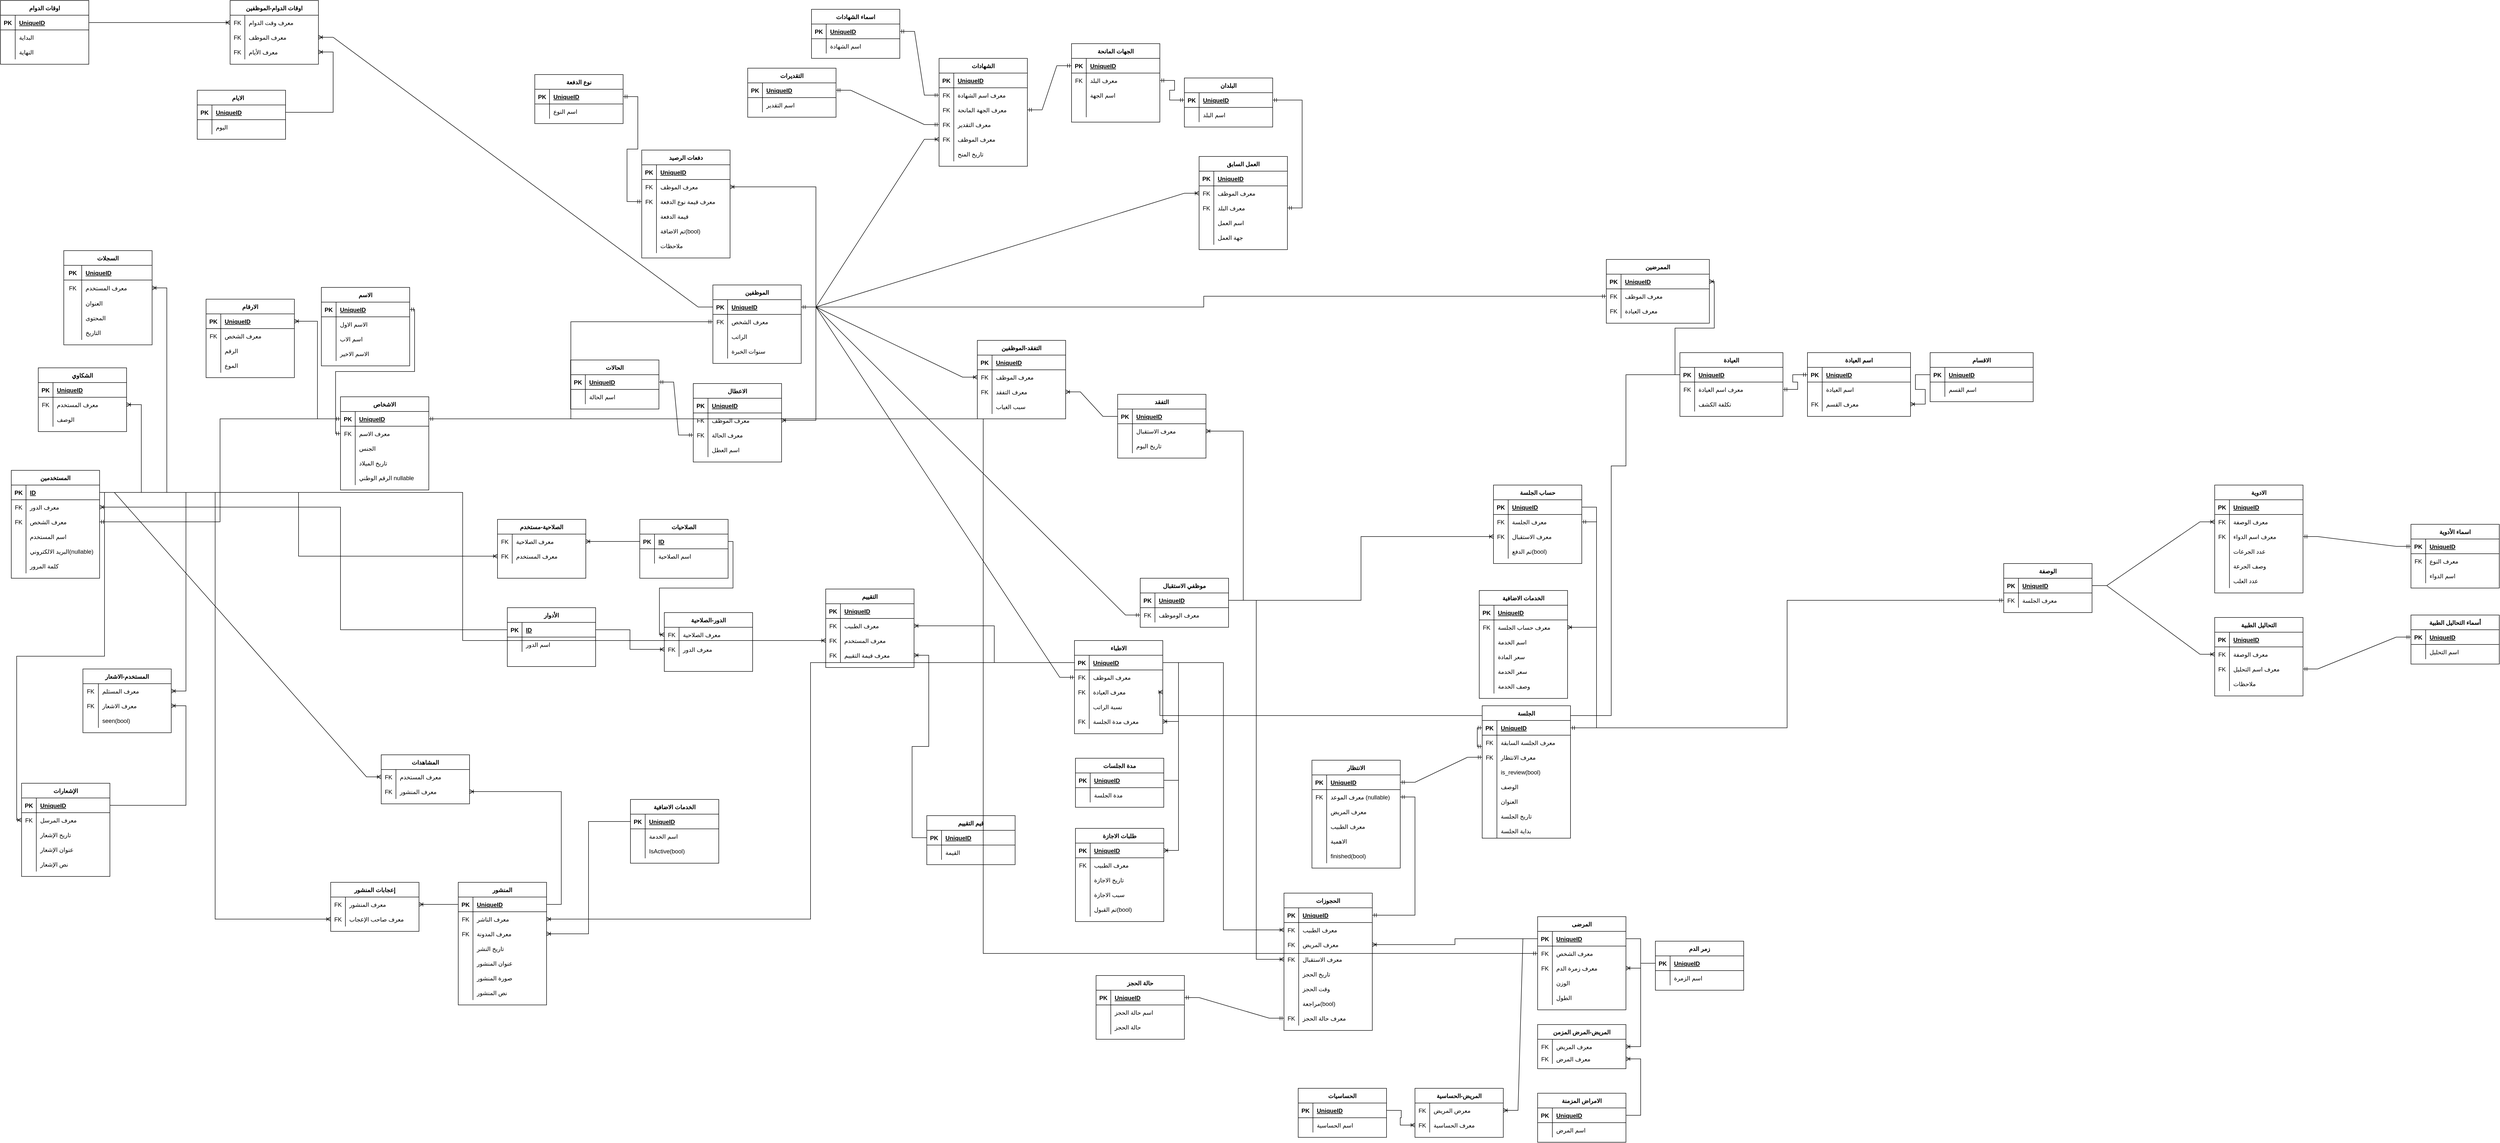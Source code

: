 <mxfile version="19.0.3" type="device"><diagram id="jAsE0K_QFxsUhk0C1D-2" name="Page-1"><mxGraphModel dx="1438" dy="3441" grid="0" gridSize="10" guides="1" tooltips="1" connect="1" arrows="1" fold="1" page="0" pageScale="1" pageWidth="827" pageHeight="1169" background="none" math="0" shadow="0"><root><mxCell id="0"/><mxCell id="1" parent="0"/><mxCell id="7yeJd0X1z2k6yw96ZjvR-61" value="المستخدمين" style="shape=table;startSize=30;container=1;collapsible=1;childLayout=tableLayout;fixedRows=1;rowLines=0;fontStyle=1;align=center;resizeLast=1;" parent="1" vertex="1"><mxGeometry x="-91" y="-1630" width="180" height="220" as="geometry"/></mxCell><mxCell id="7yeJd0X1z2k6yw96ZjvR-62" value="" style="shape=tableRow;horizontal=0;startSize=0;swimlaneHead=0;swimlaneBody=0;fillColor=none;collapsible=0;dropTarget=0;points=[[0,0.5],[1,0.5]];portConstraint=eastwest;top=0;left=0;right=0;bottom=1;" parent="7yeJd0X1z2k6yw96ZjvR-61" vertex="1"><mxGeometry y="30" width="180" height="30" as="geometry"/></mxCell><mxCell id="7yeJd0X1z2k6yw96ZjvR-63" value="PK" style="shape=partialRectangle;connectable=0;fillColor=none;top=0;left=0;bottom=0;right=0;fontStyle=1;overflow=hidden;" parent="7yeJd0X1z2k6yw96ZjvR-62" vertex="1"><mxGeometry width="30" height="30" as="geometry"><mxRectangle width="30" height="30" as="alternateBounds"/></mxGeometry></mxCell><mxCell id="7yeJd0X1z2k6yw96ZjvR-64" value="ID" style="shape=partialRectangle;connectable=0;fillColor=none;top=0;left=0;bottom=0;right=0;align=left;spacingLeft=6;fontStyle=5;overflow=hidden;" parent="7yeJd0X1z2k6yw96ZjvR-62" vertex="1"><mxGeometry x="30" width="150" height="30" as="geometry"><mxRectangle width="150" height="30" as="alternateBounds"/></mxGeometry></mxCell><mxCell id="7yeJd0X1z2k6yw96ZjvR-107" value="" style="shape=tableRow;horizontal=0;startSize=0;swimlaneHead=0;swimlaneBody=0;fillColor=none;collapsible=0;dropTarget=0;points=[[0,0.5],[1,0.5]];portConstraint=eastwest;top=0;left=0;right=0;bottom=0;" parent="7yeJd0X1z2k6yw96ZjvR-61" vertex="1"><mxGeometry y="60" width="180" height="30" as="geometry"/></mxCell><mxCell id="7yeJd0X1z2k6yw96ZjvR-108" value="FK" style="shape=partialRectangle;connectable=0;fillColor=none;top=0;left=0;bottom=0;right=0;fontStyle=0;overflow=hidden;" parent="7yeJd0X1z2k6yw96ZjvR-107" vertex="1"><mxGeometry width="30" height="30" as="geometry"><mxRectangle width="30" height="30" as="alternateBounds"/></mxGeometry></mxCell><mxCell id="7yeJd0X1z2k6yw96ZjvR-109" value="معرف الدور" style="shape=partialRectangle;connectable=0;fillColor=none;top=0;left=0;bottom=0;right=0;align=left;spacingLeft=6;fontStyle=0;overflow=hidden;" parent="7yeJd0X1z2k6yw96ZjvR-107" vertex="1"><mxGeometry x="30" width="150" height="30" as="geometry"><mxRectangle width="150" height="30" as="alternateBounds"/></mxGeometry></mxCell><mxCell id="7qAeVQ3FPIqSOyj92n04-1" style="shape=tableRow;horizontal=0;startSize=0;swimlaneHead=0;swimlaneBody=0;fillColor=none;collapsible=0;dropTarget=0;points=[[0,0.5],[1,0.5]];portConstraint=eastwest;top=0;left=0;right=0;bottom=0;" parent="7yeJd0X1z2k6yw96ZjvR-61" vertex="1"><mxGeometry y="90" width="180" height="30" as="geometry"/></mxCell><mxCell id="7qAeVQ3FPIqSOyj92n04-2" value="FK" style="shape=partialRectangle;connectable=0;fillColor=none;top=0;left=0;bottom=0;right=0;fontStyle=0;overflow=hidden;" parent="7qAeVQ3FPIqSOyj92n04-1" vertex="1"><mxGeometry width="30" height="30" as="geometry"><mxRectangle width="30" height="30" as="alternateBounds"/></mxGeometry></mxCell><mxCell id="7qAeVQ3FPIqSOyj92n04-3" value="معرف الشخص" style="shape=partialRectangle;connectable=0;fillColor=none;top=0;left=0;bottom=0;right=0;align=left;spacingLeft=6;fontStyle=0;overflow=hidden;" parent="7qAeVQ3FPIqSOyj92n04-1" vertex="1"><mxGeometry x="30" width="150" height="30" as="geometry"><mxRectangle width="150" height="30" as="alternateBounds"/></mxGeometry></mxCell><mxCell id="ewnuaDvpqga9TEQ6O07w-1" style="shape=tableRow;horizontal=0;startSize=0;swimlaneHead=0;swimlaneBody=0;fillColor=none;collapsible=0;dropTarget=0;points=[[0,0.5],[1,0.5]];portConstraint=eastwest;top=0;left=0;right=0;bottom=0;" parent="7yeJd0X1z2k6yw96ZjvR-61" vertex="1"><mxGeometry y="120" width="180" height="30" as="geometry"/></mxCell><mxCell id="ewnuaDvpqga9TEQ6O07w-2" style="shape=partialRectangle;connectable=0;fillColor=none;top=0;left=0;bottom=0;right=0;editable=1;overflow=hidden;" parent="ewnuaDvpqga9TEQ6O07w-1" vertex="1"><mxGeometry width="30" height="30" as="geometry"><mxRectangle width="30" height="30" as="alternateBounds"/></mxGeometry></mxCell><mxCell id="ewnuaDvpqga9TEQ6O07w-3" value="اسم المستخدم" style="shape=partialRectangle;connectable=0;fillColor=none;top=0;left=0;bottom=0;right=0;align=left;spacingLeft=6;overflow=hidden;" parent="ewnuaDvpqga9TEQ6O07w-1" vertex="1"><mxGeometry x="30" width="150" height="30" as="geometry"><mxRectangle width="150" height="30" as="alternateBounds"/></mxGeometry></mxCell><mxCell id="ewnuaDvpqga9TEQ6O07w-4" style="shape=tableRow;horizontal=0;startSize=0;swimlaneHead=0;swimlaneBody=0;fillColor=none;collapsible=0;dropTarget=0;points=[[0,0.5],[1,0.5]];portConstraint=eastwest;top=0;left=0;right=0;bottom=0;" parent="7yeJd0X1z2k6yw96ZjvR-61" vertex="1"><mxGeometry y="150" width="180" height="30" as="geometry"/></mxCell><mxCell id="ewnuaDvpqga9TEQ6O07w-5" style="shape=partialRectangle;connectable=0;fillColor=none;top=0;left=0;bottom=0;right=0;editable=1;overflow=hidden;" parent="ewnuaDvpqga9TEQ6O07w-4" vertex="1"><mxGeometry width="30" height="30" as="geometry"><mxRectangle width="30" height="30" as="alternateBounds"/></mxGeometry></mxCell><mxCell id="ewnuaDvpqga9TEQ6O07w-6" value="البريد الالكتروني(nullable)" style="shape=partialRectangle;connectable=0;fillColor=none;top=0;left=0;bottom=0;right=0;align=left;spacingLeft=6;overflow=hidden;" parent="ewnuaDvpqga9TEQ6O07w-4" vertex="1"><mxGeometry x="30" width="150" height="30" as="geometry"><mxRectangle width="150" height="30" as="alternateBounds"/></mxGeometry></mxCell><mxCell id="ewnuaDvpqga9TEQ6O07w-7" style="shape=tableRow;horizontal=0;startSize=0;swimlaneHead=0;swimlaneBody=0;fillColor=none;collapsible=0;dropTarget=0;points=[[0,0.5],[1,0.5]];portConstraint=eastwest;top=0;left=0;right=0;bottom=0;" parent="7yeJd0X1z2k6yw96ZjvR-61" vertex="1"><mxGeometry y="180" width="180" height="30" as="geometry"/></mxCell><mxCell id="ewnuaDvpqga9TEQ6O07w-8" style="shape=partialRectangle;connectable=0;fillColor=none;top=0;left=0;bottom=0;right=0;editable=1;overflow=hidden;" parent="ewnuaDvpqga9TEQ6O07w-7" vertex="1"><mxGeometry width="30" height="30" as="geometry"><mxRectangle width="30" height="30" as="alternateBounds"/></mxGeometry></mxCell><mxCell id="ewnuaDvpqga9TEQ6O07w-9" value="كلمة المرور" style="shape=partialRectangle;connectable=0;fillColor=none;top=0;left=0;bottom=0;right=0;align=left;spacingLeft=6;overflow=hidden;" parent="ewnuaDvpqga9TEQ6O07w-7" vertex="1"><mxGeometry x="30" width="150" height="30" as="geometry"><mxRectangle width="150" height="30" as="alternateBounds"/></mxGeometry></mxCell><mxCell id="7yeJd0X1z2k6yw96ZjvR-130" value="الأدوار" style="shape=table;startSize=30;container=1;collapsible=1;childLayout=tableLayout;fixedRows=1;rowLines=0;fontStyle=1;align=center;resizeLast=1;" parent="1" vertex="1"><mxGeometry x="920" y="-1350" width="180" height="120" as="geometry"/></mxCell><mxCell id="7yeJd0X1z2k6yw96ZjvR-131" value="" style="shape=tableRow;horizontal=0;startSize=0;swimlaneHead=0;swimlaneBody=0;fillColor=none;collapsible=0;dropTarget=0;points=[[0,0.5],[1,0.5]];portConstraint=eastwest;top=0;left=0;right=0;bottom=1;" parent="7yeJd0X1z2k6yw96ZjvR-130" vertex="1"><mxGeometry y="30" width="180" height="30" as="geometry"/></mxCell><mxCell id="7yeJd0X1z2k6yw96ZjvR-132" value="PK" style="shape=partialRectangle;connectable=0;fillColor=none;top=0;left=0;bottom=0;right=0;fontStyle=1;overflow=hidden;" parent="7yeJd0X1z2k6yw96ZjvR-131" vertex="1"><mxGeometry width="30" height="30" as="geometry"><mxRectangle width="30" height="30" as="alternateBounds"/></mxGeometry></mxCell><mxCell id="7yeJd0X1z2k6yw96ZjvR-133" value="ID" style="shape=partialRectangle;connectable=0;fillColor=none;top=0;left=0;bottom=0;right=0;align=left;spacingLeft=6;fontStyle=5;overflow=hidden;" parent="7yeJd0X1z2k6yw96ZjvR-131" vertex="1"><mxGeometry x="30" width="150" height="30" as="geometry"><mxRectangle width="150" height="30" as="alternateBounds"/></mxGeometry></mxCell><mxCell id="7yeJd0X1z2k6yw96ZjvR-134" value="" style="shape=tableRow;horizontal=0;startSize=0;swimlaneHead=0;swimlaneBody=0;fillColor=none;collapsible=0;dropTarget=0;points=[[0,0.5],[1,0.5]];portConstraint=eastwest;top=0;left=0;right=0;bottom=0;" parent="7yeJd0X1z2k6yw96ZjvR-130" vertex="1"><mxGeometry y="60" width="180" height="30" as="geometry"/></mxCell><mxCell id="7yeJd0X1z2k6yw96ZjvR-135" value="" style="shape=partialRectangle;connectable=0;fillColor=none;top=0;left=0;bottom=0;right=0;editable=1;overflow=hidden;" parent="7yeJd0X1z2k6yw96ZjvR-134" vertex="1"><mxGeometry width="30" height="30" as="geometry"><mxRectangle width="30" height="30" as="alternateBounds"/></mxGeometry></mxCell><mxCell id="7yeJd0X1z2k6yw96ZjvR-136" value="اسم الدور" style="shape=partialRectangle;connectable=0;fillColor=none;top=0;left=0;bottom=0;right=0;align=left;spacingLeft=6;overflow=hidden;" parent="7yeJd0X1z2k6yw96ZjvR-134" vertex="1"><mxGeometry x="30" width="150" height="30" as="geometry"><mxRectangle width="150" height="30" as="alternateBounds"/></mxGeometry></mxCell><mxCell id="7yeJd0X1z2k6yw96ZjvR-144" value="" style="edgeStyle=orthogonalEdgeStyle;fontSize=12;html=1;endArrow=ERoneToMany;rounded=0;" parent="1" source="7yeJd0X1z2k6yw96ZjvR-131" target="7yeJd0X1z2k6yw96ZjvR-107" edge="1"><mxGeometry width="100" height="100" relative="1" as="geometry"><mxPoint x="-870" y="-890" as="sourcePoint"/><mxPoint x="-770" y="-990" as="targetPoint"/><Array as="points"><mxPoint x="580" y="-1305"/><mxPoint x="580" y="-1555"/></Array></mxGeometry></mxCell><mxCell id="7yeJd0X1z2k6yw96ZjvR-145" value="الصلاحيات" style="shape=table;startSize=30;container=1;collapsible=1;childLayout=tableLayout;fixedRows=1;rowLines=0;fontStyle=1;align=center;resizeLast=1;" parent="1" vertex="1"><mxGeometry x="1190" y="-1530" width="180" height="120" as="geometry"/></mxCell><mxCell id="7yeJd0X1z2k6yw96ZjvR-146" value="" style="shape=tableRow;horizontal=0;startSize=0;swimlaneHead=0;swimlaneBody=0;fillColor=none;collapsible=0;dropTarget=0;points=[[0,0.5],[1,0.5]];portConstraint=eastwest;top=0;left=0;right=0;bottom=1;" parent="7yeJd0X1z2k6yw96ZjvR-145" vertex="1"><mxGeometry y="30" width="180" height="30" as="geometry"/></mxCell><mxCell id="7yeJd0X1z2k6yw96ZjvR-147" value="PK" style="shape=partialRectangle;connectable=0;fillColor=none;top=0;left=0;bottom=0;right=0;fontStyle=1;overflow=hidden;" parent="7yeJd0X1z2k6yw96ZjvR-146" vertex="1"><mxGeometry width="30" height="30" as="geometry"><mxRectangle width="30" height="30" as="alternateBounds"/></mxGeometry></mxCell><mxCell id="7yeJd0X1z2k6yw96ZjvR-148" value="ID" style="shape=partialRectangle;connectable=0;fillColor=none;top=0;left=0;bottom=0;right=0;align=left;spacingLeft=6;fontStyle=5;overflow=hidden;" parent="7yeJd0X1z2k6yw96ZjvR-146" vertex="1"><mxGeometry x="30" width="150" height="30" as="geometry"><mxRectangle width="150" height="30" as="alternateBounds"/></mxGeometry></mxCell><mxCell id="7yeJd0X1z2k6yw96ZjvR-149" value="" style="shape=tableRow;horizontal=0;startSize=0;swimlaneHead=0;swimlaneBody=0;fillColor=none;collapsible=0;dropTarget=0;points=[[0,0.5],[1,0.5]];portConstraint=eastwest;top=0;left=0;right=0;bottom=0;" parent="7yeJd0X1z2k6yw96ZjvR-145" vertex="1"><mxGeometry y="60" width="180" height="30" as="geometry"/></mxCell><mxCell id="7yeJd0X1z2k6yw96ZjvR-150" value="" style="shape=partialRectangle;connectable=0;fillColor=none;top=0;left=0;bottom=0;right=0;editable=1;overflow=hidden;" parent="7yeJd0X1z2k6yw96ZjvR-149" vertex="1"><mxGeometry width="30" height="30" as="geometry"><mxRectangle width="30" height="30" as="alternateBounds"/></mxGeometry></mxCell><mxCell id="7yeJd0X1z2k6yw96ZjvR-151" value="اسم الصلاحية" style="shape=partialRectangle;connectable=0;fillColor=none;top=0;left=0;bottom=0;right=0;align=left;spacingLeft=6;overflow=hidden;" parent="7yeJd0X1z2k6yw96ZjvR-149" vertex="1"><mxGeometry x="30" width="150" height="30" as="geometry"><mxRectangle width="150" height="30" as="alternateBounds"/></mxGeometry></mxCell><mxCell id="7yeJd0X1z2k6yw96ZjvR-171" value="" style="edgeStyle=orthogonalEdgeStyle;fontSize=12;html=1;endArrow=ERoneToMany;rounded=0;" parent="1" source="7yeJd0X1z2k6yw96ZjvR-131" target="7yeJd0X1z2k6yw96ZjvR-197" edge="1"><mxGeometry width="100" height="100" relative="1" as="geometry"><mxPoint x="-840" y="-970" as="sourcePoint"/><mxPoint x="-220" y="-1579" as="targetPoint"/></mxGeometry></mxCell><mxCell id="7yeJd0X1z2k6yw96ZjvR-172" value="" style="edgeStyle=orthogonalEdgeStyle;fontSize=12;html=1;endArrow=ERoneToMany;rounded=0;" parent="1" source="7yeJd0X1z2k6yw96ZjvR-146" target="7yeJd0X1z2k6yw96ZjvR-190" edge="1"><mxGeometry width="100" height="100" relative="1" as="geometry"><mxPoint x="-690" y="-970" as="sourcePoint"/><mxPoint x="-220" y="-1549" as="targetPoint"/></mxGeometry></mxCell><mxCell id="7yeJd0X1z2k6yw96ZjvR-177" value="الدور-الصلاحية" style="shape=table;startSize=30;container=1;collapsible=1;childLayout=tableLayout;fixedRows=1;rowLines=0;fontStyle=1;align=center;resizeLast=1;" parent="1" vertex="1"><mxGeometry x="1240" y="-1340" width="180" height="120" as="geometry"/></mxCell><mxCell id="7yeJd0X1z2k6yw96ZjvR-190" value="" style="shape=tableRow;horizontal=0;startSize=0;swimlaneHead=0;swimlaneBody=0;fillColor=none;collapsible=0;dropTarget=0;points=[[0,0.5],[1,0.5]];portConstraint=eastwest;top=0;left=0;right=0;bottom=0;" parent="7yeJd0X1z2k6yw96ZjvR-177" vertex="1"><mxGeometry y="30" width="180" height="30" as="geometry"/></mxCell><mxCell id="7yeJd0X1z2k6yw96ZjvR-191" value="FK" style="shape=partialRectangle;connectable=0;fillColor=none;top=0;left=0;bottom=0;right=0;fontStyle=0;overflow=hidden;" parent="7yeJd0X1z2k6yw96ZjvR-190" vertex="1"><mxGeometry width="30" height="30" as="geometry"><mxRectangle width="30" height="30" as="alternateBounds"/></mxGeometry></mxCell><mxCell id="7yeJd0X1z2k6yw96ZjvR-192" value="معرف الصلاحية" style="shape=partialRectangle;connectable=0;fillColor=none;top=0;left=0;bottom=0;right=0;align=left;spacingLeft=6;fontStyle=0;overflow=hidden;" parent="7yeJd0X1z2k6yw96ZjvR-190" vertex="1"><mxGeometry x="30" width="150" height="30" as="geometry"><mxRectangle width="150" height="30" as="alternateBounds"/></mxGeometry></mxCell><mxCell id="7yeJd0X1z2k6yw96ZjvR-197" value="" style="shape=tableRow;horizontal=0;startSize=0;swimlaneHead=0;swimlaneBody=0;fillColor=none;collapsible=0;dropTarget=0;points=[[0,0.5],[1,0.5]];portConstraint=eastwest;top=0;left=0;right=0;bottom=0;" parent="7yeJd0X1z2k6yw96ZjvR-177" vertex="1"><mxGeometry y="60" width="180" height="30" as="geometry"/></mxCell><mxCell id="7yeJd0X1z2k6yw96ZjvR-198" value="FK" style="shape=partialRectangle;connectable=0;fillColor=none;top=0;left=0;bottom=0;right=0;fontStyle=0;overflow=hidden;" parent="7yeJd0X1z2k6yw96ZjvR-197" vertex="1"><mxGeometry width="30" height="30" as="geometry"><mxRectangle width="30" height="30" as="alternateBounds"/></mxGeometry></mxCell><mxCell id="7yeJd0X1z2k6yw96ZjvR-199" value="معرف الدور" style="shape=partialRectangle;connectable=0;fillColor=none;top=0;left=0;bottom=0;right=0;align=left;spacingLeft=6;fontStyle=0;overflow=hidden;" parent="7yeJd0X1z2k6yw96ZjvR-197" vertex="1"><mxGeometry x="30" width="150" height="30" as="geometry"><mxRectangle width="150" height="30" as="alternateBounds"/></mxGeometry></mxCell><mxCell id="7yeJd0X1z2k6yw96ZjvR-213" value="الصلاحية-مستخدم" style="shape=table;startSize=30;container=1;collapsible=1;childLayout=tableLayout;fixedRows=1;rowLines=0;fontStyle=1;align=center;resizeLast=1;" parent="1" vertex="1"><mxGeometry x="900" y="-1530" width="180" height="120" as="geometry"/></mxCell><mxCell id="7yeJd0X1z2k6yw96ZjvR-229" value="" style="shape=tableRow;horizontal=0;startSize=0;swimlaneHead=0;swimlaneBody=0;fillColor=none;collapsible=0;dropTarget=0;points=[[0,0.5],[1,0.5]];portConstraint=eastwest;top=0;left=0;right=0;bottom=0;" parent="7yeJd0X1z2k6yw96ZjvR-213" vertex="1"><mxGeometry y="30" width="180" height="30" as="geometry"/></mxCell><mxCell id="7yeJd0X1z2k6yw96ZjvR-230" value="FK" style="shape=partialRectangle;connectable=0;fillColor=none;top=0;left=0;bottom=0;right=0;fontStyle=0;overflow=hidden;" parent="7yeJd0X1z2k6yw96ZjvR-229" vertex="1"><mxGeometry width="30" height="30" as="geometry"><mxRectangle width="30" height="30" as="alternateBounds"/></mxGeometry></mxCell><mxCell id="7yeJd0X1z2k6yw96ZjvR-231" value="معرف الصلاحية" style="shape=partialRectangle;connectable=0;fillColor=none;top=0;left=0;bottom=0;right=0;align=left;spacingLeft=6;fontStyle=0;overflow=hidden;" parent="7yeJd0X1z2k6yw96ZjvR-229" vertex="1"><mxGeometry x="30" width="150" height="30" as="geometry"><mxRectangle width="150" height="30" as="alternateBounds"/></mxGeometry></mxCell><mxCell id="7yeJd0X1z2k6yw96ZjvR-226" value="" style="shape=tableRow;horizontal=0;startSize=0;swimlaneHead=0;swimlaneBody=0;fillColor=none;collapsible=0;dropTarget=0;points=[[0,0.5],[1,0.5]];portConstraint=eastwest;top=0;left=0;right=0;bottom=0;" parent="7yeJd0X1z2k6yw96ZjvR-213" vertex="1"><mxGeometry y="60" width="180" height="30" as="geometry"/></mxCell><mxCell id="7yeJd0X1z2k6yw96ZjvR-227" value="FK" style="shape=partialRectangle;connectable=0;fillColor=none;top=0;left=0;bottom=0;right=0;fontStyle=0;overflow=hidden;" parent="7yeJd0X1z2k6yw96ZjvR-226" vertex="1"><mxGeometry width="30" height="30" as="geometry"><mxRectangle width="30" height="30" as="alternateBounds"/></mxGeometry></mxCell><mxCell id="7yeJd0X1z2k6yw96ZjvR-228" value="معرف المستخدم" style="shape=partialRectangle;connectable=0;fillColor=none;top=0;left=0;bottom=0;right=0;align=left;spacingLeft=6;fontStyle=0;overflow=hidden;" parent="7yeJd0X1z2k6yw96ZjvR-226" vertex="1"><mxGeometry x="30" width="150" height="30" as="geometry"><mxRectangle width="150" height="30" as="alternateBounds"/></mxGeometry></mxCell><mxCell id="7yeJd0X1z2k6yw96ZjvR-232" value="" style="edgeStyle=orthogonalEdgeStyle;fontSize=12;html=1;endArrow=ERoneToMany;rounded=0;" parent="1" source="7yeJd0X1z2k6yw96ZjvR-146" target="7yeJd0X1z2k6yw96ZjvR-229" edge="1"><mxGeometry width="100" height="100" relative="1" as="geometry"><mxPoint x="1040" y="-660" as="sourcePoint"/><mxPoint x="1140" y="-760" as="targetPoint"/></mxGeometry></mxCell><mxCell id="7yeJd0X1z2k6yw96ZjvR-233" value="" style="edgeStyle=orthogonalEdgeStyle;fontSize=12;html=1;endArrow=ERoneToMany;rounded=0;" parent="1" source="7yeJd0X1z2k6yw96ZjvR-62" target="7yeJd0X1z2k6yw96ZjvR-226" edge="1"><mxGeometry width="100" height="100" relative="1" as="geometry"><mxPoint x="-670" y="-1120" as="sourcePoint"/><mxPoint x="-570" y="-1220" as="targetPoint"/></mxGeometry></mxCell><mxCell id="7yeJd0X1z2k6yw96ZjvR-234" value="الاسم" style="shape=table;startSize=30;container=1;collapsible=1;childLayout=tableLayout;fixedRows=1;rowLines=0;fontStyle=1;align=center;resizeLast=1;" parent="1" vertex="1"><mxGeometry x="541" y="-2003" width="180" height="160" as="geometry"/></mxCell><mxCell id="7yeJd0X1z2k6yw96ZjvR-235" value="" style="shape=tableRow;horizontal=0;startSize=0;swimlaneHead=0;swimlaneBody=0;fillColor=none;collapsible=0;dropTarget=0;points=[[0,0.5],[1,0.5]];portConstraint=eastwest;top=0;left=0;right=0;bottom=1;" parent="7yeJd0X1z2k6yw96ZjvR-234" vertex="1"><mxGeometry y="30" width="180" height="30" as="geometry"/></mxCell><mxCell id="7yeJd0X1z2k6yw96ZjvR-236" value="PK" style="shape=partialRectangle;connectable=0;fillColor=none;top=0;left=0;bottom=0;right=0;fontStyle=1;overflow=hidden;" parent="7yeJd0X1z2k6yw96ZjvR-235" vertex="1"><mxGeometry width="30" height="30" as="geometry"><mxRectangle width="30" height="30" as="alternateBounds"/></mxGeometry></mxCell><mxCell id="7yeJd0X1z2k6yw96ZjvR-237" value="UniqueID" style="shape=partialRectangle;connectable=0;fillColor=none;top=0;left=0;bottom=0;right=0;align=left;spacingLeft=6;fontStyle=5;overflow=hidden;" parent="7yeJd0X1z2k6yw96ZjvR-235" vertex="1"><mxGeometry x="30" width="150" height="30" as="geometry"><mxRectangle width="150" height="30" as="alternateBounds"/></mxGeometry></mxCell><mxCell id="7yeJd0X1z2k6yw96ZjvR-238" value="" style="shape=tableRow;horizontal=0;startSize=0;swimlaneHead=0;swimlaneBody=0;fillColor=none;collapsible=0;dropTarget=0;points=[[0,0.5],[1,0.5]];portConstraint=eastwest;top=0;left=0;right=0;bottom=0;" parent="7yeJd0X1z2k6yw96ZjvR-234" vertex="1"><mxGeometry y="60" width="180" height="30" as="geometry"/></mxCell><mxCell id="7yeJd0X1z2k6yw96ZjvR-239" value="" style="shape=partialRectangle;connectable=0;fillColor=none;top=0;left=0;bottom=0;right=0;editable=1;overflow=hidden;" parent="7yeJd0X1z2k6yw96ZjvR-238" vertex="1"><mxGeometry width="30" height="30" as="geometry"><mxRectangle width="30" height="30" as="alternateBounds"/></mxGeometry></mxCell><mxCell id="7yeJd0X1z2k6yw96ZjvR-240" value="الاسم الاول" style="shape=partialRectangle;connectable=0;fillColor=none;top=0;left=0;bottom=0;right=0;align=left;spacingLeft=6;overflow=hidden;" parent="7yeJd0X1z2k6yw96ZjvR-238" vertex="1"><mxGeometry x="30" width="150" height="30" as="geometry"><mxRectangle width="150" height="30" as="alternateBounds"/></mxGeometry></mxCell><mxCell id="7yeJd0X1z2k6yw96ZjvR-241" value="" style="shape=tableRow;horizontal=0;startSize=0;swimlaneHead=0;swimlaneBody=0;fillColor=none;collapsible=0;dropTarget=0;points=[[0,0.5],[1,0.5]];portConstraint=eastwest;top=0;left=0;right=0;bottom=0;" parent="7yeJd0X1z2k6yw96ZjvR-234" vertex="1"><mxGeometry y="90" width="180" height="30" as="geometry"/></mxCell><mxCell id="7yeJd0X1z2k6yw96ZjvR-242" value="" style="shape=partialRectangle;connectable=0;fillColor=none;top=0;left=0;bottom=0;right=0;editable=1;overflow=hidden;" parent="7yeJd0X1z2k6yw96ZjvR-241" vertex="1"><mxGeometry width="30" height="30" as="geometry"><mxRectangle width="30" height="30" as="alternateBounds"/></mxGeometry></mxCell><mxCell id="7yeJd0X1z2k6yw96ZjvR-243" value="اسم الاب" style="shape=partialRectangle;connectable=0;fillColor=none;top=0;left=0;bottom=0;right=0;align=left;spacingLeft=6;overflow=hidden;" parent="7yeJd0X1z2k6yw96ZjvR-241" vertex="1"><mxGeometry x="30" width="150" height="30" as="geometry"><mxRectangle width="150" height="30" as="alternateBounds"/></mxGeometry></mxCell><mxCell id="7yeJd0X1z2k6yw96ZjvR-244" value="" style="shape=tableRow;horizontal=0;startSize=0;swimlaneHead=0;swimlaneBody=0;fillColor=none;collapsible=0;dropTarget=0;points=[[0,0.5],[1,0.5]];portConstraint=eastwest;top=0;left=0;right=0;bottom=0;" parent="7yeJd0X1z2k6yw96ZjvR-234" vertex="1"><mxGeometry y="120" width="180" height="30" as="geometry"/></mxCell><mxCell id="7yeJd0X1z2k6yw96ZjvR-245" value="" style="shape=partialRectangle;connectable=0;fillColor=none;top=0;left=0;bottom=0;right=0;editable=1;overflow=hidden;" parent="7yeJd0X1z2k6yw96ZjvR-244" vertex="1"><mxGeometry width="30" height="30" as="geometry"><mxRectangle width="30" height="30" as="alternateBounds"/></mxGeometry></mxCell><mxCell id="7yeJd0X1z2k6yw96ZjvR-246" value="الاسم الاخير" style="shape=partialRectangle;connectable=0;fillColor=none;top=0;left=0;bottom=0;right=0;align=left;spacingLeft=6;overflow=hidden;" parent="7yeJd0X1z2k6yw96ZjvR-244" vertex="1"><mxGeometry x="30" width="150" height="30" as="geometry"><mxRectangle width="150" height="30" as="alternateBounds"/></mxGeometry></mxCell><mxCell id="7yeJd0X1z2k6yw96ZjvR-248" value="الارقام" style="shape=table;startSize=30;container=1;collapsible=1;childLayout=tableLayout;fixedRows=1;rowLines=0;fontStyle=1;align=center;resizeLast=1;" parent="1" vertex="1"><mxGeometry x="306" y="-1979" width="180" height="160" as="geometry"/></mxCell><mxCell id="7yeJd0X1z2k6yw96ZjvR-249" value="" style="shape=tableRow;horizontal=0;startSize=0;swimlaneHead=0;swimlaneBody=0;fillColor=none;collapsible=0;dropTarget=0;points=[[0,0.5],[1,0.5]];portConstraint=eastwest;top=0;left=0;right=0;bottom=1;" parent="7yeJd0X1z2k6yw96ZjvR-248" vertex="1"><mxGeometry y="30" width="180" height="30" as="geometry"/></mxCell><mxCell id="7yeJd0X1z2k6yw96ZjvR-250" value="PK" style="shape=partialRectangle;connectable=0;fillColor=none;top=0;left=0;bottom=0;right=0;fontStyle=1;overflow=hidden;" parent="7yeJd0X1z2k6yw96ZjvR-249" vertex="1"><mxGeometry width="30" height="30" as="geometry"><mxRectangle width="30" height="30" as="alternateBounds"/></mxGeometry></mxCell><mxCell id="7yeJd0X1z2k6yw96ZjvR-251" value="UniqueID" style="shape=partialRectangle;connectable=0;fillColor=none;top=0;left=0;bottom=0;right=0;align=left;spacingLeft=6;fontStyle=5;overflow=hidden;" parent="7yeJd0X1z2k6yw96ZjvR-249" vertex="1"><mxGeometry x="30" width="150" height="30" as="geometry"><mxRectangle width="150" height="30" as="alternateBounds"/></mxGeometry></mxCell><mxCell id="7yeJd0X1z2k6yw96ZjvR-262" value="" style="shape=tableRow;horizontal=0;startSize=0;swimlaneHead=0;swimlaneBody=0;fillColor=none;collapsible=0;dropTarget=0;points=[[0,0.5],[1,0.5]];portConstraint=eastwest;top=0;left=0;right=0;bottom=0;" parent="7yeJd0X1z2k6yw96ZjvR-248" vertex="1"><mxGeometry y="60" width="180" height="30" as="geometry"/></mxCell><mxCell id="7yeJd0X1z2k6yw96ZjvR-263" value="FK" style="shape=partialRectangle;connectable=0;fillColor=none;top=0;left=0;bottom=0;right=0;fontStyle=0;overflow=hidden;" parent="7yeJd0X1z2k6yw96ZjvR-262" vertex="1"><mxGeometry width="30" height="30" as="geometry"><mxRectangle width="30" height="30" as="alternateBounds"/></mxGeometry></mxCell><mxCell id="7yeJd0X1z2k6yw96ZjvR-264" value="معرف الشخص" style="shape=partialRectangle;connectable=0;fillColor=none;top=0;left=0;bottom=0;right=0;align=left;spacingLeft=6;fontStyle=0;overflow=hidden;" parent="7yeJd0X1z2k6yw96ZjvR-262" vertex="1"><mxGeometry x="30" width="150" height="30" as="geometry"><mxRectangle width="150" height="30" as="alternateBounds"/></mxGeometry></mxCell><mxCell id="7yeJd0X1z2k6yw96ZjvR-252" value="" style="shape=tableRow;horizontal=0;startSize=0;swimlaneHead=0;swimlaneBody=0;fillColor=none;collapsible=0;dropTarget=0;points=[[0,0.5],[1,0.5]];portConstraint=eastwest;top=0;left=0;right=0;bottom=0;" parent="7yeJd0X1z2k6yw96ZjvR-248" vertex="1"><mxGeometry y="90" width="180" height="30" as="geometry"/></mxCell><mxCell id="7yeJd0X1z2k6yw96ZjvR-253" value="" style="shape=partialRectangle;connectable=0;fillColor=none;top=0;left=0;bottom=0;right=0;editable=1;overflow=hidden;" parent="7yeJd0X1z2k6yw96ZjvR-252" vertex="1"><mxGeometry width="30" height="30" as="geometry"><mxRectangle width="30" height="30" as="alternateBounds"/></mxGeometry></mxCell><mxCell id="7yeJd0X1z2k6yw96ZjvR-254" value="الرقم " style="shape=partialRectangle;connectable=0;fillColor=none;top=0;left=0;bottom=0;right=0;align=left;spacingLeft=6;overflow=hidden;" parent="7yeJd0X1z2k6yw96ZjvR-252" vertex="1"><mxGeometry x="30" width="150" height="30" as="geometry"><mxRectangle width="150" height="30" as="alternateBounds"/></mxGeometry></mxCell><mxCell id="7yeJd0X1z2k6yw96ZjvR-255" value="" style="shape=tableRow;horizontal=0;startSize=0;swimlaneHead=0;swimlaneBody=0;fillColor=none;collapsible=0;dropTarget=0;points=[[0,0.5],[1,0.5]];portConstraint=eastwest;top=0;left=0;right=0;bottom=0;" parent="7yeJd0X1z2k6yw96ZjvR-248" vertex="1"><mxGeometry y="120" width="180" height="30" as="geometry"/></mxCell><mxCell id="7yeJd0X1z2k6yw96ZjvR-256" value="" style="shape=partialRectangle;connectable=0;fillColor=none;top=0;left=0;bottom=0;right=0;editable=1;overflow=hidden;" parent="7yeJd0X1z2k6yw96ZjvR-255" vertex="1"><mxGeometry width="30" height="30" as="geometry"><mxRectangle width="30" height="30" as="alternateBounds"/></mxGeometry></mxCell><mxCell id="7yeJd0X1z2k6yw96ZjvR-257" value="الموع" style="shape=partialRectangle;connectable=0;fillColor=none;top=0;left=0;bottom=0;right=0;align=left;spacingLeft=6;overflow=hidden;" parent="7yeJd0X1z2k6yw96ZjvR-255" vertex="1"><mxGeometry x="30" width="150" height="30" as="geometry"><mxRectangle width="150" height="30" as="alternateBounds"/></mxGeometry></mxCell><mxCell id="7yeJd0X1z2k6yw96ZjvR-266" value="الموظفين" style="shape=table;startSize=30;container=1;collapsible=1;childLayout=tableLayout;fixedRows=1;rowLines=0;fontStyle=1;align=center;resizeLast=1;" parent="1" vertex="1"><mxGeometry x="1339" y="-2008" width="180" height="160" as="geometry"/></mxCell><mxCell id="7yeJd0X1z2k6yw96ZjvR-267" value="" style="shape=tableRow;horizontal=0;startSize=0;swimlaneHead=0;swimlaneBody=0;fillColor=none;collapsible=0;dropTarget=0;points=[[0,0.5],[1,0.5]];portConstraint=eastwest;top=0;left=0;right=0;bottom=1;" parent="7yeJd0X1z2k6yw96ZjvR-266" vertex="1"><mxGeometry y="30" width="180" height="30" as="geometry"/></mxCell><mxCell id="7yeJd0X1z2k6yw96ZjvR-268" value="PK" style="shape=partialRectangle;connectable=0;fillColor=none;top=0;left=0;bottom=0;right=0;fontStyle=1;overflow=hidden;" parent="7yeJd0X1z2k6yw96ZjvR-267" vertex="1"><mxGeometry width="30" height="30" as="geometry"><mxRectangle width="30" height="30" as="alternateBounds"/></mxGeometry></mxCell><mxCell id="7yeJd0X1z2k6yw96ZjvR-269" value="UniqueID" style="shape=partialRectangle;connectable=0;fillColor=none;top=0;left=0;bottom=0;right=0;align=left;spacingLeft=6;fontStyle=5;overflow=hidden;" parent="7yeJd0X1z2k6yw96ZjvR-267" vertex="1"><mxGeometry x="30" width="150" height="30" as="geometry"><mxRectangle width="150" height="30" as="alternateBounds"/></mxGeometry></mxCell><mxCell id="7yeJd0X1z2k6yw96ZjvR-279" value="" style="shape=tableRow;horizontal=0;startSize=0;swimlaneHead=0;swimlaneBody=0;fillColor=none;collapsible=0;dropTarget=0;points=[[0,0.5],[1,0.5]];portConstraint=eastwest;top=0;left=0;right=0;bottom=0;" parent="7yeJd0X1z2k6yw96ZjvR-266" vertex="1"><mxGeometry y="60" width="180" height="30" as="geometry"/></mxCell><mxCell id="7yeJd0X1z2k6yw96ZjvR-280" value="FK" style="shape=partialRectangle;connectable=0;fillColor=none;top=0;left=0;bottom=0;right=0;fontStyle=0;overflow=hidden;" parent="7yeJd0X1z2k6yw96ZjvR-279" vertex="1"><mxGeometry width="30" height="30" as="geometry"><mxRectangle width="30" height="30" as="alternateBounds"/></mxGeometry></mxCell><mxCell id="7yeJd0X1z2k6yw96ZjvR-281" value="معرف الشخص" style="shape=partialRectangle;connectable=0;fillColor=none;top=0;left=0;bottom=0;right=0;align=left;spacingLeft=6;fontStyle=0;overflow=hidden;" parent="7yeJd0X1z2k6yw96ZjvR-279" vertex="1"><mxGeometry x="30" width="150" height="30" as="geometry"><mxRectangle width="150" height="30" as="alternateBounds"/></mxGeometry></mxCell><mxCell id="rC5Qu1pD6SxVwgm7mdfJ-39" style="shape=tableRow;horizontal=0;startSize=0;swimlaneHead=0;swimlaneBody=0;fillColor=none;collapsible=0;dropTarget=0;points=[[0,0.5],[1,0.5]];portConstraint=eastwest;top=0;left=0;right=0;bottom=0;" parent="7yeJd0X1z2k6yw96ZjvR-266" vertex="1"><mxGeometry y="90" width="180" height="30" as="geometry"/></mxCell><mxCell id="rC5Qu1pD6SxVwgm7mdfJ-40" style="shape=partialRectangle;connectable=0;fillColor=none;top=0;left=0;bottom=0;right=0;fontStyle=0;overflow=hidden;" parent="rC5Qu1pD6SxVwgm7mdfJ-39" vertex="1"><mxGeometry width="30" height="30" as="geometry"><mxRectangle width="30" height="30" as="alternateBounds"/></mxGeometry></mxCell><mxCell id="rC5Qu1pD6SxVwgm7mdfJ-41" value="الراتب" style="shape=partialRectangle;connectable=0;fillColor=none;top=0;left=0;bottom=0;right=0;align=left;spacingLeft=6;fontStyle=0;overflow=hidden;" parent="rC5Qu1pD6SxVwgm7mdfJ-39" vertex="1"><mxGeometry x="30" width="150" height="30" as="geometry"><mxRectangle width="150" height="30" as="alternateBounds"/></mxGeometry></mxCell><mxCell id="7yeJd0X1z2k6yw96ZjvR-273" value="" style="shape=tableRow;horizontal=0;startSize=0;swimlaneHead=0;swimlaneBody=0;fillColor=none;collapsible=0;dropTarget=0;points=[[0,0.5],[1,0.5]];portConstraint=eastwest;top=0;left=0;right=0;bottom=0;" parent="7yeJd0X1z2k6yw96ZjvR-266" vertex="1"><mxGeometry y="120" width="180" height="30" as="geometry"/></mxCell><mxCell id="7yeJd0X1z2k6yw96ZjvR-274" value="" style="shape=partialRectangle;connectable=0;fillColor=none;top=0;left=0;bottom=0;right=0;editable=1;overflow=hidden;" parent="7yeJd0X1z2k6yw96ZjvR-273" vertex="1"><mxGeometry width="30" height="30" as="geometry"><mxRectangle width="30" height="30" as="alternateBounds"/></mxGeometry></mxCell><mxCell id="7yeJd0X1z2k6yw96ZjvR-275" value="سنوات الخبرة" style="shape=partialRectangle;connectable=0;fillColor=none;top=0;left=0;bottom=0;right=0;align=left;spacingLeft=6;overflow=hidden;" parent="7yeJd0X1z2k6yw96ZjvR-273" vertex="1"><mxGeometry x="30" width="150" height="30" as="geometry"><mxRectangle width="150" height="30" as="alternateBounds"/></mxGeometry></mxCell><mxCell id="7yeJd0X1z2k6yw96ZjvR-300" value="العمل السابق" style="shape=table;startSize=30;container=1;collapsible=1;childLayout=tableLayout;fixedRows=1;rowLines=0;fontStyle=1;align=center;resizeLast=1;" parent="1" vertex="1"><mxGeometry x="2330" y="-2270" width="180" height="190" as="geometry"/></mxCell><mxCell id="7yeJd0X1z2k6yw96ZjvR-301" value="" style="shape=tableRow;horizontal=0;startSize=0;swimlaneHead=0;swimlaneBody=0;fillColor=none;collapsible=0;dropTarget=0;points=[[0,0.5],[1,0.5]];portConstraint=eastwest;top=0;left=0;right=0;bottom=1;" parent="7yeJd0X1z2k6yw96ZjvR-300" vertex="1"><mxGeometry y="30" width="180" height="30" as="geometry"/></mxCell><mxCell id="7yeJd0X1z2k6yw96ZjvR-302" value="PK" style="shape=partialRectangle;connectable=0;fillColor=none;top=0;left=0;bottom=0;right=0;fontStyle=1;overflow=hidden;" parent="7yeJd0X1z2k6yw96ZjvR-301" vertex="1"><mxGeometry width="30" height="30" as="geometry"><mxRectangle width="30" height="30" as="alternateBounds"/></mxGeometry></mxCell><mxCell id="7yeJd0X1z2k6yw96ZjvR-303" value="UniqueID" style="shape=partialRectangle;connectable=0;fillColor=none;top=0;left=0;bottom=0;right=0;align=left;spacingLeft=6;fontStyle=5;overflow=hidden;" parent="7yeJd0X1z2k6yw96ZjvR-301" vertex="1"><mxGeometry x="30" width="150" height="30" as="geometry"><mxRectangle width="150" height="30" as="alternateBounds"/></mxGeometry></mxCell><mxCell id="7yeJd0X1z2k6yw96ZjvR-316" value="" style="shape=tableRow;horizontal=0;startSize=0;swimlaneHead=0;swimlaneBody=0;fillColor=none;collapsible=0;dropTarget=0;points=[[0,0.5],[1,0.5]];portConstraint=eastwest;top=0;left=0;right=0;bottom=0;" parent="7yeJd0X1z2k6yw96ZjvR-300" vertex="1"><mxGeometry y="60" width="180" height="30" as="geometry"/></mxCell><mxCell id="7yeJd0X1z2k6yw96ZjvR-317" value="FK" style="shape=partialRectangle;connectable=0;fillColor=none;top=0;left=0;bottom=0;right=0;fontStyle=0;overflow=hidden;" parent="7yeJd0X1z2k6yw96ZjvR-316" vertex="1"><mxGeometry width="30" height="30" as="geometry"><mxRectangle width="30" height="30" as="alternateBounds"/></mxGeometry></mxCell><mxCell id="7yeJd0X1z2k6yw96ZjvR-318" value="معرف الموظف" style="shape=partialRectangle;connectable=0;fillColor=none;top=0;left=0;bottom=0;right=0;align=left;spacingLeft=6;fontStyle=0;overflow=hidden;" parent="7yeJd0X1z2k6yw96ZjvR-316" vertex="1"><mxGeometry x="30" width="150" height="30" as="geometry"><mxRectangle width="150" height="30" as="alternateBounds"/></mxGeometry></mxCell><mxCell id="7yeJd0X1z2k6yw96ZjvR-313" value="" style="shape=tableRow;horizontal=0;startSize=0;swimlaneHead=0;swimlaneBody=0;fillColor=none;collapsible=0;dropTarget=0;points=[[0,0.5],[1,0.5]];portConstraint=eastwest;top=0;left=0;right=0;bottom=0;" parent="7yeJd0X1z2k6yw96ZjvR-300" vertex="1"><mxGeometry y="90" width="180" height="30" as="geometry"/></mxCell><mxCell id="7yeJd0X1z2k6yw96ZjvR-314" value="FK" style="shape=partialRectangle;connectable=0;fillColor=none;top=0;left=0;bottom=0;right=0;fontStyle=0;overflow=hidden;" parent="7yeJd0X1z2k6yw96ZjvR-313" vertex="1"><mxGeometry width="30" height="30" as="geometry"><mxRectangle width="30" height="30" as="alternateBounds"/></mxGeometry></mxCell><mxCell id="7yeJd0X1z2k6yw96ZjvR-315" value="معرف البلد" style="shape=partialRectangle;connectable=0;fillColor=none;top=0;left=0;bottom=0;right=0;align=left;spacingLeft=6;fontStyle=0;overflow=hidden;" parent="7yeJd0X1z2k6yw96ZjvR-313" vertex="1"><mxGeometry x="30" width="150" height="30" as="geometry"><mxRectangle width="150" height="30" as="alternateBounds"/></mxGeometry></mxCell><mxCell id="7yeJd0X1z2k6yw96ZjvR-304" value="" style="shape=tableRow;horizontal=0;startSize=0;swimlaneHead=0;swimlaneBody=0;fillColor=none;collapsible=0;dropTarget=0;points=[[0,0.5],[1,0.5]];portConstraint=eastwest;top=0;left=0;right=0;bottom=0;" parent="7yeJd0X1z2k6yw96ZjvR-300" vertex="1"><mxGeometry y="120" width="180" height="30" as="geometry"/></mxCell><mxCell id="7yeJd0X1z2k6yw96ZjvR-305" value="" style="shape=partialRectangle;connectable=0;fillColor=none;top=0;left=0;bottom=0;right=0;editable=1;overflow=hidden;" parent="7yeJd0X1z2k6yw96ZjvR-304" vertex="1"><mxGeometry width="30" height="30" as="geometry"><mxRectangle width="30" height="30" as="alternateBounds"/></mxGeometry></mxCell><mxCell id="7yeJd0X1z2k6yw96ZjvR-306" value="اسم العمل" style="shape=partialRectangle;connectable=0;fillColor=none;top=0;left=0;bottom=0;right=0;align=left;spacingLeft=6;overflow=hidden;" parent="7yeJd0X1z2k6yw96ZjvR-304" vertex="1"><mxGeometry x="30" width="150" height="30" as="geometry"><mxRectangle width="150" height="30" as="alternateBounds"/></mxGeometry></mxCell><mxCell id="7yeJd0X1z2k6yw96ZjvR-307" value="" style="shape=tableRow;horizontal=0;startSize=0;swimlaneHead=0;swimlaneBody=0;fillColor=none;collapsible=0;dropTarget=0;points=[[0,0.5],[1,0.5]];portConstraint=eastwest;top=0;left=0;right=0;bottom=0;" parent="7yeJd0X1z2k6yw96ZjvR-300" vertex="1"><mxGeometry y="150" width="180" height="30" as="geometry"/></mxCell><mxCell id="7yeJd0X1z2k6yw96ZjvR-308" value="" style="shape=partialRectangle;connectable=0;fillColor=none;top=0;left=0;bottom=0;right=0;editable=1;overflow=hidden;" parent="7yeJd0X1z2k6yw96ZjvR-307" vertex="1"><mxGeometry width="30" height="30" as="geometry"><mxRectangle width="30" height="30" as="alternateBounds"/></mxGeometry></mxCell><mxCell id="7yeJd0X1z2k6yw96ZjvR-309" value="جهة العمل" style="shape=partialRectangle;connectable=0;fillColor=none;top=0;left=0;bottom=0;right=0;align=left;spacingLeft=6;overflow=hidden;" parent="7yeJd0X1z2k6yw96ZjvR-307" vertex="1"><mxGeometry x="30" width="150" height="30" as="geometry"><mxRectangle width="150" height="30" as="alternateBounds"/></mxGeometry></mxCell><mxCell id="7yeJd0X1z2k6yw96ZjvR-319" value="" style="edgeStyle=entityRelationEdgeStyle;fontSize=12;html=1;endArrow=ERoneToMany;rounded=0;" parent="1" source="7yeJd0X1z2k6yw96ZjvR-267" target="7yeJd0X1z2k6yw96ZjvR-316" edge="1"><mxGeometry width="100" height="100" relative="1" as="geometry"><mxPoint x="1590" y="-1610" as="sourcePoint"/><mxPoint x="1690" y="-1710" as="targetPoint"/></mxGeometry></mxCell><mxCell id="7yeJd0X1z2k6yw96ZjvR-320" value="البلدان" style="shape=table;startSize=30;container=1;collapsible=1;childLayout=tableLayout;fixedRows=1;rowLines=0;fontStyle=1;align=center;resizeLast=1;" parent="1" vertex="1"><mxGeometry x="2300" y="-2430" width="180" height="100" as="geometry"/></mxCell><mxCell id="7yeJd0X1z2k6yw96ZjvR-321" value="" style="shape=tableRow;horizontal=0;startSize=0;swimlaneHead=0;swimlaneBody=0;fillColor=none;collapsible=0;dropTarget=0;points=[[0,0.5],[1,0.5]];portConstraint=eastwest;top=0;left=0;right=0;bottom=1;" parent="7yeJd0X1z2k6yw96ZjvR-320" vertex="1"><mxGeometry y="30" width="180" height="30" as="geometry"/></mxCell><mxCell id="7yeJd0X1z2k6yw96ZjvR-322" value="PK" style="shape=partialRectangle;connectable=0;fillColor=none;top=0;left=0;bottom=0;right=0;fontStyle=1;overflow=hidden;" parent="7yeJd0X1z2k6yw96ZjvR-321" vertex="1"><mxGeometry width="30" height="30" as="geometry"><mxRectangle width="30" height="30" as="alternateBounds"/></mxGeometry></mxCell><mxCell id="7yeJd0X1z2k6yw96ZjvR-323" value="UniqueID" style="shape=partialRectangle;connectable=0;fillColor=none;top=0;left=0;bottom=0;right=0;align=left;spacingLeft=6;fontStyle=5;overflow=hidden;" parent="7yeJd0X1z2k6yw96ZjvR-321" vertex="1"><mxGeometry x="30" width="150" height="30" as="geometry"><mxRectangle width="150" height="30" as="alternateBounds"/></mxGeometry></mxCell><mxCell id="7yeJd0X1z2k6yw96ZjvR-324" value="" style="shape=tableRow;horizontal=0;startSize=0;swimlaneHead=0;swimlaneBody=0;fillColor=none;collapsible=0;dropTarget=0;points=[[0,0.5],[1,0.5]];portConstraint=eastwest;top=0;left=0;right=0;bottom=0;" parent="7yeJd0X1z2k6yw96ZjvR-320" vertex="1"><mxGeometry y="60" width="180" height="30" as="geometry"/></mxCell><mxCell id="7yeJd0X1z2k6yw96ZjvR-325" value="" style="shape=partialRectangle;connectable=0;fillColor=none;top=0;left=0;bottom=0;right=0;editable=1;overflow=hidden;" parent="7yeJd0X1z2k6yw96ZjvR-324" vertex="1"><mxGeometry width="30" height="30" as="geometry"><mxRectangle width="30" height="30" as="alternateBounds"/></mxGeometry></mxCell><mxCell id="7yeJd0X1z2k6yw96ZjvR-326" value="اسم البلد" style="shape=partialRectangle;connectable=0;fillColor=none;top=0;left=0;bottom=0;right=0;align=left;spacingLeft=6;overflow=hidden;" parent="7yeJd0X1z2k6yw96ZjvR-324" vertex="1"><mxGeometry x="30" width="150" height="30" as="geometry"><mxRectangle width="150" height="30" as="alternateBounds"/></mxGeometry></mxCell><mxCell id="7yeJd0X1z2k6yw96ZjvR-334" value="" style="edgeStyle=entityRelationEdgeStyle;fontSize=12;html=1;endArrow=ERmandOne;startArrow=ERmandOne;rounded=0;" parent="1" source="7yeJd0X1z2k6yw96ZjvR-313" target="7yeJd0X1z2k6yw96ZjvR-321" edge="1"><mxGeometry width="100" height="100" relative="1" as="geometry"><mxPoint x="1900" y="-2040" as="sourcePoint"/><mxPoint x="2000" y="-2140" as="targetPoint"/></mxGeometry></mxCell><mxCell id="7yeJd0X1z2k6yw96ZjvR-335" value="الشهادات" style="shape=table;startSize=30;container=1;collapsible=1;childLayout=tableLayout;fixedRows=1;rowLines=0;fontStyle=1;align=center;resizeLast=1;" parent="1" vertex="1"><mxGeometry x="1800" y="-2470" width="180" height="220" as="geometry"/></mxCell><mxCell id="7yeJd0X1z2k6yw96ZjvR-336" value="" style="shape=tableRow;horizontal=0;startSize=0;swimlaneHead=0;swimlaneBody=0;fillColor=none;collapsible=0;dropTarget=0;points=[[0,0.5],[1,0.5]];portConstraint=eastwest;top=0;left=0;right=0;bottom=1;" parent="7yeJd0X1z2k6yw96ZjvR-335" vertex="1"><mxGeometry y="30" width="180" height="30" as="geometry"/></mxCell><mxCell id="7yeJd0X1z2k6yw96ZjvR-337" value="PK" style="shape=partialRectangle;connectable=0;fillColor=none;top=0;left=0;bottom=0;right=0;fontStyle=1;overflow=hidden;" parent="7yeJd0X1z2k6yw96ZjvR-336" vertex="1"><mxGeometry width="30" height="30" as="geometry"><mxRectangle width="30" height="30" as="alternateBounds"/></mxGeometry></mxCell><mxCell id="7yeJd0X1z2k6yw96ZjvR-338" value="UniqueID" style="shape=partialRectangle;connectable=0;fillColor=none;top=0;left=0;bottom=0;right=0;align=left;spacingLeft=6;fontStyle=5;overflow=hidden;" parent="7yeJd0X1z2k6yw96ZjvR-336" vertex="1"><mxGeometry x="30" width="150" height="30" as="geometry"><mxRectangle width="150" height="30" as="alternateBounds"/></mxGeometry></mxCell><mxCell id="7yeJd0X1z2k6yw96ZjvR-354" value="" style="shape=tableRow;horizontal=0;startSize=0;swimlaneHead=0;swimlaneBody=0;fillColor=none;collapsible=0;dropTarget=0;points=[[0,0.5],[1,0.5]];portConstraint=eastwest;top=0;left=0;right=0;bottom=0;" parent="7yeJd0X1z2k6yw96ZjvR-335" vertex="1"><mxGeometry y="60" width="180" height="30" as="geometry"/></mxCell><mxCell id="7yeJd0X1z2k6yw96ZjvR-355" value="FK" style="shape=partialRectangle;connectable=0;fillColor=none;top=0;left=0;bottom=0;right=0;fontStyle=0;overflow=hidden;" parent="7yeJd0X1z2k6yw96ZjvR-354" vertex="1"><mxGeometry width="30" height="30" as="geometry"><mxRectangle width="30" height="30" as="alternateBounds"/></mxGeometry></mxCell><mxCell id="7yeJd0X1z2k6yw96ZjvR-356" value="معرف اسم الشهادة" style="shape=partialRectangle;connectable=0;fillColor=none;top=0;left=0;bottom=0;right=0;align=left;spacingLeft=6;fontStyle=0;overflow=hidden;" parent="7yeJd0X1z2k6yw96ZjvR-354" vertex="1"><mxGeometry x="30" width="150" height="30" as="geometry"><mxRectangle width="150" height="30" as="alternateBounds"/></mxGeometry></mxCell><mxCell id="7yeJd0X1z2k6yw96ZjvR-351" value="" style="shape=tableRow;horizontal=0;startSize=0;swimlaneHead=0;swimlaneBody=0;fillColor=none;collapsible=0;dropTarget=0;points=[[0,0.5],[1,0.5]];portConstraint=eastwest;top=0;left=0;right=0;bottom=0;" parent="7yeJd0X1z2k6yw96ZjvR-335" vertex="1"><mxGeometry y="90" width="180" height="30" as="geometry"/></mxCell><mxCell id="7yeJd0X1z2k6yw96ZjvR-352" value="FK" style="shape=partialRectangle;connectable=0;fillColor=none;top=0;left=0;bottom=0;right=0;fontStyle=0;overflow=hidden;" parent="7yeJd0X1z2k6yw96ZjvR-351" vertex="1"><mxGeometry width="30" height="30" as="geometry"><mxRectangle width="30" height="30" as="alternateBounds"/></mxGeometry></mxCell><mxCell id="7yeJd0X1z2k6yw96ZjvR-353" value="معرف الجهة المانحة" style="shape=partialRectangle;connectable=0;fillColor=none;top=0;left=0;bottom=0;right=0;align=left;spacingLeft=6;fontStyle=0;overflow=hidden;" parent="7yeJd0X1z2k6yw96ZjvR-351" vertex="1"><mxGeometry x="30" width="150" height="30" as="geometry"><mxRectangle width="150" height="30" as="alternateBounds"/></mxGeometry></mxCell><mxCell id="7yeJd0X1z2k6yw96ZjvR-357" value="" style="shape=tableRow;horizontal=0;startSize=0;swimlaneHead=0;swimlaneBody=0;fillColor=none;collapsible=0;dropTarget=0;points=[[0,0.5],[1,0.5]];portConstraint=eastwest;top=0;left=0;right=0;bottom=0;" parent="7yeJd0X1z2k6yw96ZjvR-335" vertex="1"><mxGeometry y="120" width="180" height="30" as="geometry"/></mxCell><mxCell id="7yeJd0X1z2k6yw96ZjvR-358" value="FK" style="shape=partialRectangle;connectable=0;fillColor=none;top=0;left=0;bottom=0;right=0;fontStyle=0;overflow=hidden;" parent="7yeJd0X1z2k6yw96ZjvR-357" vertex="1"><mxGeometry width="30" height="30" as="geometry"><mxRectangle width="30" height="30" as="alternateBounds"/></mxGeometry></mxCell><mxCell id="7yeJd0X1z2k6yw96ZjvR-359" value="معرف التقدير" style="shape=partialRectangle;connectable=0;fillColor=none;top=0;left=0;bottom=0;right=0;align=left;spacingLeft=6;fontStyle=0;overflow=hidden;" parent="7yeJd0X1z2k6yw96ZjvR-357" vertex="1"><mxGeometry x="30" width="150" height="30" as="geometry"><mxRectangle width="150" height="30" as="alternateBounds"/></mxGeometry></mxCell><mxCell id="7yeJd0X1z2k6yw96ZjvR-348" value="" style="shape=tableRow;horizontal=0;startSize=0;swimlaneHead=0;swimlaneBody=0;fillColor=none;collapsible=0;dropTarget=0;points=[[0,0.5],[1,0.5]];portConstraint=eastwest;top=0;left=0;right=0;bottom=0;" parent="7yeJd0X1z2k6yw96ZjvR-335" vertex="1"><mxGeometry y="150" width="180" height="30" as="geometry"/></mxCell><mxCell id="7yeJd0X1z2k6yw96ZjvR-349" value="FK" style="shape=partialRectangle;connectable=0;fillColor=none;top=0;left=0;bottom=0;right=0;fontStyle=0;overflow=hidden;" parent="7yeJd0X1z2k6yw96ZjvR-348" vertex="1"><mxGeometry width="30" height="30" as="geometry"><mxRectangle width="30" height="30" as="alternateBounds"/></mxGeometry></mxCell><mxCell id="7yeJd0X1z2k6yw96ZjvR-350" value="معرف الموظف" style="shape=partialRectangle;connectable=0;fillColor=none;top=0;left=0;bottom=0;right=0;align=left;spacingLeft=6;fontStyle=0;overflow=hidden;" parent="7yeJd0X1z2k6yw96ZjvR-348" vertex="1"><mxGeometry x="30" width="150" height="30" as="geometry"><mxRectangle width="150" height="30" as="alternateBounds"/></mxGeometry></mxCell><mxCell id="7yeJd0X1z2k6yw96ZjvR-339" value="" style="shape=tableRow;horizontal=0;startSize=0;swimlaneHead=0;swimlaneBody=0;fillColor=none;collapsible=0;dropTarget=0;points=[[0,0.5],[1,0.5]];portConstraint=eastwest;top=0;left=0;right=0;bottom=0;" parent="7yeJd0X1z2k6yw96ZjvR-335" vertex="1"><mxGeometry y="180" width="180" height="30" as="geometry"/></mxCell><mxCell id="7yeJd0X1z2k6yw96ZjvR-340" value="" style="shape=partialRectangle;connectable=0;fillColor=none;top=0;left=0;bottom=0;right=0;editable=1;overflow=hidden;" parent="7yeJd0X1z2k6yw96ZjvR-339" vertex="1"><mxGeometry width="30" height="30" as="geometry"><mxRectangle width="30" height="30" as="alternateBounds"/></mxGeometry></mxCell><mxCell id="7yeJd0X1z2k6yw96ZjvR-341" value="تاريخ المنح" style="shape=partialRectangle;connectable=0;fillColor=none;top=0;left=0;bottom=0;right=0;align=left;spacingLeft=6;overflow=hidden;" parent="7yeJd0X1z2k6yw96ZjvR-339" vertex="1"><mxGeometry x="30" width="150" height="30" as="geometry"><mxRectangle width="150" height="30" as="alternateBounds"/></mxGeometry></mxCell><mxCell id="7yeJd0X1z2k6yw96ZjvR-360" value="" style="edgeStyle=entityRelationEdgeStyle;fontSize=12;html=1;endArrow=ERoneToMany;rounded=0;" parent="1" source="7yeJd0X1z2k6yw96ZjvR-267" target="7yeJd0X1z2k6yw96ZjvR-348" edge="1"><mxGeometry width="100" height="100" relative="1" as="geometry"><mxPoint x="1640" y="-1750" as="sourcePoint"/><mxPoint x="1740" y="-1850" as="targetPoint"/></mxGeometry></mxCell><mxCell id="7yeJd0X1z2k6yw96ZjvR-362" value="اسماء الشهادات" style="shape=table;startSize=30;container=1;collapsible=1;childLayout=tableLayout;fixedRows=1;rowLines=0;fontStyle=1;align=center;resizeLast=1;" parent="1" vertex="1"><mxGeometry x="1540" y="-2570" width="180" height="100" as="geometry"/></mxCell><mxCell id="7yeJd0X1z2k6yw96ZjvR-363" value="" style="shape=tableRow;horizontal=0;startSize=0;swimlaneHead=0;swimlaneBody=0;fillColor=none;collapsible=0;dropTarget=0;points=[[0,0.5],[1,0.5]];portConstraint=eastwest;top=0;left=0;right=0;bottom=1;" parent="7yeJd0X1z2k6yw96ZjvR-362" vertex="1"><mxGeometry y="30" width="180" height="30" as="geometry"/></mxCell><mxCell id="7yeJd0X1z2k6yw96ZjvR-364" value="PK" style="shape=partialRectangle;connectable=0;fillColor=none;top=0;left=0;bottom=0;right=0;fontStyle=1;overflow=hidden;" parent="7yeJd0X1z2k6yw96ZjvR-363" vertex="1"><mxGeometry width="30" height="30" as="geometry"><mxRectangle width="30" height="30" as="alternateBounds"/></mxGeometry></mxCell><mxCell id="7yeJd0X1z2k6yw96ZjvR-365" value="UniqueID" style="shape=partialRectangle;connectable=0;fillColor=none;top=0;left=0;bottom=0;right=0;align=left;spacingLeft=6;fontStyle=5;overflow=hidden;" parent="7yeJd0X1z2k6yw96ZjvR-363" vertex="1"><mxGeometry x="30" width="150" height="30" as="geometry"><mxRectangle width="150" height="30" as="alternateBounds"/></mxGeometry></mxCell><mxCell id="7yeJd0X1z2k6yw96ZjvR-366" value="" style="shape=tableRow;horizontal=0;startSize=0;swimlaneHead=0;swimlaneBody=0;fillColor=none;collapsible=0;dropTarget=0;points=[[0,0.5],[1,0.5]];portConstraint=eastwest;top=0;left=0;right=0;bottom=0;" parent="7yeJd0X1z2k6yw96ZjvR-362" vertex="1"><mxGeometry y="60" width="180" height="30" as="geometry"/></mxCell><mxCell id="7yeJd0X1z2k6yw96ZjvR-367" value="" style="shape=partialRectangle;connectable=0;fillColor=none;top=0;left=0;bottom=0;right=0;editable=1;overflow=hidden;" parent="7yeJd0X1z2k6yw96ZjvR-366" vertex="1"><mxGeometry width="30" height="30" as="geometry"><mxRectangle width="30" height="30" as="alternateBounds"/></mxGeometry></mxCell><mxCell id="7yeJd0X1z2k6yw96ZjvR-368" value="اسم الشهادة" style="shape=partialRectangle;connectable=0;fillColor=none;top=0;left=0;bottom=0;right=0;align=left;spacingLeft=6;overflow=hidden;" parent="7yeJd0X1z2k6yw96ZjvR-366" vertex="1"><mxGeometry x="30" width="150" height="30" as="geometry"><mxRectangle width="150" height="30" as="alternateBounds"/></mxGeometry></mxCell><mxCell id="7yeJd0X1z2k6yw96ZjvR-375" value="" style="edgeStyle=entityRelationEdgeStyle;fontSize=12;html=1;endArrow=ERmandOne;startArrow=ERmandOne;rounded=0;" parent="1" source="7yeJd0X1z2k6yw96ZjvR-354" target="7yeJd0X1z2k6yw96ZjvR-363" edge="1"><mxGeometry width="100" height="100" relative="1" as="geometry"><mxPoint x="1670" y="-2140" as="sourcePoint"/><mxPoint x="1770" y="-2240" as="targetPoint"/></mxGeometry></mxCell><mxCell id="7yeJd0X1z2k6yw96ZjvR-376" value="الجهات المانحة" style="shape=table;startSize=30;container=1;collapsible=1;childLayout=tableLayout;fixedRows=1;rowLines=0;fontStyle=1;align=center;resizeLast=1;" parent="1" vertex="1"><mxGeometry x="2070" y="-2500" width="180" height="160" as="geometry"/></mxCell><mxCell id="7yeJd0X1z2k6yw96ZjvR-377" value="" style="shape=tableRow;horizontal=0;startSize=0;swimlaneHead=0;swimlaneBody=0;fillColor=none;collapsible=0;dropTarget=0;points=[[0,0.5],[1,0.5]];portConstraint=eastwest;top=0;left=0;right=0;bottom=1;" parent="7yeJd0X1z2k6yw96ZjvR-376" vertex="1"><mxGeometry y="30" width="180" height="30" as="geometry"/></mxCell><mxCell id="7yeJd0X1z2k6yw96ZjvR-378" value="PK" style="shape=partialRectangle;connectable=0;fillColor=none;top=0;left=0;bottom=0;right=0;fontStyle=1;overflow=hidden;" parent="7yeJd0X1z2k6yw96ZjvR-377" vertex="1"><mxGeometry width="30" height="30" as="geometry"><mxRectangle width="30" height="30" as="alternateBounds"/></mxGeometry></mxCell><mxCell id="7yeJd0X1z2k6yw96ZjvR-379" value="UniqueID" style="shape=partialRectangle;connectable=0;fillColor=none;top=0;left=0;bottom=0;right=0;align=left;spacingLeft=6;fontStyle=5;overflow=hidden;" parent="7yeJd0X1z2k6yw96ZjvR-377" vertex="1"><mxGeometry x="30" width="150" height="30" as="geometry"><mxRectangle width="150" height="30" as="alternateBounds"/></mxGeometry></mxCell><mxCell id="7yeJd0X1z2k6yw96ZjvR-389" value="" style="shape=tableRow;horizontal=0;startSize=0;swimlaneHead=0;swimlaneBody=0;fillColor=none;collapsible=0;dropTarget=0;points=[[0,0.5],[1,0.5]];portConstraint=eastwest;top=0;left=0;right=0;bottom=0;" parent="7yeJd0X1z2k6yw96ZjvR-376" vertex="1"><mxGeometry y="60" width="180" height="30" as="geometry"/></mxCell><mxCell id="7yeJd0X1z2k6yw96ZjvR-390" value="FK" style="shape=partialRectangle;connectable=0;fillColor=none;top=0;left=0;bottom=0;right=0;fontStyle=0;overflow=hidden;" parent="7yeJd0X1z2k6yw96ZjvR-389" vertex="1"><mxGeometry width="30" height="30" as="geometry"><mxRectangle width="30" height="30" as="alternateBounds"/></mxGeometry></mxCell><mxCell id="7yeJd0X1z2k6yw96ZjvR-391" value="معرف البلد" style="shape=partialRectangle;connectable=0;fillColor=none;top=0;left=0;bottom=0;right=0;align=left;spacingLeft=6;fontStyle=0;overflow=hidden;" parent="7yeJd0X1z2k6yw96ZjvR-389" vertex="1"><mxGeometry x="30" width="150" height="30" as="geometry"><mxRectangle width="150" height="30" as="alternateBounds"/></mxGeometry></mxCell><mxCell id="7yeJd0X1z2k6yw96ZjvR-383" value="" style="shape=tableRow;horizontal=0;startSize=0;swimlaneHead=0;swimlaneBody=0;fillColor=none;collapsible=0;dropTarget=0;points=[[0,0.5],[1,0.5]];portConstraint=eastwest;top=0;left=0;right=0;bottom=0;" parent="7yeJd0X1z2k6yw96ZjvR-376" vertex="1"><mxGeometry y="90" width="180" height="30" as="geometry"/></mxCell><mxCell id="7yeJd0X1z2k6yw96ZjvR-384" value="" style="shape=partialRectangle;connectable=0;fillColor=none;top=0;left=0;bottom=0;right=0;editable=1;overflow=hidden;" parent="7yeJd0X1z2k6yw96ZjvR-383" vertex="1"><mxGeometry width="30" height="30" as="geometry"><mxRectangle width="30" height="30" as="alternateBounds"/></mxGeometry></mxCell><mxCell id="7yeJd0X1z2k6yw96ZjvR-385" value="اسم الجهة" style="shape=partialRectangle;connectable=0;fillColor=none;top=0;left=0;bottom=0;right=0;align=left;spacingLeft=6;overflow=hidden;" parent="7yeJd0X1z2k6yw96ZjvR-383" vertex="1"><mxGeometry x="30" width="150" height="30" as="geometry"><mxRectangle width="150" height="30" as="alternateBounds"/></mxGeometry></mxCell><mxCell id="7yeJd0X1z2k6yw96ZjvR-386" value="" style="shape=tableRow;horizontal=0;startSize=0;swimlaneHead=0;swimlaneBody=0;fillColor=none;collapsible=0;dropTarget=0;points=[[0,0.5],[1,0.5]];portConstraint=eastwest;top=0;left=0;right=0;bottom=0;" parent="7yeJd0X1z2k6yw96ZjvR-376" vertex="1"><mxGeometry y="120" width="180" height="30" as="geometry"/></mxCell><mxCell id="7yeJd0X1z2k6yw96ZjvR-387" value="" style="shape=partialRectangle;connectable=0;fillColor=none;top=0;left=0;bottom=0;right=0;editable=1;overflow=hidden;" parent="7yeJd0X1z2k6yw96ZjvR-386" vertex="1"><mxGeometry width="30" height="30" as="geometry"><mxRectangle width="30" height="30" as="alternateBounds"/></mxGeometry></mxCell><mxCell id="7yeJd0X1z2k6yw96ZjvR-388" value="" style="shape=partialRectangle;connectable=0;fillColor=none;top=0;left=0;bottom=0;right=0;align=left;spacingLeft=6;overflow=hidden;" parent="7yeJd0X1z2k6yw96ZjvR-386" vertex="1"><mxGeometry x="30" width="150" height="30" as="geometry"><mxRectangle width="150" height="30" as="alternateBounds"/></mxGeometry></mxCell><mxCell id="7yeJd0X1z2k6yw96ZjvR-393" value="" style="edgeStyle=entityRelationEdgeStyle;fontSize=12;html=1;endArrow=ERmandOne;startArrow=ERmandOne;rounded=0;" parent="1" source="7yeJd0X1z2k6yw96ZjvR-389" target="7yeJd0X1z2k6yw96ZjvR-321" edge="1"><mxGeometry width="100" height="100" relative="1" as="geometry"><mxPoint x="2040" y="-2310" as="sourcePoint"/><mxPoint x="2140" y="-2410" as="targetPoint"/></mxGeometry></mxCell><mxCell id="7yeJd0X1z2k6yw96ZjvR-394" value="" style="edgeStyle=entityRelationEdgeStyle;fontSize=12;html=1;endArrow=ERmandOne;startArrow=ERmandOne;rounded=0;" parent="1" source="7yeJd0X1z2k6yw96ZjvR-351" target="7yeJd0X1z2k6yw96ZjvR-377" edge="1"><mxGeometry width="100" height="100" relative="1" as="geometry"><mxPoint x="1990" y="-2290" as="sourcePoint"/><mxPoint x="2090" y="-2390" as="targetPoint"/></mxGeometry></mxCell><mxCell id="7yeJd0X1z2k6yw96ZjvR-395" value="التقديرات" style="shape=table;startSize=30;container=1;collapsible=1;childLayout=tableLayout;fixedRows=1;rowLines=0;fontStyle=1;align=center;resizeLast=1;" parent="1" vertex="1"><mxGeometry x="1410" y="-2450" width="180" height="100" as="geometry"/></mxCell><mxCell id="7yeJd0X1z2k6yw96ZjvR-396" value="" style="shape=tableRow;horizontal=0;startSize=0;swimlaneHead=0;swimlaneBody=0;fillColor=none;collapsible=0;dropTarget=0;points=[[0,0.5],[1,0.5]];portConstraint=eastwest;top=0;left=0;right=0;bottom=1;" parent="7yeJd0X1z2k6yw96ZjvR-395" vertex="1"><mxGeometry y="30" width="180" height="30" as="geometry"/></mxCell><mxCell id="7yeJd0X1z2k6yw96ZjvR-397" value="PK" style="shape=partialRectangle;connectable=0;fillColor=none;top=0;left=0;bottom=0;right=0;fontStyle=1;overflow=hidden;" parent="7yeJd0X1z2k6yw96ZjvR-396" vertex="1"><mxGeometry width="30" height="30" as="geometry"><mxRectangle width="30" height="30" as="alternateBounds"/></mxGeometry></mxCell><mxCell id="7yeJd0X1z2k6yw96ZjvR-398" value="UniqueID" style="shape=partialRectangle;connectable=0;fillColor=none;top=0;left=0;bottom=0;right=0;align=left;spacingLeft=6;fontStyle=5;overflow=hidden;" parent="7yeJd0X1z2k6yw96ZjvR-396" vertex="1"><mxGeometry x="30" width="150" height="30" as="geometry"><mxRectangle width="150" height="30" as="alternateBounds"/></mxGeometry></mxCell><mxCell id="7yeJd0X1z2k6yw96ZjvR-399" value="" style="shape=tableRow;horizontal=0;startSize=0;swimlaneHead=0;swimlaneBody=0;fillColor=none;collapsible=0;dropTarget=0;points=[[0,0.5],[1,0.5]];portConstraint=eastwest;top=0;left=0;right=0;bottom=0;" parent="7yeJd0X1z2k6yw96ZjvR-395" vertex="1"><mxGeometry y="60" width="180" height="30" as="geometry"/></mxCell><mxCell id="7yeJd0X1z2k6yw96ZjvR-400" value="" style="shape=partialRectangle;connectable=0;fillColor=none;top=0;left=0;bottom=0;right=0;editable=1;overflow=hidden;" parent="7yeJd0X1z2k6yw96ZjvR-399" vertex="1"><mxGeometry width="30" height="30" as="geometry"><mxRectangle width="30" height="30" as="alternateBounds"/></mxGeometry></mxCell><mxCell id="7yeJd0X1z2k6yw96ZjvR-401" value="اسم التقدير" style="shape=partialRectangle;connectable=0;fillColor=none;top=0;left=0;bottom=0;right=0;align=left;spacingLeft=6;overflow=hidden;" parent="7yeJd0X1z2k6yw96ZjvR-399" vertex="1"><mxGeometry x="30" width="150" height="30" as="geometry"><mxRectangle width="150" height="30" as="alternateBounds"/></mxGeometry></mxCell><mxCell id="7yeJd0X1z2k6yw96ZjvR-409" value="" style="edgeStyle=entityRelationEdgeStyle;fontSize=12;html=1;endArrow=ERmandOne;startArrow=ERmandOne;rounded=0;" parent="1" source="7yeJd0X1z2k6yw96ZjvR-396" target="7yeJd0X1z2k6yw96ZjvR-357" edge="1"><mxGeometry width="100" height="100" relative="1" as="geometry"><mxPoint x="1410" y="-2160" as="sourcePoint"/><mxPoint x="1510" y="-2260" as="targetPoint"/></mxGeometry></mxCell><mxCell id="7yeJd0X1z2k6yw96ZjvR-410" value="اوقات الدوام" style="shape=table;startSize=30;container=1;collapsible=1;childLayout=tableLayout;fixedRows=1;rowLines=0;fontStyle=1;align=center;resizeLast=1;" parent="1" vertex="1"><mxGeometry x="-113" y="-2588" width="180" height="130" as="geometry"/></mxCell><mxCell id="7yeJd0X1z2k6yw96ZjvR-411" value="" style="shape=tableRow;horizontal=0;startSize=0;swimlaneHead=0;swimlaneBody=0;fillColor=none;collapsible=0;dropTarget=0;points=[[0,0.5],[1,0.5]];portConstraint=eastwest;top=0;left=0;right=0;bottom=1;" parent="7yeJd0X1z2k6yw96ZjvR-410" vertex="1"><mxGeometry y="30" width="180" height="30" as="geometry"/></mxCell><mxCell id="7yeJd0X1z2k6yw96ZjvR-412" value="PK" style="shape=partialRectangle;connectable=0;fillColor=none;top=0;left=0;bottom=0;right=0;fontStyle=1;overflow=hidden;" parent="7yeJd0X1z2k6yw96ZjvR-411" vertex="1"><mxGeometry width="30" height="30" as="geometry"><mxRectangle width="30" height="30" as="alternateBounds"/></mxGeometry></mxCell><mxCell id="7yeJd0X1z2k6yw96ZjvR-413" value="UniqueID" style="shape=partialRectangle;connectable=0;fillColor=none;top=0;left=0;bottom=0;right=0;align=left;spacingLeft=6;fontStyle=5;overflow=hidden;" parent="7yeJd0X1z2k6yw96ZjvR-411" vertex="1"><mxGeometry x="30" width="150" height="30" as="geometry"><mxRectangle width="150" height="30" as="alternateBounds"/></mxGeometry></mxCell><mxCell id="7yeJd0X1z2k6yw96ZjvR-414" value="" style="shape=tableRow;horizontal=0;startSize=0;swimlaneHead=0;swimlaneBody=0;fillColor=none;collapsible=0;dropTarget=0;points=[[0,0.5],[1,0.5]];portConstraint=eastwest;top=0;left=0;right=0;bottom=0;" parent="7yeJd0X1z2k6yw96ZjvR-410" vertex="1"><mxGeometry y="60" width="180" height="30" as="geometry"/></mxCell><mxCell id="7yeJd0X1z2k6yw96ZjvR-415" value="" style="shape=partialRectangle;connectable=0;fillColor=none;top=0;left=0;bottom=0;right=0;editable=1;overflow=hidden;" parent="7yeJd0X1z2k6yw96ZjvR-414" vertex="1"><mxGeometry width="30" height="30" as="geometry"><mxRectangle width="30" height="30" as="alternateBounds"/></mxGeometry></mxCell><mxCell id="7yeJd0X1z2k6yw96ZjvR-416" value="البداية" style="shape=partialRectangle;connectable=0;fillColor=none;top=0;left=0;bottom=0;right=0;align=left;spacingLeft=6;overflow=hidden;" parent="7yeJd0X1z2k6yw96ZjvR-414" vertex="1"><mxGeometry x="30" width="150" height="30" as="geometry"><mxRectangle width="150" height="30" as="alternateBounds"/></mxGeometry></mxCell><mxCell id="7yeJd0X1z2k6yw96ZjvR-417" value="" style="shape=tableRow;horizontal=0;startSize=0;swimlaneHead=0;swimlaneBody=0;fillColor=none;collapsible=0;dropTarget=0;points=[[0,0.5],[1,0.5]];portConstraint=eastwest;top=0;left=0;right=0;bottom=0;" parent="7yeJd0X1z2k6yw96ZjvR-410" vertex="1"><mxGeometry y="90" width="180" height="30" as="geometry"/></mxCell><mxCell id="7yeJd0X1z2k6yw96ZjvR-418" value="" style="shape=partialRectangle;connectable=0;fillColor=none;top=0;left=0;bottom=0;right=0;editable=1;overflow=hidden;" parent="7yeJd0X1z2k6yw96ZjvR-417" vertex="1"><mxGeometry width="30" height="30" as="geometry"><mxRectangle width="30" height="30" as="alternateBounds"/></mxGeometry></mxCell><mxCell id="7yeJd0X1z2k6yw96ZjvR-419" value="النهاية" style="shape=partialRectangle;connectable=0;fillColor=none;top=0;left=0;bottom=0;right=0;align=left;spacingLeft=6;overflow=hidden;" parent="7yeJd0X1z2k6yw96ZjvR-417" vertex="1"><mxGeometry x="30" width="150" height="30" as="geometry"><mxRectangle width="150" height="30" as="alternateBounds"/></mxGeometry></mxCell><mxCell id="7yeJd0X1z2k6yw96ZjvR-426" value="اوقات الدوام-الموظفين" style="shape=table;startSize=30;container=1;collapsible=1;childLayout=tableLayout;fixedRows=1;rowLines=0;fontStyle=1;align=center;resizeLast=1;" parent="1" vertex="1"><mxGeometry x="355" y="-2588" width="180" height="130" as="geometry"/></mxCell><mxCell id="7yeJd0X1z2k6yw96ZjvR-445" value="" style="shape=tableRow;horizontal=0;startSize=0;swimlaneHead=0;swimlaneBody=0;fillColor=none;collapsible=0;dropTarget=0;points=[[0,0.5],[1,0.5]];portConstraint=eastwest;top=0;left=0;right=0;bottom=0;" parent="7yeJd0X1z2k6yw96ZjvR-426" vertex="1"><mxGeometry y="30" width="180" height="30" as="geometry"/></mxCell><mxCell id="7yeJd0X1z2k6yw96ZjvR-446" value="FK" style="shape=partialRectangle;connectable=0;fillColor=none;top=0;left=0;bottom=0;right=0;fontStyle=0;overflow=hidden;" parent="7yeJd0X1z2k6yw96ZjvR-445" vertex="1"><mxGeometry width="30" height="30" as="geometry"><mxRectangle width="30" height="30" as="alternateBounds"/></mxGeometry></mxCell><mxCell id="7yeJd0X1z2k6yw96ZjvR-447" value="معرف وقت الدوام" style="shape=partialRectangle;connectable=0;fillColor=none;top=0;left=0;bottom=0;right=0;align=left;spacingLeft=6;fontStyle=0;overflow=hidden;" parent="7yeJd0X1z2k6yw96ZjvR-445" vertex="1"><mxGeometry x="30" width="150" height="30" as="geometry"><mxRectangle width="150" height="30" as="alternateBounds"/></mxGeometry></mxCell><mxCell id="7yeJd0X1z2k6yw96ZjvR-442" value="" style="shape=tableRow;horizontal=0;startSize=0;swimlaneHead=0;swimlaneBody=0;fillColor=none;collapsible=0;dropTarget=0;points=[[0,0.5],[1,0.5]];portConstraint=eastwest;top=0;left=0;right=0;bottom=0;" parent="7yeJd0X1z2k6yw96ZjvR-426" vertex="1"><mxGeometry y="60" width="180" height="30" as="geometry"/></mxCell><mxCell id="7yeJd0X1z2k6yw96ZjvR-443" value="FK" style="shape=partialRectangle;connectable=0;fillColor=none;top=0;left=0;bottom=0;right=0;fontStyle=0;overflow=hidden;" parent="7yeJd0X1z2k6yw96ZjvR-442" vertex="1"><mxGeometry width="30" height="30" as="geometry"><mxRectangle width="30" height="30" as="alternateBounds"/></mxGeometry></mxCell><mxCell id="7yeJd0X1z2k6yw96ZjvR-444" value="معرف الموظف" style="shape=partialRectangle;connectable=0;fillColor=none;top=0;left=0;bottom=0;right=0;align=left;spacingLeft=6;fontStyle=0;overflow=hidden;" parent="7yeJd0X1z2k6yw96ZjvR-442" vertex="1"><mxGeometry x="30" width="150" height="30" as="geometry"><mxRectangle width="150" height="30" as="alternateBounds"/></mxGeometry></mxCell><mxCell id="-FcrSmrQAAO187Q4_YgU-5" style="shape=tableRow;horizontal=0;startSize=0;swimlaneHead=0;swimlaneBody=0;fillColor=none;collapsible=0;dropTarget=0;points=[[0,0.5],[1,0.5]];portConstraint=eastwest;top=0;left=0;right=0;bottom=0;" parent="7yeJd0X1z2k6yw96ZjvR-426" vertex="1"><mxGeometry y="90" width="180" height="30" as="geometry"/></mxCell><mxCell id="-FcrSmrQAAO187Q4_YgU-6" value="FK" style="shape=partialRectangle;connectable=0;fillColor=none;top=0;left=0;bottom=0;right=0;fontStyle=0;overflow=hidden;" parent="-FcrSmrQAAO187Q4_YgU-5" vertex="1"><mxGeometry width="30" height="30" as="geometry"><mxRectangle width="30" height="30" as="alternateBounds"/></mxGeometry></mxCell><mxCell id="-FcrSmrQAAO187Q4_YgU-7" value="معرف الأيام" style="shape=partialRectangle;connectable=0;fillColor=none;top=0;left=0;bottom=0;right=0;align=left;spacingLeft=6;fontStyle=0;overflow=hidden;" parent="-FcrSmrQAAO187Q4_YgU-5" vertex="1"><mxGeometry x="30" width="150" height="30" as="geometry"><mxRectangle width="150" height="30" as="alternateBounds"/></mxGeometry></mxCell><mxCell id="7yeJd0X1z2k6yw96ZjvR-457" value="" style="edgeStyle=entityRelationEdgeStyle;fontSize=12;html=1;endArrow=ERoneToMany;rounded=0;" parent="1" source="7yeJd0X1z2k6yw96ZjvR-267" target="7yeJd0X1z2k6yw96ZjvR-442" edge="1"><mxGeometry width="100" height="100" relative="1" as="geometry"><mxPoint x="1200" y="-1830" as="sourcePoint"/><mxPoint x="1300" y="-1930" as="targetPoint"/></mxGeometry></mxCell><mxCell id="7yeJd0X1z2k6yw96ZjvR-458" value="" style="edgeStyle=entityRelationEdgeStyle;fontSize=12;html=1;endArrow=ERoneToMany;rounded=0;" parent="1" source="7yeJd0X1z2k6yw96ZjvR-411" target="7yeJd0X1z2k6yw96ZjvR-445" edge="1"><mxGeometry width="100" height="100" relative="1" as="geometry"><mxPoint x="1280" y="-1860" as="sourcePoint"/><mxPoint x="1380" y="-1960" as="targetPoint"/></mxGeometry></mxCell><mxCell id="7yeJd0X1z2k6yw96ZjvR-459" value="الايام    " style="shape=table;startSize=30;container=1;collapsible=1;childLayout=tableLayout;fixedRows=1;rowLines=0;fontStyle=1;align=center;resizeLast=1;" parent="1" vertex="1"><mxGeometry x="288" y="-2405" width="180" height="100" as="geometry"/></mxCell><mxCell id="7yeJd0X1z2k6yw96ZjvR-460" value="" style="shape=tableRow;horizontal=0;startSize=0;swimlaneHead=0;swimlaneBody=0;fillColor=none;collapsible=0;dropTarget=0;points=[[0,0.5],[1,0.5]];portConstraint=eastwest;top=0;left=0;right=0;bottom=1;" parent="7yeJd0X1z2k6yw96ZjvR-459" vertex="1"><mxGeometry y="30" width="180" height="30" as="geometry"/></mxCell><mxCell id="7yeJd0X1z2k6yw96ZjvR-461" value="PK" style="shape=partialRectangle;connectable=0;fillColor=none;top=0;left=0;bottom=0;right=0;fontStyle=1;overflow=hidden;" parent="7yeJd0X1z2k6yw96ZjvR-460" vertex="1"><mxGeometry width="30" height="30" as="geometry"><mxRectangle width="30" height="30" as="alternateBounds"/></mxGeometry></mxCell><mxCell id="7yeJd0X1z2k6yw96ZjvR-462" value="UniqueID" style="shape=partialRectangle;connectable=0;fillColor=none;top=0;left=0;bottom=0;right=0;align=left;spacingLeft=6;fontStyle=5;overflow=hidden;" parent="7yeJd0X1z2k6yw96ZjvR-460" vertex="1"><mxGeometry x="30" width="150" height="30" as="geometry"><mxRectangle width="150" height="30" as="alternateBounds"/></mxGeometry></mxCell><mxCell id="7yeJd0X1z2k6yw96ZjvR-481" style="shape=tableRow;horizontal=0;startSize=0;swimlaneHead=0;swimlaneBody=0;fillColor=none;collapsible=0;dropTarget=0;points=[[0,0.5],[1,0.5]];portConstraint=eastwest;top=0;left=0;right=0;bottom=0;" parent="7yeJd0X1z2k6yw96ZjvR-459" vertex="1"><mxGeometry y="60" width="180" height="30" as="geometry"/></mxCell><mxCell id="7yeJd0X1z2k6yw96ZjvR-482" style="shape=partialRectangle;connectable=0;fillColor=none;top=0;left=0;bottom=0;right=0;editable=1;overflow=hidden;" parent="7yeJd0X1z2k6yw96ZjvR-481" vertex="1"><mxGeometry width="30" height="30" as="geometry"><mxRectangle width="30" height="30" as="alternateBounds"/></mxGeometry></mxCell><mxCell id="7yeJd0X1z2k6yw96ZjvR-483" value="اليوم" style="shape=partialRectangle;connectable=0;fillColor=none;top=0;left=0;bottom=0;right=0;align=left;spacingLeft=6;overflow=hidden;" parent="7yeJd0X1z2k6yw96ZjvR-481" vertex="1"><mxGeometry x="30" width="150" height="30" as="geometry"><mxRectangle width="150" height="30" as="alternateBounds"/></mxGeometry></mxCell><mxCell id="7yeJd0X1z2k6yw96ZjvR-508" value="الاطباء" style="shape=table;startSize=30;container=1;collapsible=1;childLayout=tableLayout;fixedRows=1;rowLines=0;fontStyle=1;align=center;resizeLast=1;" parent="1" vertex="1"><mxGeometry x="2076" y="-1283" width="180" height="190" as="geometry"/></mxCell><mxCell id="7yeJd0X1z2k6yw96ZjvR-509" value="" style="shape=tableRow;horizontal=0;startSize=0;swimlaneHead=0;swimlaneBody=0;fillColor=none;collapsible=0;dropTarget=0;points=[[0,0.5],[1,0.5]];portConstraint=eastwest;top=0;left=0;right=0;bottom=1;" parent="7yeJd0X1z2k6yw96ZjvR-508" vertex="1"><mxGeometry y="30" width="180" height="30" as="geometry"/></mxCell><mxCell id="7yeJd0X1z2k6yw96ZjvR-510" value="PK" style="shape=partialRectangle;connectable=0;fillColor=none;top=0;left=0;bottom=0;right=0;fontStyle=1;overflow=hidden;" parent="7yeJd0X1z2k6yw96ZjvR-509" vertex="1"><mxGeometry width="30" height="30" as="geometry"><mxRectangle width="30" height="30" as="alternateBounds"/></mxGeometry></mxCell><mxCell id="7yeJd0X1z2k6yw96ZjvR-511" value="UniqueID" style="shape=partialRectangle;connectable=0;fillColor=none;top=0;left=0;bottom=0;right=0;align=left;spacingLeft=6;fontStyle=5;overflow=hidden;" parent="7yeJd0X1z2k6yw96ZjvR-509" vertex="1"><mxGeometry x="30" width="150" height="30" as="geometry"><mxRectangle width="150" height="30" as="alternateBounds"/></mxGeometry></mxCell><mxCell id="7yeJd0X1z2k6yw96ZjvR-521" value="" style="shape=tableRow;horizontal=0;startSize=0;swimlaneHead=0;swimlaneBody=0;fillColor=none;collapsible=0;dropTarget=0;points=[[0,0.5],[1,0.5]];portConstraint=eastwest;top=0;left=0;right=0;bottom=0;" parent="7yeJd0X1z2k6yw96ZjvR-508" vertex="1"><mxGeometry y="60" width="180" height="30" as="geometry"/></mxCell><mxCell id="7yeJd0X1z2k6yw96ZjvR-522" value="FK" style="shape=partialRectangle;connectable=0;fillColor=none;top=0;left=0;bottom=0;right=0;fontStyle=0;overflow=hidden;" parent="7yeJd0X1z2k6yw96ZjvR-521" vertex="1"><mxGeometry width="30" height="30" as="geometry"><mxRectangle width="30" height="30" as="alternateBounds"/></mxGeometry></mxCell><mxCell id="7yeJd0X1z2k6yw96ZjvR-523" value="معرف الموظف" style="shape=partialRectangle;connectable=0;fillColor=none;top=0;left=0;bottom=0;right=0;align=left;spacingLeft=6;fontStyle=0;overflow=hidden;" parent="7yeJd0X1z2k6yw96ZjvR-521" vertex="1"><mxGeometry x="30" width="150" height="30" as="geometry"><mxRectangle width="150" height="30" as="alternateBounds"/></mxGeometry></mxCell><mxCell id="7yeJd0X1z2k6yw96ZjvR-524" value="" style="shape=tableRow;horizontal=0;startSize=0;swimlaneHead=0;swimlaneBody=0;fillColor=none;collapsible=0;dropTarget=0;points=[[0,0.5],[1,0.5]];portConstraint=eastwest;top=0;left=0;right=0;bottom=0;" parent="7yeJd0X1z2k6yw96ZjvR-508" vertex="1"><mxGeometry y="90" width="180" height="30" as="geometry"/></mxCell><mxCell id="7yeJd0X1z2k6yw96ZjvR-525" value="FK" style="shape=partialRectangle;connectable=0;fillColor=none;top=0;left=0;bottom=0;right=0;fontStyle=0;overflow=hidden;" parent="7yeJd0X1z2k6yw96ZjvR-524" vertex="1"><mxGeometry width="30" height="30" as="geometry"><mxRectangle width="30" height="30" as="alternateBounds"/></mxGeometry></mxCell><mxCell id="7yeJd0X1z2k6yw96ZjvR-526" value="معرف العيادة" style="shape=partialRectangle;connectable=0;fillColor=none;top=0;left=0;bottom=0;right=0;align=left;spacingLeft=6;fontStyle=0;overflow=hidden;" parent="7yeJd0X1z2k6yw96ZjvR-524" vertex="1"><mxGeometry x="30" width="150" height="30" as="geometry"><mxRectangle width="150" height="30" as="alternateBounds"/></mxGeometry></mxCell><mxCell id="7yeJd0X1z2k6yw96ZjvR-512" value="" style="shape=tableRow;horizontal=0;startSize=0;swimlaneHead=0;swimlaneBody=0;fillColor=none;collapsible=0;dropTarget=0;points=[[0,0.5],[1,0.5]];portConstraint=eastwest;top=0;left=0;right=0;bottom=0;" parent="7yeJd0X1z2k6yw96ZjvR-508" vertex="1"><mxGeometry y="120" width="180" height="30" as="geometry"/></mxCell><mxCell id="7yeJd0X1z2k6yw96ZjvR-513" value="" style="shape=partialRectangle;connectable=0;fillColor=none;top=0;left=0;bottom=0;right=0;editable=1;overflow=hidden;" parent="7yeJd0X1z2k6yw96ZjvR-512" vertex="1"><mxGeometry width="30" height="30" as="geometry"><mxRectangle width="30" height="30" as="alternateBounds"/></mxGeometry></mxCell><mxCell id="7yeJd0X1z2k6yw96ZjvR-514" value="نسبة الراتب" style="shape=partialRectangle;connectable=0;fillColor=none;top=0;left=0;bottom=0;right=0;align=left;spacingLeft=6;overflow=hidden;" parent="7yeJd0X1z2k6yw96ZjvR-512" vertex="1"><mxGeometry x="30" width="150" height="30" as="geometry"><mxRectangle width="150" height="30" as="alternateBounds"/></mxGeometry></mxCell><mxCell id="b5H4PdiPodbKX51MrSDP-29" style="shape=tableRow;horizontal=0;startSize=0;swimlaneHead=0;swimlaneBody=0;fillColor=none;collapsible=0;dropTarget=0;points=[[0,0.5],[1,0.5]];portConstraint=eastwest;top=0;left=0;right=0;bottom=0;" parent="7yeJd0X1z2k6yw96ZjvR-508" vertex="1"><mxGeometry y="150" width="180" height="30" as="geometry"/></mxCell><mxCell id="b5H4PdiPodbKX51MrSDP-30" value="FK" style="shape=partialRectangle;connectable=0;fillColor=none;top=0;left=0;bottom=0;right=0;editable=1;overflow=hidden;" parent="b5H4PdiPodbKX51MrSDP-29" vertex="1"><mxGeometry width="30" height="30" as="geometry"><mxRectangle width="30" height="30" as="alternateBounds"/></mxGeometry></mxCell><mxCell id="b5H4PdiPodbKX51MrSDP-31" value="معرف مدة الجلسة" style="shape=partialRectangle;connectable=0;fillColor=none;top=0;left=0;bottom=0;right=0;align=left;spacingLeft=6;overflow=hidden;" parent="b5H4PdiPodbKX51MrSDP-29" vertex="1"><mxGeometry x="30" width="150" height="30" as="geometry"><mxRectangle width="150" height="30" as="alternateBounds"/></mxGeometry></mxCell><mxCell id="7yeJd0X1z2k6yw96ZjvR-527" value="" style="edgeStyle=entityRelationEdgeStyle;fontSize=12;html=1;endArrow=ERmandOne;startArrow=ERmandOne;rounded=0;" parent="1" source="7yeJd0X1z2k6yw96ZjvR-267" target="7yeJd0X1z2k6yw96ZjvR-521" edge="1"><mxGeometry width="100" height="100" relative="1" as="geometry"><mxPoint x="1630" y="-1540" as="sourcePoint"/><mxPoint x="1730" y="-1640" as="targetPoint"/></mxGeometry></mxCell><mxCell id="7yeJd0X1z2k6yw96ZjvR-528" value="العيادة" style="shape=table;startSize=30;container=1;collapsible=1;childLayout=tableLayout;fixedRows=1;rowLines=0;fontStyle=1;align=center;resizeLast=1;" parent="1" vertex="1"><mxGeometry x="3310" y="-1870" width="210" height="130" as="geometry"/></mxCell><mxCell id="7yeJd0X1z2k6yw96ZjvR-529" value="" style="shape=tableRow;horizontal=0;startSize=0;swimlaneHead=0;swimlaneBody=0;fillColor=none;collapsible=0;dropTarget=0;points=[[0,0.5],[1,0.5]];portConstraint=eastwest;top=0;left=0;right=0;bottom=1;" parent="7yeJd0X1z2k6yw96ZjvR-528" vertex="1"><mxGeometry y="30" width="210" height="30" as="geometry"/></mxCell><mxCell id="7yeJd0X1z2k6yw96ZjvR-530" value="PK" style="shape=partialRectangle;connectable=0;fillColor=none;top=0;left=0;bottom=0;right=0;fontStyle=1;overflow=hidden;" parent="7yeJd0X1z2k6yw96ZjvR-529" vertex="1"><mxGeometry width="30" height="30" as="geometry"><mxRectangle width="30" height="30" as="alternateBounds"/></mxGeometry></mxCell><mxCell id="7yeJd0X1z2k6yw96ZjvR-531" value="UniqueID" style="shape=partialRectangle;connectable=0;fillColor=none;top=0;left=0;bottom=0;right=0;align=left;spacingLeft=6;fontStyle=5;overflow=hidden;" parent="7yeJd0X1z2k6yw96ZjvR-529" vertex="1"><mxGeometry x="30" width="180" height="30" as="geometry"><mxRectangle width="180" height="30" as="alternateBounds"/></mxGeometry></mxCell><mxCell id="7yeJd0X1z2k6yw96ZjvR-532" value="" style="shape=tableRow;horizontal=0;startSize=0;swimlaneHead=0;swimlaneBody=0;fillColor=none;collapsible=0;dropTarget=0;points=[[0,0.5],[1,0.5]];portConstraint=eastwest;top=0;left=0;right=0;bottom=0;" parent="7yeJd0X1z2k6yw96ZjvR-528" vertex="1"><mxGeometry y="60" width="210" height="30" as="geometry"/></mxCell><mxCell id="7yeJd0X1z2k6yw96ZjvR-533" value="FK" style="shape=partialRectangle;connectable=0;fillColor=none;top=0;left=0;bottom=0;right=0;editable=1;overflow=hidden;" parent="7yeJd0X1z2k6yw96ZjvR-532" vertex="1"><mxGeometry width="30" height="30" as="geometry"><mxRectangle width="30" height="30" as="alternateBounds"/></mxGeometry></mxCell><mxCell id="7yeJd0X1z2k6yw96ZjvR-534" value="معرف اسم العيادة" style="shape=partialRectangle;connectable=0;fillColor=none;top=0;left=0;bottom=0;right=0;align=left;spacingLeft=6;overflow=hidden;" parent="7yeJd0X1z2k6yw96ZjvR-532" vertex="1"><mxGeometry x="30" width="180" height="30" as="geometry"><mxRectangle width="180" height="30" as="alternateBounds"/></mxGeometry></mxCell><mxCell id="7yeJd0X1z2k6yw96ZjvR-535" value="" style="shape=tableRow;horizontal=0;startSize=0;swimlaneHead=0;swimlaneBody=0;fillColor=none;collapsible=0;dropTarget=0;points=[[0,0.5],[1,0.5]];portConstraint=eastwest;top=0;left=0;right=0;bottom=0;" parent="7yeJd0X1z2k6yw96ZjvR-528" vertex="1"><mxGeometry y="90" width="210" height="30" as="geometry"/></mxCell><mxCell id="7yeJd0X1z2k6yw96ZjvR-536" value="" style="shape=partialRectangle;connectable=0;fillColor=none;top=0;left=0;bottom=0;right=0;editable=1;overflow=hidden;" parent="7yeJd0X1z2k6yw96ZjvR-535" vertex="1"><mxGeometry width="30" height="30" as="geometry"><mxRectangle width="30" height="30" as="alternateBounds"/></mxGeometry></mxCell><mxCell id="7yeJd0X1z2k6yw96ZjvR-537" value="تكلفة الكشف" style="shape=partialRectangle;connectable=0;fillColor=none;top=0;left=0;bottom=0;right=0;align=left;spacingLeft=6;overflow=hidden;" parent="7yeJd0X1z2k6yw96ZjvR-535" vertex="1"><mxGeometry x="30" width="180" height="30" as="geometry"><mxRectangle width="180" height="30" as="alternateBounds"/></mxGeometry></mxCell><mxCell id="7yeJd0X1z2k6yw96ZjvR-545" value="الاقسام" style="shape=table;startSize=30;container=1;collapsible=1;childLayout=tableLayout;fixedRows=1;rowLines=0;fontStyle=1;align=center;resizeLast=1;" parent="1" vertex="1"><mxGeometry x="3820" y="-1870" width="210" height="100" as="geometry"/></mxCell><mxCell id="7yeJd0X1z2k6yw96ZjvR-546" value="" style="shape=tableRow;horizontal=0;startSize=0;swimlaneHead=0;swimlaneBody=0;fillColor=none;collapsible=0;dropTarget=0;points=[[0,0.5],[1,0.5]];portConstraint=eastwest;top=0;left=0;right=0;bottom=1;" parent="7yeJd0X1z2k6yw96ZjvR-545" vertex="1"><mxGeometry y="30" width="210" height="30" as="geometry"/></mxCell><mxCell id="7yeJd0X1z2k6yw96ZjvR-547" value="PK" style="shape=partialRectangle;connectable=0;fillColor=none;top=0;left=0;bottom=0;right=0;fontStyle=1;overflow=hidden;" parent="7yeJd0X1z2k6yw96ZjvR-546" vertex="1"><mxGeometry width="30" height="30" as="geometry"><mxRectangle width="30" height="30" as="alternateBounds"/></mxGeometry></mxCell><mxCell id="7yeJd0X1z2k6yw96ZjvR-548" value="UniqueID" style="shape=partialRectangle;connectable=0;fillColor=none;top=0;left=0;bottom=0;right=0;align=left;spacingLeft=6;fontStyle=5;overflow=hidden;" parent="7yeJd0X1z2k6yw96ZjvR-546" vertex="1"><mxGeometry x="30" width="180" height="30" as="geometry"><mxRectangle width="180" height="30" as="alternateBounds"/></mxGeometry></mxCell><mxCell id="7yeJd0X1z2k6yw96ZjvR-549" value="" style="shape=tableRow;horizontal=0;startSize=0;swimlaneHead=0;swimlaneBody=0;fillColor=none;collapsible=0;dropTarget=0;points=[[0,0.5],[1,0.5]];portConstraint=eastwest;top=0;left=0;right=0;bottom=0;" parent="7yeJd0X1z2k6yw96ZjvR-545" vertex="1"><mxGeometry y="60" width="210" height="30" as="geometry"/></mxCell><mxCell id="7yeJd0X1z2k6yw96ZjvR-550" value="" style="shape=partialRectangle;connectable=0;fillColor=none;top=0;left=0;bottom=0;right=0;editable=1;overflow=hidden;" parent="7yeJd0X1z2k6yw96ZjvR-549" vertex="1"><mxGeometry width="30" height="30" as="geometry"><mxRectangle width="30" height="30" as="alternateBounds"/></mxGeometry></mxCell><mxCell id="7yeJd0X1z2k6yw96ZjvR-551" value="اسم القسم" style="shape=partialRectangle;connectable=0;fillColor=none;top=0;left=0;bottom=0;right=0;align=left;spacingLeft=6;overflow=hidden;" parent="7yeJd0X1z2k6yw96ZjvR-549" vertex="1"><mxGeometry x="30" width="180" height="30" as="geometry"><mxRectangle width="180" height="30" as="alternateBounds"/></mxGeometry></mxCell><mxCell id="7yeJd0X1z2k6yw96ZjvR-558" value="" style="edgeStyle=entityRelationEdgeStyle;fontSize=12;html=1;endArrow=ERoneToMany;rounded=0;" parent="1" source="7yeJd0X1z2k6yw96ZjvR-546" target="4gI1gZX7t9F30K2Dcn-B-77" edge="1"><mxGeometry width="100" height="100" relative="1" as="geometry"><mxPoint x="2660" y="-750" as="sourcePoint"/><mxPoint x="3490" y="-1795" as="targetPoint"/></mxGeometry></mxCell><mxCell id="7yeJd0X1z2k6yw96ZjvR-559" value="الحجوزات" style="shape=table;startSize=30;container=1;collapsible=1;childLayout=tableLayout;fixedRows=1;rowLines=0;fontStyle=1;align=center;resizeLast=1;" parent="1" vertex="1"><mxGeometry x="2503" y="-768" width="180" height="280" as="geometry"/></mxCell><mxCell id="7yeJd0X1z2k6yw96ZjvR-560" value="" style="shape=tableRow;horizontal=0;startSize=0;swimlaneHead=0;swimlaneBody=0;fillColor=none;collapsible=0;dropTarget=0;points=[[0,0.5],[1,0.5]];portConstraint=eastwest;top=0;left=0;right=0;bottom=1;" parent="7yeJd0X1z2k6yw96ZjvR-559" vertex="1"><mxGeometry y="30" width="180" height="30" as="geometry"/></mxCell><mxCell id="7yeJd0X1z2k6yw96ZjvR-561" value="PK" style="shape=partialRectangle;connectable=0;fillColor=none;top=0;left=0;bottom=0;right=0;fontStyle=1;overflow=hidden;" parent="7yeJd0X1z2k6yw96ZjvR-560" vertex="1"><mxGeometry width="30" height="30" as="geometry"><mxRectangle width="30" height="30" as="alternateBounds"/></mxGeometry></mxCell><mxCell id="7yeJd0X1z2k6yw96ZjvR-562" value="UniqueID" style="shape=partialRectangle;connectable=0;fillColor=none;top=0;left=0;bottom=0;right=0;align=left;spacingLeft=6;fontStyle=5;overflow=hidden;" parent="7yeJd0X1z2k6yw96ZjvR-560" vertex="1"><mxGeometry x="30" width="150" height="30" as="geometry"><mxRectangle width="150" height="30" as="alternateBounds"/></mxGeometry></mxCell><mxCell id="7yeJd0X1z2k6yw96ZjvR-575" value="" style="shape=tableRow;horizontal=0;startSize=0;swimlaneHead=0;swimlaneBody=0;fillColor=none;collapsible=0;dropTarget=0;points=[[0,0.5],[1,0.5]];portConstraint=eastwest;top=0;left=0;right=0;bottom=0;" parent="7yeJd0X1z2k6yw96ZjvR-559" vertex="1"><mxGeometry y="60" width="180" height="30" as="geometry"/></mxCell><mxCell id="7yeJd0X1z2k6yw96ZjvR-576" value="FK" style="shape=partialRectangle;connectable=0;fillColor=none;top=0;left=0;bottom=0;right=0;fontStyle=0;overflow=hidden;" parent="7yeJd0X1z2k6yw96ZjvR-575" vertex="1"><mxGeometry width="30" height="30" as="geometry"><mxRectangle width="30" height="30" as="alternateBounds"/></mxGeometry></mxCell><mxCell id="7yeJd0X1z2k6yw96ZjvR-577" value="معرف الطبيب" style="shape=partialRectangle;connectable=0;fillColor=none;top=0;left=0;bottom=0;right=0;align=left;spacingLeft=6;fontStyle=0;overflow=hidden;" parent="7yeJd0X1z2k6yw96ZjvR-575" vertex="1"><mxGeometry x="30" width="150" height="30" as="geometry"><mxRectangle width="150" height="30" as="alternateBounds"/></mxGeometry></mxCell><mxCell id="7yeJd0X1z2k6yw96ZjvR-581" value="" style="shape=tableRow;horizontal=0;startSize=0;swimlaneHead=0;swimlaneBody=0;fillColor=none;collapsible=0;dropTarget=0;points=[[0,0.5],[1,0.5]];portConstraint=eastwest;top=0;left=0;right=0;bottom=0;" parent="7yeJd0X1z2k6yw96ZjvR-559" vertex="1"><mxGeometry y="90" width="180" height="30" as="geometry"/></mxCell><mxCell id="7yeJd0X1z2k6yw96ZjvR-582" value="FK" style="shape=partialRectangle;connectable=0;fillColor=none;top=0;left=0;bottom=0;right=0;fontStyle=0;overflow=hidden;" parent="7yeJd0X1z2k6yw96ZjvR-581" vertex="1"><mxGeometry width="30" height="30" as="geometry"><mxRectangle width="30" height="30" as="alternateBounds"/></mxGeometry></mxCell><mxCell id="7yeJd0X1z2k6yw96ZjvR-583" value="معرف المريض" style="shape=partialRectangle;connectable=0;fillColor=none;top=0;left=0;bottom=0;right=0;align=left;spacingLeft=6;fontStyle=0;overflow=hidden;" parent="7yeJd0X1z2k6yw96ZjvR-581" vertex="1"><mxGeometry x="30" width="150" height="30" as="geometry"><mxRectangle width="150" height="30" as="alternateBounds"/></mxGeometry></mxCell><mxCell id="7yeJd0X1z2k6yw96ZjvR-578" value="" style="shape=tableRow;horizontal=0;startSize=0;swimlaneHead=0;swimlaneBody=0;fillColor=none;collapsible=0;dropTarget=0;points=[[0,0.5],[1,0.5]];portConstraint=eastwest;top=0;left=0;right=0;bottom=0;" parent="7yeJd0X1z2k6yw96ZjvR-559" vertex="1"><mxGeometry y="120" width="180" height="30" as="geometry"/></mxCell><mxCell id="7yeJd0X1z2k6yw96ZjvR-579" value="FK" style="shape=partialRectangle;connectable=0;fillColor=none;top=0;left=0;bottom=0;right=0;fontStyle=0;overflow=hidden;" parent="7yeJd0X1z2k6yw96ZjvR-578" vertex="1"><mxGeometry width="30" height="30" as="geometry"><mxRectangle width="30" height="30" as="alternateBounds"/></mxGeometry></mxCell><mxCell id="7yeJd0X1z2k6yw96ZjvR-580" value="معرف الاستقبال" style="shape=partialRectangle;connectable=0;fillColor=none;top=0;left=0;bottom=0;right=0;align=left;spacingLeft=6;fontStyle=0;overflow=hidden;" parent="7yeJd0X1z2k6yw96ZjvR-578" vertex="1"><mxGeometry x="30" width="150" height="30" as="geometry"><mxRectangle width="150" height="30" as="alternateBounds"/></mxGeometry></mxCell><mxCell id="7yeJd0X1z2k6yw96ZjvR-563" value="" style="shape=tableRow;horizontal=0;startSize=0;swimlaneHead=0;swimlaneBody=0;fillColor=none;collapsible=0;dropTarget=0;points=[[0,0.5],[1,0.5]];portConstraint=eastwest;top=0;left=0;right=0;bottom=0;" parent="7yeJd0X1z2k6yw96ZjvR-559" vertex="1"><mxGeometry y="150" width="180" height="30" as="geometry"/></mxCell><mxCell id="7yeJd0X1z2k6yw96ZjvR-564" value="" style="shape=partialRectangle;connectable=0;fillColor=none;top=0;left=0;bottom=0;right=0;editable=1;overflow=hidden;" parent="7yeJd0X1z2k6yw96ZjvR-563" vertex="1"><mxGeometry width="30" height="30" as="geometry"><mxRectangle width="30" height="30" as="alternateBounds"/></mxGeometry></mxCell><mxCell id="7yeJd0X1z2k6yw96ZjvR-565" value="تاريخ الحجز" style="shape=partialRectangle;connectable=0;fillColor=none;top=0;left=0;bottom=0;right=0;align=left;spacingLeft=6;overflow=hidden;" parent="7yeJd0X1z2k6yw96ZjvR-563" vertex="1"><mxGeometry x="30" width="150" height="30" as="geometry"><mxRectangle width="150" height="30" as="alternateBounds"/></mxGeometry></mxCell><mxCell id="7yeJd0X1z2k6yw96ZjvR-566" value="" style="shape=tableRow;horizontal=0;startSize=0;swimlaneHead=0;swimlaneBody=0;fillColor=none;collapsible=0;dropTarget=0;points=[[0,0.5],[1,0.5]];portConstraint=eastwest;top=0;left=0;right=0;bottom=0;" parent="7yeJd0X1z2k6yw96ZjvR-559" vertex="1"><mxGeometry y="180" width="180" height="30" as="geometry"/></mxCell><mxCell id="7yeJd0X1z2k6yw96ZjvR-567" value="" style="shape=partialRectangle;connectable=0;fillColor=none;top=0;left=0;bottom=0;right=0;editable=1;overflow=hidden;" parent="7yeJd0X1z2k6yw96ZjvR-566" vertex="1"><mxGeometry width="30" height="30" as="geometry"><mxRectangle width="30" height="30" as="alternateBounds"/></mxGeometry></mxCell><mxCell id="7yeJd0X1z2k6yw96ZjvR-568" value="وقت الحجز" style="shape=partialRectangle;connectable=0;fillColor=none;top=0;left=0;bottom=0;right=0;align=left;spacingLeft=6;overflow=hidden;" parent="7yeJd0X1z2k6yw96ZjvR-566" vertex="1"><mxGeometry x="30" width="150" height="30" as="geometry"><mxRectangle width="150" height="30" as="alternateBounds"/></mxGeometry></mxCell><mxCell id="7yeJd0X1z2k6yw96ZjvR-569" value="" style="shape=tableRow;horizontal=0;startSize=0;swimlaneHead=0;swimlaneBody=0;fillColor=none;collapsible=0;dropTarget=0;points=[[0,0.5],[1,0.5]];portConstraint=eastwest;top=0;left=0;right=0;bottom=0;" parent="7yeJd0X1z2k6yw96ZjvR-559" vertex="1"><mxGeometry y="210" width="180" height="30" as="geometry"/></mxCell><mxCell id="7yeJd0X1z2k6yw96ZjvR-570" value="" style="shape=partialRectangle;connectable=0;fillColor=none;top=0;left=0;bottom=0;right=0;editable=1;overflow=hidden;" parent="7yeJd0X1z2k6yw96ZjvR-569" vertex="1"><mxGeometry width="30" height="30" as="geometry"><mxRectangle width="30" height="30" as="alternateBounds"/></mxGeometry></mxCell><mxCell id="7yeJd0X1z2k6yw96ZjvR-571" value="مراجعة(bool)" style="shape=partialRectangle;connectable=0;fillColor=none;top=0;left=0;bottom=0;right=0;align=left;spacingLeft=6;overflow=hidden;" parent="7yeJd0X1z2k6yw96ZjvR-569" vertex="1"><mxGeometry x="30" width="150" height="30" as="geometry"><mxRectangle width="150" height="30" as="alternateBounds"/></mxGeometry></mxCell><mxCell id="4gI1gZX7t9F30K2Dcn-B-88" value="" style="shape=tableRow;horizontal=0;startSize=0;swimlaneHead=0;swimlaneBody=0;fillColor=none;collapsible=0;dropTarget=0;points=[[0,0.5],[1,0.5]];portConstraint=eastwest;top=0;left=0;right=0;bottom=0;" parent="7yeJd0X1z2k6yw96ZjvR-559" vertex="1"><mxGeometry y="240" width="180" height="30" as="geometry"/></mxCell><mxCell id="4gI1gZX7t9F30K2Dcn-B-89" value="FK" style="shape=partialRectangle;connectable=0;fillColor=none;top=0;left=0;bottom=0;right=0;editable=1;overflow=hidden;" parent="4gI1gZX7t9F30K2Dcn-B-88" vertex="1"><mxGeometry width="30" height="30" as="geometry"><mxRectangle width="30" height="30" as="alternateBounds"/></mxGeometry></mxCell><mxCell id="4gI1gZX7t9F30K2Dcn-B-90" value="معرف حالة الحجز" style="shape=partialRectangle;connectable=0;fillColor=none;top=0;left=0;bottom=0;right=0;align=left;spacingLeft=6;overflow=hidden;" parent="4gI1gZX7t9F30K2Dcn-B-88" vertex="1"><mxGeometry x="30" width="150" height="30" as="geometry"><mxRectangle width="150" height="30" as="alternateBounds"/></mxGeometry></mxCell><mxCell id="7yeJd0X1z2k6yw96ZjvR-585" value="" style="edgeStyle=orthogonalEdgeStyle;fontSize=12;html=1;endArrow=ERoneToMany;rounded=0;" parent="1" source="7yeJd0X1z2k6yw96ZjvR-509" target="7yeJd0X1z2k6yw96ZjvR-575" edge="1"><mxGeometry width="100" height="100" relative="1" as="geometry"><mxPoint x="2480" y="-1210" as="sourcePoint"/><mxPoint x="2580" y="-1310" as="targetPoint"/></mxGeometry></mxCell><mxCell id="7yeJd0X1z2k6yw96ZjvR-610" value="الوصفة" style="shape=table;startSize=30;container=1;collapsible=1;childLayout=tableLayout;fixedRows=1;rowLines=0;fontStyle=1;align=center;resizeLast=1;" parent="1" vertex="1"><mxGeometry x="3970" y="-1440" width="180" height="100" as="geometry"/></mxCell><mxCell id="7yeJd0X1z2k6yw96ZjvR-611" value="" style="shape=tableRow;horizontal=0;startSize=0;swimlaneHead=0;swimlaneBody=0;fillColor=none;collapsible=0;dropTarget=0;points=[[0,0.5],[1,0.5]];portConstraint=eastwest;top=0;left=0;right=0;bottom=1;" parent="7yeJd0X1z2k6yw96ZjvR-610" vertex="1"><mxGeometry y="30" width="180" height="30" as="geometry"/></mxCell><mxCell id="7yeJd0X1z2k6yw96ZjvR-612" value="PK" style="shape=partialRectangle;connectable=0;fillColor=none;top=0;left=0;bottom=0;right=0;fontStyle=1;overflow=hidden;" parent="7yeJd0X1z2k6yw96ZjvR-611" vertex="1"><mxGeometry width="30" height="30" as="geometry"><mxRectangle width="30" height="30" as="alternateBounds"/></mxGeometry></mxCell><mxCell id="7yeJd0X1z2k6yw96ZjvR-613" value="UniqueID" style="shape=partialRectangle;connectable=0;fillColor=none;top=0;left=0;bottom=0;right=0;align=left;spacingLeft=6;fontStyle=5;overflow=hidden;" parent="7yeJd0X1z2k6yw96ZjvR-611" vertex="1"><mxGeometry x="30" width="150" height="30" as="geometry"><mxRectangle width="150" height="30" as="alternateBounds"/></mxGeometry></mxCell><mxCell id="7yeJd0X1z2k6yw96ZjvR-623" value="" style="shape=tableRow;horizontal=0;startSize=0;swimlaneHead=0;swimlaneBody=0;fillColor=none;collapsible=0;dropTarget=0;points=[[0,0.5],[1,0.5]];portConstraint=eastwest;top=0;left=0;right=0;bottom=0;" parent="7yeJd0X1z2k6yw96ZjvR-610" vertex="1"><mxGeometry y="60" width="180" height="30" as="geometry"/></mxCell><mxCell id="7yeJd0X1z2k6yw96ZjvR-624" value="FK" style="shape=partialRectangle;connectable=0;fillColor=none;top=0;left=0;bottom=0;right=0;fontStyle=0;overflow=hidden;" parent="7yeJd0X1z2k6yw96ZjvR-623" vertex="1"><mxGeometry width="30" height="30" as="geometry"><mxRectangle width="30" height="30" as="alternateBounds"/></mxGeometry></mxCell><mxCell id="7yeJd0X1z2k6yw96ZjvR-625" value="معرف الجلسة" style="shape=partialRectangle;connectable=0;fillColor=none;top=0;left=0;bottom=0;right=0;align=left;spacingLeft=6;fontStyle=0;overflow=hidden;" parent="7yeJd0X1z2k6yw96ZjvR-623" vertex="1"><mxGeometry x="30" width="150" height="30" as="geometry"><mxRectangle width="150" height="30" as="alternateBounds"/></mxGeometry></mxCell><mxCell id="7yeJd0X1z2k6yw96ZjvR-626" value="" style="edgeStyle=orthogonalEdgeStyle;fontSize=12;html=1;endArrow=ERmandOne;startArrow=ERmandOne;rounded=0;" parent="1" source="7yeJd0X1z2k6yw96ZjvR-623" target="7yeJd0X1z2k6yw96ZjvR-587" edge="1"><mxGeometry width="100" height="100" relative="1" as="geometry"><mxPoint x="3220" y="-700" as="sourcePoint"/><mxPoint x="3320" y="-800" as="targetPoint"/></mxGeometry></mxCell><mxCell id="7yeJd0X1z2k6yw96ZjvR-627" value="الادوية" style="shape=table;startSize=30;container=1;collapsible=1;childLayout=tableLayout;fixedRows=1;rowLines=0;fontStyle=1;align=center;resizeLast=1;" parent="1" vertex="1"><mxGeometry x="4400" y="-1600" width="180" height="220" as="geometry"/></mxCell><mxCell id="7yeJd0X1z2k6yw96ZjvR-628" value="" style="shape=tableRow;horizontal=0;startSize=0;swimlaneHead=0;swimlaneBody=0;fillColor=none;collapsible=0;dropTarget=0;points=[[0,0.5],[1,0.5]];portConstraint=eastwest;top=0;left=0;right=0;bottom=1;" parent="7yeJd0X1z2k6yw96ZjvR-627" vertex="1"><mxGeometry y="30" width="180" height="30" as="geometry"/></mxCell><mxCell id="7yeJd0X1z2k6yw96ZjvR-629" value="PK" style="shape=partialRectangle;connectable=0;fillColor=none;top=0;left=0;bottom=0;right=0;fontStyle=1;overflow=hidden;" parent="7yeJd0X1z2k6yw96ZjvR-628" vertex="1"><mxGeometry width="30" height="30" as="geometry"><mxRectangle width="30" height="30" as="alternateBounds"/></mxGeometry></mxCell><mxCell id="7yeJd0X1z2k6yw96ZjvR-630" value="UniqueID" style="shape=partialRectangle;connectable=0;fillColor=none;top=0;left=0;bottom=0;right=0;align=left;spacingLeft=6;fontStyle=5;overflow=hidden;" parent="7yeJd0X1z2k6yw96ZjvR-628" vertex="1"><mxGeometry x="30" width="150" height="30" as="geometry"><mxRectangle width="150" height="30" as="alternateBounds"/></mxGeometry></mxCell><mxCell id="m3Yx2-2N3iP6ykQ4fjsM-23" value="" style="shape=tableRow;horizontal=0;startSize=0;swimlaneHead=0;swimlaneBody=0;fillColor=none;collapsible=0;dropTarget=0;points=[[0,0.5],[1,0.5]];portConstraint=eastwest;top=0;left=0;right=0;bottom=0;" parent="7yeJd0X1z2k6yw96ZjvR-627" vertex="1"><mxGeometry y="60" width="180" height="30" as="geometry"/></mxCell><mxCell id="m3Yx2-2N3iP6ykQ4fjsM-24" value="FK" style="shape=partialRectangle;connectable=0;fillColor=none;top=0;left=0;bottom=0;right=0;fontStyle=0;overflow=hidden;" parent="m3Yx2-2N3iP6ykQ4fjsM-23" vertex="1"><mxGeometry width="30" height="30" as="geometry"><mxRectangle width="30" height="30" as="alternateBounds"/></mxGeometry></mxCell><mxCell id="m3Yx2-2N3iP6ykQ4fjsM-25" value="معرف الوصفة" style="shape=partialRectangle;connectable=0;fillColor=none;top=0;left=0;bottom=0;right=0;align=left;spacingLeft=6;fontStyle=0;overflow=hidden;" parent="m3Yx2-2N3iP6ykQ4fjsM-23" vertex="1"><mxGeometry x="30" width="150" height="30" as="geometry"><mxRectangle width="150" height="30" as="alternateBounds"/></mxGeometry></mxCell><mxCell id="7yeJd0X1z2k6yw96ZjvR-643" value="" style="shape=tableRow;horizontal=0;startSize=0;swimlaneHead=0;swimlaneBody=0;fillColor=none;collapsible=0;dropTarget=0;points=[[0,0.5],[1,0.5]];portConstraint=eastwest;top=0;left=0;right=0;bottom=0;" parent="7yeJd0X1z2k6yw96ZjvR-627" vertex="1"><mxGeometry y="90" width="180" height="30" as="geometry"/></mxCell><mxCell id="7yeJd0X1z2k6yw96ZjvR-644" value="FK" style="shape=partialRectangle;connectable=0;fillColor=none;top=0;left=0;bottom=0;right=0;fontStyle=0;overflow=hidden;" parent="7yeJd0X1z2k6yw96ZjvR-643" vertex="1"><mxGeometry width="30" height="30" as="geometry"><mxRectangle width="30" height="30" as="alternateBounds"/></mxGeometry></mxCell><mxCell id="7yeJd0X1z2k6yw96ZjvR-645" value="معرف اسم الدواء" style="shape=partialRectangle;connectable=0;fillColor=none;top=0;left=0;bottom=0;right=0;align=left;spacingLeft=6;fontStyle=0;overflow=hidden;" parent="7yeJd0X1z2k6yw96ZjvR-643" vertex="1"><mxGeometry x="30" width="150" height="30" as="geometry"><mxRectangle width="150" height="30" as="alternateBounds"/></mxGeometry></mxCell><mxCell id="7yeJd0X1z2k6yw96ZjvR-634" value="" style="shape=tableRow;horizontal=0;startSize=0;swimlaneHead=0;swimlaneBody=0;fillColor=none;collapsible=0;dropTarget=0;points=[[0,0.5],[1,0.5]];portConstraint=eastwest;top=0;left=0;right=0;bottom=0;" parent="7yeJd0X1z2k6yw96ZjvR-627" vertex="1"><mxGeometry y="120" width="180" height="30" as="geometry"/></mxCell><mxCell id="7yeJd0X1z2k6yw96ZjvR-635" value="" style="shape=partialRectangle;connectable=0;fillColor=none;top=0;left=0;bottom=0;right=0;editable=1;overflow=hidden;" parent="7yeJd0X1z2k6yw96ZjvR-634" vertex="1"><mxGeometry width="30" height="30" as="geometry"><mxRectangle width="30" height="30" as="alternateBounds"/></mxGeometry></mxCell><mxCell id="7yeJd0X1z2k6yw96ZjvR-636" value="عدد الجرعات" style="shape=partialRectangle;connectable=0;fillColor=none;top=0;left=0;bottom=0;right=0;align=left;spacingLeft=6;overflow=hidden;" parent="7yeJd0X1z2k6yw96ZjvR-634" vertex="1"><mxGeometry x="30" width="150" height="30" as="geometry"><mxRectangle width="150" height="30" as="alternateBounds"/></mxGeometry></mxCell><mxCell id="7yeJd0X1z2k6yw96ZjvR-637" value="" style="shape=tableRow;horizontal=0;startSize=0;swimlaneHead=0;swimlaneBody=0;fillColor=none;collapsible=0;dropTarget=0;points=[[0,0.5],[1,0.5]];portConstraint=eastwest;top=0;left=0;right=0;bottom=0;" parent="7yeJd0X1z2k6yw96ZjvR-627" vertex="1"><mxGeometry y="150" width="180" height="30" as="geometry"/></mxCell><mxCell id="7yeJd0X1z2k6yw96ZjvR-638" value="" style="shape=partialRectangle;connectable=0;fillColor=none;top=0;left=0;bottom=0;right=0;editable=1;overflow=hidden;" parent="7yeJd0X1z2k6yw96ZjvR-637" vertex="1"><mxGeometry width="30" height="30" as="geometry"><mxRectangle width="30" height="30" as="alternateBounds"/></mxGeometry></mxCell><mxCell id="7yeJd0X1z2k6yw96ZjvR-639" value="وصف الجرعة" style="shape=partialRectangle;connectable=0;fillColor=none;top=0;left=0;bottom=0;right=0;align=left;spacingLeft=6;overflow=hidden;" parent="7yeJd0X1z2k6yw96ZjvR-637" vertex="1"><mxGeometry x="30" width="150" height="30" as="geometry"><mxRectangle width="150" height="30" as="alternateBounds"/></mxGeometry></mxCell><mxCell id="7yeJd0X1z2k6yw96ZjvR-640" style="shape=tableRow;horizontal=0;startSize=0;swimlaneHead=0;swimlaneBody=0;fillColor=none;collapsible=0;dropTarget=0;points=[[0,0.5],[1,0.5]];portConstraint=eastwest;top=0;left=0;right=0;bottom=0;" parent="7yeJd0X1z2k6yw96ZjvR-627" vertex="1"><mxGeometry y="180" width="180" height="30" as="geometry"/></mxCell><mxCell id="7yeJd0X1z2k6yw96ZjvR-641" style="shape=partialRectangle;connectable=0;fillColor=none;top=0;left=0;bottom=0;right=0;editable=1;overflow=hidden;" parent="7yeJd0X1z2k6yw96ZjvR-640" vertex="1"><mxGeometry width="30" height="30" as="geometry"><mxRectangle width="30" height="30" as="alternateBounds"/></mxGeometry></mxCell><mxCell id="7yeJd0X1z2k6yw96ZjvR-642" value="عدد العلب" style="shape=partialRectangle;connectable=0;fillColor=none;top=0;left=0;bottom=0;right=0;align=left;spacingLeft=6;overflow=hidden;" parent="7yeJd0X1z2k6yw96ZjvR-640" vertex="1"><mxGeometry x="30" width="150" height="30" as="geometry"><mxRectangle width="150" height="30" as="alternateBounds"/></mxGeometry></mxCell><mxCell id="7yeJd0X1z2k6yw96ZjvR-646" value="اسماء الأدوية" style="shape=table;startSize=30;container=1;collapsible=1;childLayout=tableLayout;fixedRows=1;rowLines=0;fontStyle=1;align=center;resizeLast=1;" parent="1" vertex="1"><mxGeometry x="4800" y="-1520" width="180" height="130" as="geometry"/></mxCell><mxCell id="7yeJd0X1z2k6yw96ZjvR-647" value="" style="shape=tableRow;horizontal=0;startSize=0;swimlaneHead=0;swimlaneBody=0;fillColor=none;collapsible=0;dropTarget=0;points=[[0,0.5],[1,0.5]];portConstraint=eastwest;top=0;left=0;right=0;bottom=1;" parent="7yeJd0X1z2k6yw96ZjvR-646" vertex="1"><mxGeometry y="30" width="180" height="30" as="geometry"/></mxCell><mxCell id="7yeJd0X1z2k6yw96ZjvR-648" value="PK" style="shape=partialRectangle;connectable=0;fillColor=none;top=0;left=0;bottom=0;right=0;fontStyle=1;overflow=hidden;" parent="7yeJd0X1z2k6yw96ZjvR-647" vertex="1"><mxGeometry width="30" height="30" as="geometry"><mxRectangle width="30" height="30" as="alternateBounds"/></mxGeometry></mxCell><mxCell id="7yeJd0X1z2k6yw96ZjvR-649" value="UniqueID" style="shape=partialRectangle;connectable=0;fillColor=none;top=0;left=0;bottom=0;right=0;align=left;spacingLeft=6;fontStyle=5;overflow=hidden;" parent="7yeJd0X1z2k6yw96ZjvR-647" vertex="1"><mxGeometry x="30" width="150" height="30" as="geometry"><mxRectangle width="150" height="30" as="alternateBounds"/></mxGeometry></mxCell><mxCell id="7yeJd0X1z2k6yw96ZjvR-663" value="" style="shape=tableRow;horizontal=0;startSize=0;swimlaneHead=0;swimlaneBody=0;fillColor=none;collapsible=0;dropTarget=0;points=[[0,0.5],[1,0.5]];portConstraint=eastwest;top=0;left=0;right=0;bottom=0;" parent="7yeJd0X1z2k6yw96ZjvR-646" vertex="1"><mxGeometry y="60" width="180" height="30" as="geometry"/></mxCell><mxCell id="7yeJd0X1z2k6yw96ZjvR-664" value="FK" style="shape=partialRectangle;connectable=0;fillColor=none;top=0;left=0;bottom=0;right=0;fontStyle=0;overflow=hidden;" parent="7yeJd0X1z2k6yw96ZjvR-663" vertex="1"><mxGeometry width="30" height="30" as="geometry"><mxRectangle width="30" height="30" as="alternateBounds"/></mxGeometry></mxCell><mxCell id="7yeJd0X1z2k6yw96ZjvR-665" value="معرف النوع" style="shape=partialRectangle;connectable=0;fillColor=none;top=0;left=0;bottom=0;right=0;align=left;spacingLeft=6;fontStyle=0;overflow=hidden;" parent="7yeJd0X1z2k6yw96ZjvR-663" vertex="1"><mxGeometry x="30" width="150" height="30" as="geometry"><mxRectangle width="150" height="30" as="alternateBounds"/></mxGeometry></mxCell><mxCell id="7yeJd0X1z2k6yw96ZjvR-650" value="" style="shape=tableRow;horizontal=0;startSize=0;swimlaneHead=0;swimlaneBody=0;fillColor=none;collapsible=0;dropTarget=0;points=[[0,0.5],[1,0.5]];portConstraint=eastwest;top=0;left=0;right=0;bottom=0;" parent="7yeJd0X1z2k6yw96ZjvR-646" vertex="1"><mxGeometry y="90" width="180" height="30" as="geometry"/></mxCell><mxCell id="7yeJd0X1z2k6yw96ZjvR-651" value="" style="shape=partialRectangle;connectable=0;fillColor=none;top=0;left=0;bottom=0;right=0;editable=1;overflow=hidden;" parent="7yeJd0X1z2k6yw96ZjvR-650" vertex="1"><mxGeometry width="30" height="30" as="geometry"><mxRectangle width="30" height="30" as="alternateBounds"/></mxGeometry></mxCell><mxCell id="7yeJd0X1z2k6yw96ZjvR-652" value="اسم الدواء" style="shape=partialRectangle;connectable=0;fillColor=none;top=0;left=0;bottom=0;right=0;align=left;spacingLeft=6;overflow=hidden;" parent="7yeJd0X1z2k6yw96ZjvR-650" vertex="1"><mxGeometry x="30" width="150" height="30" as="geometry"><mxRectangle width="150" height="30" as="alternateBounds"/></mxGeometry></mxCell><mxCell id="m3Yx2-2N3iP6ykQ4fjsM-18" value="" style="edgeStyle=entityRelationEdgeStyle;fontSize=12;html=1;endArrow=ERmandOne;startArrow=ERmandOne;rounded=0;exitX=1;exitY=0.5;exitDx=0;exitDy=0;" parent="1" source="7yeJd0X1z2k6yw96ZjvR-643" target="7yeJd0X1z2k6yw96ZjvR-647" edge="1"><mxGeometry width="100" height="100" relative="1" as="geometry"><mxPoint x="3290" y="-330" as="sourcePoint"/><mxPoint x="3390" y="-430" as="targetPoint"/></mxGeometry></mxCell><mxCell id="m3Yx2-2N3iP6ykQ4fjsM-27" value="" style="edgeStyle=entityRelationEdgeStyle;fontSize=12;html=1;endArrow=ERoneToMany;rounded=0;" parent="1" source="7yeJd0X1z2k6yw96ZjvR-611" target="m3Yx2-2N3iP6ykQ4fjsM-23" edge="1"><mxGeometry width="100" height="100" relative="1" as="geometry"><mxPoint x="3240" y="-470" as="sourcePoint"/><mxPoint x="3340" y="-570" as="targetPoint"/></mxGeometry></mxCell><mxCell id="m3Yx2-2N3iP6ykQ4fjsM-28" value="الممرضين" style="shape=table;startSize=30;container=1;collapsible=1;childLayout=tableLayout;fixedRows=1;rowLines=0;fontStyle=1;align=center;resizeLast=1;" parent="1" vertex="1"><mxGeometry x="3160" y="-2060" width="210" height="130" as="geometry"/></mxCell><mxCell id="m3Yx2-2N3iP6ykQ4fjsM-29" value="" style="shape=tableRow;horizontal=0;startSize=0;swimlaneHead=0;swimlaneBody=0;fillColor=none;collapsible=0;dropTarget=0;points=[[0,0.5],[1,0.5]];portConstraint=eastwest;top=0;left=0;right=0;bottom=1;" parent="m3Yx2-2N3iP6ykQ4fjsM-28" vertex="1"><mxGeometry y="30" width="210" height="30" as="geometry"/></mxCell><mxCell id="m3Yx2-2N3iP6ykQ4fjsM-30" value="PK" style="shape=partialRectangle;connectable=0;fillColor=none;top=0;left=0;bottom=0;right=0;fontStyle=1;overflow=hidden;" parent="m3Yx2-2N3iP6ykQ4fjsM-29" vertex="1"><mxGeometry width="30" height="30" as="geometry"><mxRectangle width="30" height="30" as="alternateBounds"/></mxGeometry></mxCell><mxCell id="m3Yx2-2N3iP6ykQ4fjsM-31" value="UniqueID" style="shape=partialRectangle;connectable=0;fillColor=none;top=0;left=0;bottom=0;right=0;align=left;spacingLeft=6;fontStyle=5;overflow=hidden;" parent="m3Yx2-2N3iP6ykQ4fjsM-29" vertex="1"><mxGeometry x="30" width="180" height="30" as="geometry"><mxRectangle width="180" height="30" as="alternateBounds"/></mxGeometry></mxCell><mxCell id="4gI1gZX7t9F30K2Dcn-B-105" value="" style="shape=tableRow;horizontal=0;startSize=0;swimlaneHead=0;swimlaneBody=0;fillColor=none;collapsible=0;dropTarget=0;points=[[0,0.5],[1,0.5]];portConstraint=eastwest;top=0;left=0;right=0;bottom=0;" parent="m3Yx2-2N3iP6ykQ4fjsM-28" vertex="1"><mxGeometry y="60" width="210" height="30" as="geometry"/></mxCell><mxCell id="4gI1gZX7t9F30K2Dcn-B-106" value="FK" style="shape=partialRectangle;connectable=0;fillColor=none;top=0;left=0;bottom=0;right=0;fontStyle=0;overflow=hidden;" parent="4gI1gZX7t9F30K2Dcn-B-105" vertex="1"><mxGeometry width="30" height="30" as="geometry"><mxRectangle width="30" height="30" as="alternateBounds"/></mxGeometry></mxCell><mxCell id="4gI1gZX7t9F30K2Dcn-B-107" value="معرف الموظف" style="shape=partialRectangle;connectable=0;fillColor=none;top=0;left=0;bottom=0;right=0;align=left;spacingLeft=6;fontStyle=0;overflow=hidden;" parent="4gI1gZX7t9F30K2Dcn-B-105" vertex="1"><mxGeometry x="30" width="180" height="30" as="geometry"><mxRectangle width="180" height="30" as="alternateBounds"/></mxGeometry></mxCell><mxCell id="m3Yx2-2N3iP6ykQ4fjsM-41" value="" style="shape=tableRow;horizontal=0;startSize=0;swimlaneHead=0;swimlaneBody=0;fillColor=none;collapsible=0;dropTarget=0;points=[[0,0.5],[1,0.5]];portConstraint=eastwest;top=0;left=0;right=0;bottom=0;" parent="m3Yx2-2N3iP6ykQ4fjsM-28" vertex="1"><mxGeometry y="90" width="210" height="30" as="geometry"/></mxCell><mxCell id="m3Yx2-2N3iP6ykQ4fjsM-42" value="FK" style="shape=partialRectangle;connectable=0;fillColor=none;top=0;left=0;bottom=0;right=0;fontStyle=0;overflow=hidden;" parent="m3Yx2-2N3iP6ykQ4fjsM-41" vertex="1"><mxGeometry width="30" height="30" as="geometry"><mxRectangle width="30" height="30" as="alternateBounds"/></mxGeometry></mxCell><mxCell id="m3Yx2-2N3iP6ykQ4fjsM-43" value="معرف العيادة" style="shape=partialRectangle;connectable=0;fillColor=none;top=0;left=0;bottom=0;right=0;align=left;spacingLeft=6;fontStyle=0;overflow=hidden;" parent="m3Yx2-2N3iP6ykQ4fjsM-41" vertex="1"><mxGeometry x="30" width="180" height="30" as="geometry"><mxRectangle width="180" height="30" as="alternateBounds"/></mxGeometry></mxCell><mxCell id="m3Yx2-2N3iP6ykQ4fjsM-45" value="موظفي الاستقبال" style="shape=table;startSize=30;container=1;collapsible=1;childLayout=tableLayout;fixedRows=1;rowLines=0;fontStyle=1;align=center;resizeLast=1;" parent="1" vertex="1"><mxGeometry x="2210" y="-1410" width="180" height="100" as="geometry"/></mxCell><mxCell id="m3Yx2-2N3iP6ykQ4fjsM-46" value="" style="shape=tableRow;horizontal=0;startSize=0;swimlaneHead=0;swimlaneBody=0;fillColor=none;collapsible=0;dropTarget=0;points=[[0,0.5],[1,0.5]];portConstraint=eastwest;top=0;left=0;right=0;bottom=1;" parent="m3Yx2-2N3iP6ykQ4fjsM-45" vertex="1"><mxGeometry y="30" width="180" height="30" as="geometry"/></mxCell><mxCell id="m3Yx2-2N3iP6ykQ4fjsM-47" value="PK" style="shape=partialRectangle;connectable=0;fillColor=none;top=0;left=0;bottom=0;right=0;fontStyle=1;overflow=hidden;" parent="m3Yx2-2N3iP6ykQ4fjsM-46" vertex="1"><mxGeometry width="30" height="30" as="geometry"><mxRectangle width="30" height="30" as="alternateBounds"/></mxGeometry></mxCell><mxCell id="m3Yx2-2N3iP6ykQ4fjsM-48" value="UniqueID" style="shape=partialRectangle;connectable=0;fillColor=none;top=0;left=0;bottom=0;right=0;align=left;spacingLeft=6;fontStyle=5;overflow=hidden;" parent="m3Yx2-2N3iP6ykQ4fjsM-46" vertex="1"><mxGeometry x="30" width="150" height="30" as="geometry"><mxRectangle width="150" height="30" as="alternateBounds"/></mxGeometry></mxCell><mxCell id="m3Yx2-2N3iP6ykQ4fjsM-59" value="" style="shape=tableRow;horizontal=0;startSize=0;swimlaneHead=0;swimlaneBody=0;fillColor=none;collapsible=0;dropTarget=0;points=[[0,0.5],[1,0.5]];portConstraint=eastwest;top=0;left=0;right=0;bottom=0;" parent="m3Yx2-2N3iP6ykQ4fjsM-45" vertex="1"><mxGeometry y="60" width="180" height="30" as="geometry"/></mxCell><mxCell id="m3Yx2-2N3iP6ykQ4fjsM-60" value="FK" style="shape=partialRectangle;connectable=0;fillColor=none;top=0;left=0;bottom=0;right=0;fontStyle=0;overflow=hidden;" parent="m3Yx2-2N3iP6ykQ4fjsM-59" vertex="1"><mxGeometry width="30" height="30" as="geometry"><mxRectangle width="30" height="30" as="alternateBounds"/></mxGeometry></mxCell><mxCell id="m3Yx2-2N3iP6ykQ4fjsM-61" value="معرف الوموظف" style="shape=partialRectangle;connectable=0;fillColor=none;top=0;left=0;bottom=0;right=0;align=left;spacingLeft=6;fontStyle=0;overflow=hidden;" parent="m3Yx2-2N3iP6ykQ4fjsM-59" vertex="1"><mxGeometry x="30" width="150" height="30" as="geometry"><mxRectangle width="150" height="30" as="alternateBounds"/></mxGeometry></mxCell><mxCell id="m3Yx2-2N3iP6ykQ4fjsM-58" value="" style="edgeStyle=entityRelationEdgeStyle;fontSize=12;html=1;endArrow=ERmandOne;startArrow=ERmandOne;rounded=0;" parent="1" source="m3Yx2-2N3iP6ykQ4fjsM-59" target="7yeJd0X1z2k6yw96ZjvR-267" edge="1"><mxGeometry width="100" height="100" relative="1" as="geometry"><mxPoint x="1790" y="-1540" as="sourcePoint"/><mxPoint x="1810" y="-1610" as="targetPoint"/></mxGeometry></mxCell><mxCell id="m3Yx2-2N3iP6ykQ4fjsM-62" value="" style="edgeStyle=orthogonalEdgeStyle;fontSize=12;html=1;endArrow=ERoneToMany;rounded=0;exitX=1;exitY=0.5;exitDx=0;exitDy=0;" parent="1" source="m3Yx2-2N3iP6ykQ4fjsM-46" target="7yeJd0X1z2k6yw96ZjvR-578" edge="1"><mxGeometry width="100" height="100" relative="1" as="geometry"><mxPoint x="2270" y="-1190" as="sourcePoint"/><mxPoint x="2370" y="-1290" as="targetPoint"/></mxGeometry></mxCell><mxCell id="m3Yx2-2N3iP6ykQ4fjsM-64" value="حساب الجلسة" style="shape=table;startSize=30;container=1;collapsible=1;childLayout=tableLayout;fixedRows=1;rowLines=0;fontStyle=1;align=center;resizeLast=1;" parent="1" vertex="1"><mxGeometry x="2930" y="-1600" width="180" height="160" as="geometry"/></mxCell><mxCell id="m3Yx2-2N3iP6ykQ4fjsM-65" value="" style="shape=tableRow;horizontal=0;startSize=0;swimlaneHead=0;swimlaneBody=0;fillColor=none;collapsible=0;dropTarget=0;points=[[0,0.5],[1,0.5]];portConstraint=eastwest;top=0;left=0;right=0;bottom=1;" parent="m3Yx2-2N3iP6ykQ4fjsM-64" vertex="1"><mxGeometry y="30" width="180" height="30" as="geometry"/></mxCell><mxCell id="m3Yx2-2N3iP6ykQ4fjsM-66" value="PK" style="shape=partialRectangle;connectable=0;fillColor=none;top=0;left=0;bottom=0;right=0;fontStyle=1;overflow=hidden;" parent="m3Yx2-2N3iP6ykQ4fjsM-65" vertex="1"><mxGeometry width="30" height="30" as="geometry"><mxRectangle width="30" height="30" as="alternateBounds"/></mxGeometry></mxCell><mxCell id="m3Yx2-2N3iP6ykQ4fjsM-67" value="UniqueID" style="shape=partialRectangle;connectable=0;fillColor=none;top=0;left=0;bottom=0;right=0;align=left;spacingLeft=6;fontStyle=5;overflow=hidden;" parent="m3Yx2-2N3iP6ykQ4fjsM-65" vertex="1"><mxGeometry x="30" width="150" height="30" as="geometry"><mxRectangle width="150" height="30" as="alternateBounds"/></mxGeometry></mxCell><mxCell id="m3Yx2-2N3iP6ykQ4fjsM-77" value="" style="shape=tableRow;horizontal=0;startSize=0;swimlaneHead=0;swimlaneBody=0;fillColor=none;collapsible=0;dropTarget=0;points=[[0,0.5],[1,0.5]];portConstraint=eastwest;top=0;left=0;right=0;bottom=0;" parent="m3Yx2-2N3iP6ykQ4fjsM-64" vertex="1"><mxGeometry y="60" width="180" height="30" as="geometry"/></mxCell><mxCell id="m3Yx2-2N3iP6ykQ4fjsM-78" value="FK" style="shape=partialRectangle;connectable=0;fillColor=none;top=0;left=0;bottom=0;right=0;fontStyle=0;overflow=hidden;" parent="m3Yx2-2N3iP6ykQ4fjsM-77" vertex="1"><mxGeometry width="30" height="30" as="geometry"><mxRectangle width="30" height="30" as="alternateBounds"/></mxGeometry></mxCell><mxCell id="m3Yx2-2N3iP6ykQ4fjsM-79" value="معرف الجلسة" style="shape=partialRectangle;connectable=0;fillColor=none;top=0;left=0;bottom=0;right=0;align=left;spacingLeft=6;fontStyle=0;overflow=hidden;" parent="m3Yx2-2N3iP6ykQ4fjsM-77" vertex="1"><mxGeometry x="30" width="150" height="30" as="geometry"><mxRectangle width="150" height="30" as="alternateBounds"/></mxGeometry></mxCell><mxCell id="m3Yx2-2N3iP6ykQ4fjsM-83" value="" style="shape=tableRow;horizontal=0;startSize=0;swimlaneHead=0;swimlaneBody=0;fillColor=none;collapsible=0;dropTarget=0;points=[[0,0.5],[1,0.5]];portConstraint=eastwest;top=0;left=0;right=0;bottom=0;" parent="m3Yx2-2N3iP6ykQ4fjsM-64" vertex="1"><mxGeometry y="90" width="180" height="30" as="geometry"/></mxCell><mxCell id="m3Yx2-2N3iP6ykQ4fjsM-84" value="FK" style="shape=partialRectangle;connectable=0;fillColor=none;top=0;left=0;bottom=0;right=0;fontStyle=0;overflow=hidden;" parent="m3Yx2-2N3iP6ykQ4fjsM-83" vertex="1"><mxGeometry width="30" height="30" as="geometry"><mxRectangle width="30" height="30" as="alternateBounds"/></mxGeometry></mxCell><mxCell id="m3Yx2-2N3iP6ykQ4fjsM-85" value="معرف الاستقبال" style="shape=partialRectangle;connectable=0;fillColor=none;top=0;left=0;bottom=0;right=0;align=left;spacingLeft=6;fontStyle=0;overflow=hidden;" parent="m3Yx2-2N3iP6ykQ4fjsM-83" vertex="1"><mxGeometry x="30" width="150" height="30" as="geometry"><mxRectangle width="150" height="30" as="alternateBounds"/></mxGeometry></mxCell><mxCell id="m3Yx2-2N3iP6ykQ4fjsM-68" value="" style="shape=tableRow;horizontal=0;startSize=0;swimlaneHead=0;swimlaneBody=0;fillColor=none;collapsible=0;dropTarget=0;points=[[0,0.5],[1,0.5]];portConstraint=eastwest;top=0;left=0;right=0;bottom=0;" parent="m3Yx2-2N3iP6ykQ4fjsM-64" vertex="1"><mxGeometry y="120" width="180" height="30" as="geometry"/></mxCell><mxCell id="m3Yx2-2N3iP6ykQ4fjsM-69" value="" style="shape=partialRectangle;connectable=0;fillColor=none;top=0;left=0;bottom=0;right=0;editable=1;overflow=hidden;" parent="m3Yx2-2N3iP6ykQ4fjsM-68" vertex="1"><mxGeometry width="30" height="30" as="geometry"><mxRectangle width="30" height="30" as="alternateBounds"/></mxGeometry></mxCell><mxCell id="m3Yx2-2N3iP6ykQ4fjsM-70" value="تم الدفع(bool)" style="shape=partialRectangle;connectable=0;fillColor=none;top=0;left=0;bottom=0;right=0;align=left;spacingLeft=6;overflow=hidden;" parent="m3Yx2-2N3iP6ykQ4fjsM-68" vertex="1"><mxGeometry x="30" width="150" height="30" as="geometry"><mxRectangle width="150" height="30" as="alternateBounds"/></mxGeometry></mxCell><mxCell id="m3Yx2-2N3iP6ykQ4fjsM-87" value="" style="edgeStyle=entityRelationEdgeStyle;fontSize=12;html=1;endArrow=ERmandOne;startArrow=ERmandOne;rounded=0;" parent="1" source="7yeJd0X1z2k6yw96ZjvR-587" target="m3Yx2-2N3iP6ykQ4fjsM-77" edge="1"><mxGeometry width="100" height="100" relative="1" as="geometry"><mxPoint x="2780" y="-1350" as="sourcePoint"/><mxPoint x="2880" y="-1450" as="targetPoint"/></mxGeometry></mxCell><mxCell id="m3Yx2-2N3iP6ykQ4fjsM-89" value="" style="edgeStyle=orthogonalEdgeStyle;fontSize=12;html=1;endArrow=ERoneToMany;rounded=0;elbow=vertical;" parent="1" source="m3Yx2-2N3iP6ykQ4fjsM-46" target="m3Yx2-2N3iP6ykQ4fjsM-83" edge="1"><mxGeometry width="100" height="100" relative="1" as="geometry"><mxPoint x="2520" y="-1280" as="sourcePoint"/><mxPoint x="2620" y="-1380" as="targetPoint"/></mxGeometry></mxCell><mxCell id="m3Yx2-2N3iP6ykQ4fjsM-90" value="الخدمات الاضافية" style="shape=table;startSize=30;container=1;collapsible=1;childLayout=tableLayout;fixedRows=1;rowLines=0;fontStyle=1;align=center;resizeLast=1;" parent="1" vertex="1"><mxGeometry x="2901" y="-1385" width="180" height="220" as="geometry"/></mxCell><mxCell id="m3Yx2-2N3iP6ykQ4fjsM-91" value="" style="shape=tableRow;horizontal=0;startSize=0;swimlaneHead=0;swimlaneBody=0;fillColor=none;collapsible=0;dropTarget=0;points=[[0,0.5],[1,0.5]];portConstraint=eastwest;top=0;left=0;right=0;bottom=1;" parent="m3Yx2-2N3iP6ykQ4fjsM-90" vertex="1"><mxGeometry y="30" width="180" height="30" as="geometry"/></mxCell><mxCell id="m3Yx2-2N3iP6ykQ4fjsM-92" value="PK" style="shape=partialRectangle;connectable=0;fillColor=none;top=0;left=0;bottom=0;right=0;fontStyle=1;overflow=hidden;" parent="m3Yx2-2N3iP6ykQ4fjsM-91" vertex="1"><mxGeometry width="30" height="30" as="geometry"><mxRectangle width="30" height="30" as="alternateBounds"/></mxGeometry></mxCell><mxCell id="m3Yx2-2N3iP6ykQ4fjsM-93" value="UniqueID" style="shape=partialRectangle;connectable=0;fillColor=none;top=0;left=0;bottom=0;right=0;align=left;spacingLeft=6;fontStyle=5;overflow=hidden;" parent="m3Yx2-2N3iP6ykQ4fjsM-91" vertex="1"><mxGeometry x="30" width="150" height="30" as="geometry"><mxRectangle width="150" height="30" as="alternateBounds"/></mxGeometry></mxCell><mxCell id="m3Yx2-2N3iP6ykQ4fjsM-103" value="" style="shape=tableRow;horizontal=0;startSize=0;swimlaneHead=0;swimlaneBody=0;fillColor=none;collapsible=0;dropTarget=0;points=[[0,0.5],[1,0.5]];portConstraint=eastwest;top=0;left=0;right=0;bottom=0;" parent="m3Yx2-2N3iP6ykQ4fjsM-90" vertex="1"><mxGeometry y="60" width="180" height="30" as="geometry"/></mxCell><mxCell id="m3Yx2-2N3iP6ykQ4fjsM-104" value="FK" style="shape=partialRectangle;connectable=0;fillColor=none;top=0;left=0;bottom=0;right=0;fontStyle=0;overflow=hidden;" parent="m3Yx2-2N3iP6ykQ4fjsM-103" vertex="1"><mxGeometry width="30" height="30" as="geometry"><mxRectangle width="30" height="30" as="alternateBounds"/></mxGeometry></mxCell><mxCell id="m3Yx2-2N3iP6ykQ4fjsM-105" value="معرف حساب الجلسة" style="shape=partialRectangle;connectable=0;fillColor=none;top=0;left=0;bottom=0;right=0;align=left;spacingLeft=6;fontStyle=0;overflow=hidden;" parent="m3Yx2-2N3iP6ykQ4fjsM-103" vertex="1"><mxGeometry x="30" width="150" height="30" as="geometry"><mxRectangle width="150" height="30" as="alternateBounds"/></mxGeometry></mxCell><mxCell id="m3Yx2-2N3iP6ykQ4fjsM-94" value="" style="shape=tableRow;horizontal=0;startSize=0;swimlaneHead=0;swimlaneBody=0;fillColor=none;collapsible=0;dropTarget=0;points=[[0,0.5],[1,0.5]];portConstraint=eastwest;top=0;left=0;right=0;bottom=0;" parent="m3Yx2-2N3iP6ykQ4fjsM-90" vertex="1"><mxGeometry y="90" width="180" height="30" as="geometry"/></mxCell><mxCell id="m3Yx2-2N3iP6ykQ4fjsM-95" value="" style="shape=partialRectangle;connectable=0;fillColor=none;top=0;left=0;bottom=0;right=0;editable=1;overflow=hidden;" parent="m3Yx2-2N3iP6ykQ4fjsM-94" vertex="1"><mxGeometry width="30" height="30" as="geometry"><mxRectangle width="30" height="30" as="alternateBounds"/></mxGeometry></mxCell><mxCell id="m3Yx2-2N3iP6ykQ4fjsM-96" value="اسم الخدمة" style="shape=partialRectangle;connectable=0;fillColor=none;top=0;left=0;bottom=0;right=0;align=left;spacingLeft=6;overflow=hidden;" parent="m3Yx2-2N3iP6ykQ4fjsM-94" vertex="1"><mxGeometry x="30" width="150" height="30" as="geometry"><mxRectangle width="150" height="30" as="alternateBounds"/></mxGeometry></mxCell><mxCell id="3qWXT0FGuUlvFwFb1RfV-1" value="" style="shape=tableRow;horizontal=0;startSize=0;swimlaneHead=0;swimlaneBody=0;fillColor=none;collapsible=0;dropTarget=0;points=[[0,0.5],[1,0.5]];portConstraint=eastwest;top=0;left=0;right=0;bottom=0;" parent="m3Yx2-2N3iP6ykQ4fjsM-90" vertex="1"><mxGeometry y="120" width="180" height="30" as="geometry"/></mxCell><mxCell id="3qWXT0FGuUlvFwFb1RfV-2" value="" style="shape=partialRectangle;connectable=0;fillColor=none;top=0;left=0;bottom=0;right=0;editable=1;overflow=hidden;" parent="3qWXT0FGuUlvFwFb1RfV-1" vertex="1"><mxGeometry width="30" height="30" as="geometry"><mxRectangle width="30" height="30" as="alternateBounds"/></mxGeometry></mxCell><mxCell id="3qWXT0FGuUlvFwFb1RfV-3" value="سعر المادة" style="shape=partialRectangle;connectable=0;fillColor=none;top=0;left=0;bottom=0;right=0;align=left;spacingLeft=6;overflow=hidden;" parent="3qWXT0FGuUlvFwFb1RfV-1" vertex="1"><mxGeometry x="30" width="150" height="30" as="geometry"><mxRectangle width="150" height="30" as="alternateBounds"/></mxGeometry></mxCell><mxCell id="m3Yx2-2N3iP6ykQ4fjsM-97" value="" style="shape=tableRow;horizontal=0;startSize=0;swimlaneHead=0;swimlaneBody=0;fillColor=none;collapsible=0;dropTarget=0;points=[[0,0.5],[1,0.5]];portConstraint=eastwest;top=0;left=0;right=0;bottom=0;" parent="m3Yx2-2N3iP6ykQ4fjsM-90" vertex="1"><mxGeometry y="150" width="180" height="30" as="geometry"/></mxCell><mxCell id="m3Yx2-2N3iP6ykQ4fjsM-98" value="" style="shape=partialRectangle;connectable=0;fillColor=none;top=0;left=0;bottom=0;right=0;editable=1;overflow=hidden;" parent="m3Yx2-2N3iP6ykQ4fjsM-97" vertex="1"><mxGeometry width="30" height="30" as="geometry"><mxRectangle width="30" height="30" as="alternateBounds"/></mxGeometry></mxCell><mxCell id="m3Yx2-2N3iP6ykQ4fjsM-99" value="سعر الخدمة" style="shape=partialRectangle;connectable=0;fillColor=none;top=0;left=0;bottom=0;right=0;align=left;spacingLeft=6;overflow=hidden;" parent="m3Yx2-2N3iP6ykQ4fjsM-97" vertex="1"><mxGeometry x="30" width="150" height="30" as="geometry"><mxRectangle width="150" height="30" as="alternateBounds"/></mxGeometry></mxCell><mxCell id="m3Yx2-2N3iP6ykQ4fjsM-100" value="" style="shape=tableRow;horizontal=0;startSize=0;swimlaneHead=0;swimlaneBody=0;fillColor=none;collapsible=0;dropTarget=0;points=[[0,0.5],[1,0.5]];portConstraint=eastwest;top=0;left=0;right=0;bottom=0;" parent="m3Yx2-2N3iP6ykQ4fjsM-90" vertex="1"><mxGeometry y="180" width="180" height="30" as="geometry"/></mxCell><mxCell id="m3Yx2-2N3iP6ykQ4fjsM-101" value="" style="shape=partialRectangle;connectable=0;fillColor=none;top=0;left=0;bottom=0;right=0;editable=1;overflow=hidden;" parent="m3Yx2-2N3iP6ykQ4fjsM-100" vertex="1"><mxGeometry width="30" height="30" as="geometry"><mxRectangle width="30" height="30" as="alternateBounds"/></mxGeometry></mxCell><mxCell id="m3Yx2-2N3iP6ykQ4fjsM-102" value="وصف الخدمة" style="shape=partialRectangle;connectable=0;fillColor=none;top=0;left=0;bottom=0;right=0;align=left;spacingLeft=6;overflow=hidden;" parent="m3Yx2-2N3iP6ykQ4fjsM-100" vertex="1"><mxGeometry x="30" width="150" height="30" as="geometry"><mxRectangle width="150" height="30" as="alternateBounds"/></mxGeometry></mxCell><mxCell id="m3Yx2-2N3iP6ykQ4fjsM-106" value="" style="edgeStyle=entityRelationEdgeStyle;fontSize=12;html=1;endArrow=ERoneToMany;rounded=0;" parent="1" source="m3Yx2-2N3iP6ykQ4fjsM-65" target="m3Yx2-2N3iP6ykQ4fjsM-103" edge="1"><mxGeometry width="100" height="100" relative="1" as="geometry"><mxPoint x="2900" y="-1230" as="sourcePoint"/><mxPoint x="3000" y="-1330" as="targetPoint"/></mxGeometry></mxCell><mxCell id="m3Yx2-2N3iP6ykQ4fjsM-107" value="المرضى" style="shape=table;startSize=30;container=1;collapsible=1;childLayout=tableLayout;fixedRows=1;rowLines=0;fontStyle=1;align=center;resizeLast=1;" parent="1" vertex="1"><mxGeometry x="3020" y="-720" width="180" height="190" as="geometry"/></mxCell><mxCell id="m3Yx2-2N3iP6ykQ4fjsM-108" value="" style="shape=tableRow;horizontal=0;startSize=0;swimlaneHead=0;swimlaneBody=0;fillColor=none;collapsible=0;dropTarget=0;points=[[0,0.5],[1,0.5]];portConstraint=eastwest;top=0;left=0;right=0;bottom=1;" parent="m3Yx2-2N3iP6ykQ4fjsM-107" vertex="1"><mxGeometry y="30" width="180" height="30" as="geometry"/></mxCell><mxCell id="m3Yx2-2N3iP6ykQ4fjsM-109" value="PK" style="shape=partialRectangle;connectable=0;fillColor=none;top=0;left=0;bottom=0;right=0;fontStyle=1;overflow=hidden;" parent="m3Yx2-2N3iP6ykQ4fjsM-108" vertex="1"><mxGeometry width="30" height="30" as="geometry"><mxRectangle width="30" height="30" as="alternateBounds"/></mxGeometry></mxCell><mxCell id="m3Yx2-2N3iP6ykQ4fjsM-110" value="UniqueID" style="shape=partialRectangle;connectable=0;fillColor=none;top=0;left=0;bottom=0;right=0;align=left;spacingLeft=6;fontStyle=5;overflow=hidden;" parent="m3Yx2-2N3iP6ykQ4fjsM-108" vertex="1"><mxGeometry x="30" width="150" height="30" as="geometry"><mxRectangle width="150" height="30" as="alternateBounds"/></mxGeometry></mxCell><mxCell id="4gI1gZX7t9F30K2Dcn-B-60" value="" style="shape=tableRow;horizontal=0;startSize=0;swimlaneHead=0;swimlaneBody=0;fillColor=none;collapsible=0;dropTarget=0;points=[[0,0.5],[1,0.5]];portConstraint=eastwest;top=0;left=0;right=0;bottom=0;" parent="m3Yx2-2N3iP6ykQ4fjsM-107" vertex="1"><mxGeometry y="60" width="180" height="30" as="geometry"/></mxCell><mxCell id="4gI1gZX7t9F30K2Dcn-B-61" value="FK" style="shape=partialRectangle;connectable=0;fillColor=none;top=0;left=0;bottom=0;right=0;fontStyle=0;overflow=hidden;" parent="4gI1gZX7t9F30K2Dcn-B-60" vertex="1"><mxGeometry width="30" height="30" as="geometry"><mxRectangle width="30" height="30" as="alternateBounds"/></mxGeometry></mxCell><mxCell id="4gI1gZX7t9F30K2Dcn-B-62" value="معرف الشخص" style="shape=partialRectangle;connectable=0;fillColor=none;top=0;left=0;bottom=0;right=0;align=left;spacingLeft=6;fontStyle=0;overflow=hidden;" parent="4gI1gZX7t9F30K2Dcn-B-60" vertex="1"><mxGeometry x="30" width="150" height="30" as="geometry"><mxRectangle width="150" height="30" as="alternateBounds"/></mxGeometry></mxCell><mxCell id="m3Yx2-2N3iP6ykQ4fjsM-137" value="" style="shape=tableRow;horizontal=0;startSize=0;swimlaneHead=0;swimlaneBody=0;fillColor=none;collapsible=0;dropTarget=0;points=[[0,0.5],[1,0.5]];portConstraint=eastwest;top=0;left=0;right=0;bottom=0;" parent="m3Yx2-2N3iP6ykQ4fjsM-107" vertex="1"><mxGeometry y="90" width="180" height="30" as="geometry"/></mxCell><mxCell id="m3Yx2-2N3iP6ykQ4fjsM-138" value="FK" style="shape=partialRectangle;connectable=0;fillColor=none;top=0;left=0;bottom=0;right=0;fontStyle=0;overflow=hidden;" parent="m3Yx2-2N3iP6ykQ4fjsM-137" vertex="1"><mxGeometry width="30" height="30" as="geometry"><mxRectangle width="30" height="30" as="alternateBounds"/></mxGeometry></mxCell><mxCell id="m3Yx2-2N3iP6ykQ4fjsM-139" value="معرف زمرة الدم" style="shape=partialRectangle;connectable=0;fillColor=none;top=0;left=0;bottom=0;right=0;align=left;spacingLeft=6;fontStyle=0;overflow=hidden;" parent="m3Yx2-2N3iP6ykQ4fjsM-137" vertex="1"><mxGeometry x="30" width="150" height="30" as="geometry"><mxRectangle width="150" height="30" as="alternateBounds"/></mxGeometry></mxCell><mxCell id="m3Yx2-2N3iP6ykQ4fjsM-111" value="" style="shape=tableRow;horizontal=0;startSize=0;swimlaneHead=0;swimlaneBody=0;fillColor=none;collapsible=0;dropTarget=0;points=[[0,0.5],[1,0.5]];portConstraint=eastwest;top=0;left=0;right=0;bottom=0;" parent="m3Yx2-2N3iP6ykQ4fjsM-107" vertex="1"><mxGeometry y="120" width="180" height="30" as="geometry"/></mxCell><mxCell id="m3Yx2-2N3iP6ykQ4fjsM-112" value="" style="shape=partialRectangle;connectable=0;fillColor=none;top=0;left=0;bottom=0;right=0;editable=1;overflow=hidden;" parent="m3Yx2-2N3iP6ykQ4fjsM-111" vertex="1"><mxGeometry width="30" height="30" as="geometry"><mxRectangle width="30" height="30" as="alternateBounds"/></mxGeometry></mxCell><mxCell id="m3Yx2-2N3iP6ykQ4fjsM-113" value="الوزن" style="shape=partialRectangle;connectable=0;fillColor=none;top=0;left=0;bottom=0;right=0;align=left;spacingLeft=6;overflow=hidden;" parent="m3Yx2-2N3iP6ykQ4fjsM-111" vertex="1"><mxGeometry x="30" width="150" height="30" as="geometry"><mxRectangle width="150" height="30" as="alternateBounds"/></mxGeometry></mxCell><mxCell id="m3Yx2-2N3iP6ykQ4fjsM-114" value="" style="shape=tableRow;horizontal=0;startSize=0;swimlaneHead=0;swimlaneBody=0;fillColor=none;collapsible=0;dropTarget=0;points=[[0,0.5],[1,0.5]];portConstraint=eastwest;top=0;left=0;right=0;bottom=0;" parent="m3Yx2-2N3iP6ykQ4fjsM-107" vertex="1"><mxGeometry y="150" width="180" height="30" as="geometry"/></mxCell><mxCell id="m3Yx2-2N3iP6ykQ4fjsM-115" value="" style="shape=partialRectangle;connectable=0;fillColor=none;top=0;left=0;bottom=0;right=0;editable=1;overflow=hidden;" parent="m3Yx2-2N3iP6ykQ4fjsM-114" vertex="1"><mxGeometry width="30" height="30" as="geometry"><mxRectangle width="30" height="30" as="alternateBounds"/></mxGeometry></mxCell><mxCell id="m3Yx2-2N3iP6ykQ4fjsM-116" value="الطول" style="shape=partialRectangle;connectable=0;fillColor=none;top=0;left=0;bottom=0;right=0;align=left;spacingLeft=6;overflow=hidden;" parent="m3Yx2-2N3iP6ykQ4fjsM-114" vertex="1"><mxGeometry x="30" width="150" height="30" as="geometry"><mxRectangle width="150" height="30" as="alternateBounds"/></mxGeometry></mxCell><mxCell id="m3Yx2-2N3iP6ykQ4fjsM-120" value="زمر الدم" style="shape=table;startSize=30;container=1;collapsible=1;childLayout=tableLayout;fixedRows=1;rowLines=0;fontStyle=1;align=center;resizeLast=1;" parent="1" vertex="1"><mxGeometry x="3260" y="-670" width="180" height="100" as="geometry"/></mxCell><mxCell id="m3Yx2-2N3iP6ykQ4fjsM-121" value="" style="shape=tableRow;horizontal=0;startSize=0;swimlaneHead=0;swimlaneBody=0;fillColor=none;collapsible=0;dropTarget=0;points=[[0,0.5],[1,0.5]];portConstraint=eastwest;top=0;left=0;right=0;bottom=1;" parent="m3Yx2-2N3iP6ykQ4fjsM-120" vertex="1"><mxGeometry y="30" width="180" height="30" as="geometry"/></mxCell><mxCell id="m3Yx2-2N3iP6ykQ4fjsM-122" value="PK" style="shape=partialRectangle;connectable=0;fillColor=none;top=0;left=0;bottom=0;right=0;fontStyle=1;overflow=hidden;" parent="m3Yx2-2N3iP6ykQ4fjsM-121" vertex="1"><mxGeometry width="30" height="30" as="geometry"><mxRectangle width="30" height="30" as="alternateBounds"/></mxGeometry></mxCell><mxCell id="m3Yx2-2N3iP6ykQ4fjsM-123" value="UniqueID" style="shape=partialRectangle;connectable=0;fillColor=none;top=0;left=0;bottom=0;right=0;align=left;spacingLeft=6;fontStyle=5;overflow=hidden;" parent="m3Yx2-2N3iP6ykQ4fjsM-121" vertex="1"><mxGeometry x="30" width="150" height="30" as="geometry"><mxRectangle width="150" height="30" as="alternateBounds"/></mxGeometry></mxCell><mxCell id="m3Yx2-2N3iP6ykQ4fjsM-124" value="" style="shape=tableRow;horizontal=0;startSize=0;swimlaneHead=0;swimlaneBody=0;fillColor=none;collapsible=0;dropTarget=0;points=[[0,0.5],[1,0.5]];portConstraint=eastwest;top=0;left=0;right=0;bottom=0;" parent="m3Yx2-2N3iP6ykQ4fjsM-120" vertex="1"><mxGeometry y="60" width="180" height="30" as="geometry"/></mxCell><mxCell id="m3Yx2-2N3iP6ykQ4fjsM-125" value="" style="shape=partialRectangle;connectable=0;fillColor=none;top=0;left=0;bottom=0;right=0;editable=1;overflow=hidden;" parent="m3Yx2-2N3iP6ykQ4fjsM-124" vertex="1"><mxGeometry width="30" height="30" as="geometry"><mxRectangle width="30" height="30" as="alternateBounds"/></mxGeometry></mxCell><mxCell id="m3Yx2-2N3iP6ykQ4fjsM-126" value="اسم الزمرة" style="shape=partialRectangle;connectable=0;fillColor=none;top=0;left=0;bottom=0;right=0;align=left;spacingLeft=6;overflow=hidden;" parent="m3Yx2-2N3iP6ykQ4fjsM-124" vertex="1"><mxGeometry x="30" width="150" height="30" as="geometry"><mxRectangle width="150" height="30" as="alternateBounds"/></mxGeometry></mxCell><mxCell id="m3Yx2-2N3iP6ykQ4fjsM-140" value="" style="edgeStyle=entityRelationEdgeStyle;fontSize=12;html=1;endArrow=ERoneToMany;rounded=0;" parent="1" source="m3Yx2-2N3iP6ykQ4fjsM-121" target="m3Yx2-2N3iP6ykQ4fjsM-137" edge="1"><mxGeometry width="100" height="100" relative="1" as="geometry"><mxPoint x="530" y="130" as="sourcePoint"/><mxPoint x="630" y="30" as="targetPoint"/></mxGeometry></mxCell><mxCell id="m3Yx2-2N3iP6ykQ4fjsM-144" value="الامراض المزمنة" style="shape=table;startSize=30;container=1;collapsible=1;childLayout=tableLayout;fixedRows=1;rowLines=0;fontStyle=1;align=center;resizeLast=1;" parent="1" vertex="1"><mxGeometry x="3020" y="-360" width="180" height="100" as="geometry"/></mxCell><mxCell id="m3Yx2-2N3iP6ykQ4fjsM-145" value="" style="shape=tableRow;horizontal=0;startSize=0;swimlaneHead=0;swimlaneBody=0;fillColor=none;collapsible=0;dropTarget=0;points=[[0,0.5],[1,0.5]];portConstraint=eastwest;top=0;left=0;right=0;bottom=1;" parent="m3Yx2-2N3iP6ykQ4fjsM-144" vertex="1"><mxGeometry y="30" width="180" height="30" as="geometry"/></mxCell><mxCell id="m3Yx2-2N3iP6ykQ4fjsM-146" value="PK" style="shape=partialRectangle;connectable=0;fillColor=none;top=0;left=0;bottom=0;right=0;fontStyle=1;overflow=hidden;" parent="m3Yx2-2N3iP6ykQ4fjsM-145" vertex="1"><mxGeometry width="30" height="30" as="geometry"><mxRectangle width="30" height="30" as="alternateBounds"/></mxGeometry></mxCell><mxCell id="m3Yx2-2N3iP6ykQ4fjsM-147" value="UniqueID" style="shape=partialRectangle;connectable=0;fillColor=none;top=0;left=0;bottom=0;right=0;align=left;spacingLeft=6;fontStyle=5;overflow=hidden;" parent="m3Yx2-2N3iP6ykQ4fjsM-145" vertex="1"><mxGeometry x="30" width="150" height="30" as="geometry"><mxRectangle width="150" height="30" as="alternateBounds"/></mxGeometry></mxCell><mxCell id="m3Yx2-2N3iP6ykQ4fjsM-148" value="" style="shape=tableRow;horizontal=0;startSize=0;swimlaneHead=0;swimlaneBody=0;fillColor=none;collapsible=0;dropTarget=0;points=[[0,0.5],[1,0.5]];portConstraint=eastwest;top=0;left=0;right=0;bottom=0;" parent="m3Yx2-2N3iP6ykQ4fjsM-144" vertex="1"><mxGeometry y="60" width="180" height="30" as="geometry"/></mxCell><mxCell id="m3Yx2-2N3iP6ykQ4fjsM-149" value="" style="shape=partialRectangle;connectable=0;fillColor=none;top=0;left=0;bottom=0;right=0;editable=1;overflow=hidden;" parent="m3Yx2-2N3iP6ykQ4fjsM-148" vertex="1"><mxGeometry width="30" height="30" as="geometry"><mxRectangle width="30" height="30" as="alternateBounds"/></mxGeometry></mxCell><mxCell id="m3Yx2-2N3iP6ykQ4fjsM-150" value="اسم المرض" style="shape=partialRectangle;connectable=0;fillColor=none;top=0;left=0;bottom=0;right=0;align=left;spacingLeft=6;overflow=hidden;" parent="m3Yx2-2N3iP6ykQ4fjsM-148" vertex="1"><mxGeometry x="30" width="150" height="30" as="geometry"><mxRectangle width="150" height="30" as="alternateBounds"/></mxGeometry></mxCell><mxCell id="m3Yx2-2N3iP6ykQ4fjsM-157" value="المريض-المرض المزمن" style="shape=table;startSize=30;container=1;collapsible=1;childLayout=tableLayout;fixedRows=1;rowLines=0;fontStyle=1;align=center;resizeLast=1;" parent="1" vertex="1"><mxGeometry x="3020" y="-500" width="180" height="90" as="geometry"/></mxCell><mxCell id="m3Yx2-2N3iP6ykQ4fjsM-170" value="" style="shape=tableRow;horizontal=0;startSize=0;swimlaneHead=0;swimlaneBody=0;fillColor=none;collapsible=0;dropTarget=0;points=[[0,0.5],[1,0.5]];portConstraint=eastwest;top=0;left=0;right=0;bottom=0;" parent="m3Yx2-2N3iP6ykQ4fjsM-157" vertex="1"><mxGeometry y="30" width="180" height="30" as="geometry"/></mxCell><mxCell id="m3Yx2-2N3iP6ykQ4fjsM-171" value="FK" style="shape=partialRectangle;connectable=0;fillColor=none;top=0;left=0;bottom=0;right=0;fontStyle=0;overflow=hidden;" parent="m3Yx2-2N3iP6ykQ4fjsM-170" vertex="1"><mxGeometry width="30" height="30" as="geometry"><mxRectangle width="30" height="30" as="alternateBounds"/></mxGeometry></mxCell><mxCell id="m3Yx2-2N3iP6ykQ4fjsM-172" value="معرف المريض" style="shape=partialRectangle;connectable=0;fillColor=none;top=0;left=0;bottom=0;right=0;align=left;spacingLeft=6;fontStyle=0;overflow=hidden;" parent="m3Yx2-2N3iP6ykQ4fjsM-170" vertex="1"><mxGeometry x="30" width="150" height="30" as="geometry"><mxRectangle width="150" height="30" as="alternateBounds"/></mxGeometry></mxCell><mxCell id="m3Yx2-2N3iP6ykQ4fjsM-173" value="" style="shape=tableRow;horizontal=0;startSize=0;swimlaneHead=0;swimlaneBody=0;fillColor=none;collapsible=0;dropTarget=0;points=[[0,0.5],[1,0.5]];portConstraint=eastwest;top=0;left=0;right=0;bottom=0;" parent="m3Yx2-2N3iP6ykQ4fjsM-157" vertex="1"><mxGeometry y="60" width="180" height="20" as="geometry"/></mxCell><mxCell id="m3Yx2-2N3iP6ykQ4fjsM-174" value="FK" style="shape=partialRectangle;connectable=0;fillColor=none;top=0;left=0;bottom=0;right=0;fontStyle=0;overflow=hidden;" parent="m3Yx2-2N3iP6ykQ4fjsM-173" vertex="1"><mxGeometry width="30" height="20" as="geometry"><mxRectangle width="30" height="20" as="alternateBounds"/></mxGeometry></mxCell><mxCell id="m3Yx2-2N3iP6ykQ4fjsM-175" value="معرف المرض" style="shape=partialRectangle;connectable=0;fillColor=none;top=0;left=0;bottom=0;right=0;align=left;spacingLeft=6;fontStyle=0;overflow=hidden;" parent="m3Yx2-2N3iP6ykQ4fjsM-173" vertex="1"><mxGeometry x="30" width="150" height="20" as="geometry"><mxRectangle width="150" height="20" as="alternateBounds"/></mxGeometry></mxCell><mxCell id="m3Yx2-2N3iP6ykQ4fjsM-176" value="" style="edgeStyle=entityRelationEdgeStyle;fontSize=12;html=1;endArrow=ERoneToMany;rounded=0;" parent="1" source="m3Yx2-2N3iP6ykQ4fjsM-108" target="m3Yx2-2N3iP6ykQ4fjsM-170" edge="1"><mxGeometry width="100" height="100" relative="1" as="geometry"><mxPoint x="2980" y="-470" as="sourcePoint"/><mxPoint x="3080" y="-570" as="targetPoint"/></mxGeometry></mxCell><mxCell id="m3Yx2-2N3iP6ykQ4fjsM-177" value="" style="edgeStyle=entityRelationEdgeStyle;fontSize=12;html=1;endArrow=ERoneToMany;rounded=0;" parent="1" source="m3Yx2-2N3iP6ykQ4fjsM-145" target="m3Yx2-2N3iP6ykQ4fjsM-173" edge="1"><mxGeometry width="100" height="100" relative="1" as="geometry"><mxPoint x="2990" y="-390" as="sourcePoint"/><mxPoint x="3090" y="-490" as="targetPoint"/></mxGeometry></mxCell><mxCell id="m3Yx2-2N3iP6ykQ4fjsM-178" value="الحساسيات" style="shape=table;startSize=30;container=1;collapsible=1;childLayout=tableLayout;fixedRows=1;rowLines=0;fontStyle=1;align=center;resizeLast=1;" parent="1" vertex="1"><mxGeometry x="2532" y="-370" width="180" height="100" as="geometry"/></mxCell><mxCell id="m3Yx2-2N3iP6ykQ4fjsM-179" value="" style="shape=tableRow;horizontal=0;startSize=0;swimlaneHead=0;swimlaneBody=0;fillColor=none;collapsible=0;dropTarget=0;points=[[0,0.5],[1,0.5]];portConstraint=eastwest;top=0;left=0;right=0;bottom=1;" parent="m3Yx2-2N3iP6ykQ4fjsM-178" vertex="1"><mxGeometry y="30" width="180" height="30" as="geometry"/></mxCell><mxCell id="m3Yx2-2N3iP6ykQ4fjsM-180" value="PK" style="shape=partialRectangle;connectable=0;fillColor=none;top=0;left=0;bottom=0;right=0;fontStyle=1;overflow=hidden;" parent="m3Yx2-2N3iP6ykQ4fjsM-179" vertex="1"><mxGeometry width="30" height="30" as="geometry"><mxRectangle width="30" height="30" as="alternateBounds"/></mxGeometry></mxCell><mxCell id="m3Yx2-2N3iP6ykQ4fjsM-181" value="UniqueID" style="shape=partialRectangle;connectable=0;fillColor=none;top=0;left=0;bottom=0;right=0;align=left;spacingLeft=6;fontStyle=5;overflow=hidden;" parent="m3Yx2-2N3iP6ykQ4fjsM-179" vertex="1"><mxGeometry x="30" width="150" height="30" as="geometry"><mxRectangle width="150" height="30" as="alternateBounds"/></mxGeometry></mxCell><mxCell id="m3Yx2-2N3iP6ykQ4fjsM-182" value="" style="shape=tableRow;horizontal=0;startSize=0;swimlaneHead=0;swimlaneBody=0;fillColor=none;collapsible=0;dropTarget=0;points=[[0,0.5],[1,0.5]];portConstraint=eastwest;top=0;left=0;right=0;bottom=0;" parent="m3Yx2-2N3iP6ykQ4fjsM-178" vertex="1"><mxGeometry y="60" width="180" height="30" as="geometry"/></mxCell><mxCell id="m3Yx2-2N3iP6ykQ4fjsM-183" value="" style="shape=partialRectangle;connectable=0;fillColor=none;top=0;left=0;bottom=0;right=0;editable=1;overflow=hidden;" parent="m3Yx2-2N3iP6ykQ4fjsM-182" vertex="1"><mxGeometry width="30" height="30" as="geometry"><mxRectangle width="30" height="30" as="alternateBounds"/></mxGeometry></mxCell><mxCell id="m3Yx2-2N3iP6ykQ4fjsM-184" value="اسم الحساسية" style="shape=partialRectangle;connectable=0;fillColor=none;top=0;left=0;bottom=0;right=0;align=left;spacingLeft=6;overflow=hidden;" parent="m3Yx2-2N3iP6ykQ4fjsM-182" vertex="1"><mxGeometry x="30" width="150" height="30" as="geometry"><mxRectangle width="150" height="30" as="alternateBounds"/></mxGeometry></mxCell><mxCell id="m3Yx2-2N3iP6ykQ4fjsM-191" value="المريض-الحساسية" style="shape=table;startSize=30;container=1;collapsible=1;childLayout=tableLayout;fixedRows=1;rowLines=0;fontStyle=1;align=center;resizeLast=1;" parent="1" vertex="1"><mxGeometry x="2770" y="-370" width="180" height="100" as="geometry"/></mxCell><mxCell id="m3Yx2-2N3iP6ykQ4fjsM-204" value="" style="shape=tableRow;horizontal=0;startSize=0;swimlaneHead=0;swimlaneBody=0;fillColor=none;collapsible=0;dropTarget=0;points=[[0,0.5],[1,0.5]];portConstraint=eastwest;top=0;left=0;right=0;bottom=0;" parent="m3Yx2-2N3iP6ykQ4fjsM-191" vertex="1"><mxGeometry y="30" width="180" height="30" as="geometry"/></mxCell><mxCell id="m3Yx2-2N3iP6ykQ4fjsM-205" value="FK" style="shape=partialRectangle;connectable=0;fillColor=none;top=0;left=0;bottom=0;right=0;fontStyle=0;overflow=hidden;" parent="m3Yx2-2N3iP6ykQ4fjsM-204" vertex="1"><mxGeometry width="30" height="30" as="geometry"><mxRectangle width="30" height="30" as="alternateBounds"/></mxGeometry></mxCell><mxCell id="m3Yx2-2N3iP6ykQ4fjsM-206" value="معرض المريض" style="shape=partialRectangle;connectable=0;fillColor=none;top=0;left=0;bottom=0;right=0;align=left;spacingLeft=6;fontStyle=0;overflow=hidden;" parent="m3Yx2-2N3iP6ykQ4fjsM-204" vertex="1"><mxGeometry x="30" width="150" height="30" as="geometry"><mxRectangle width="150" height="30" as="alternateBounds"/></mxGeometry></mxCell><mxCell id="m3Yx2-2N3iP6ykQ4fjsM-207" value="" style="shape=tableRow;horizontal=0;startSize=0;swimlaneHead=0;swimlaneBody=0;fillColor=none;collapsible=0;dropTarget=0;points=[[0,0.5],[1,0.5]];portConstraint=eastwest;top=0;left=0;right=0;bottom=0;" parent="m3Yx2-2N3iP6ykQ4fjsM-191" vertex="1"><mxGeometry y="60" width="180" height="30" as="geometry"/></mxCell><mxCell id="m3Yx2-2N3iP6ykQ4fjsM-208" value="FK" style="shape=partialRectangle;connectable=0;fillColor=none;top=0;left=0;bottom=0;right=0;fontStyle=0;overflow=hidden;" parent="m3Yx2-2N3iP6ykQ4fjsM-207" vertex="1"><mxGeometry width="30" height="30" as="geometry"><mxRectangle width="30" height="30" as="alternateBounds"/></mxGeometry></mxCell><mxCell id="m3Yx2-2N3iP6ykQ4fjsM-209" value="معرف الحساسية" style="shape=partialRectangle;connectable=0;fillColor=none;top=0;left=0;bottom=0;right=0;align=left;spacingLeft=6;fontStyle=0;overflow=hidden;" parent="m3Yx2-2N3iP6ykQ4fjsM-207" vertex="1"><mxGeometry x="30" width="150" height="30" as="geometry"><mxRectangle width="150" height="30" as="alternateBounds"/></mxGeometry></mxCell><mxCell id="m3Yx2-2N3iP6ykQ4fjsM-210" value="" style="edgeStyle=entityRelationEdgeStyle;fontSize=12;html=1;endArrow=ERoneToMany;rounded=0;" parent="1" source="m3Yx2-2N3iP6ykQ4fjsM-108" target="m3Yx2-2N3iP6ykQ4fjsM-204" edge="1"><mxGeometry width="100" height="100" relative="1" as="geometry"><mxPoint x="2750" y="-520" as="sourcePoint"/><mxPoint x="2850" y="-620" as="targetPoint"/></mxGeometry></mxCell><mxCell id="m3Yx2-2N3iP6ykQ4fjsM-211" value="" style="edgeStyle=entityRelationEdgeStyle;fontSize=12;html=1;endArrow=ERoneToMany;rounded=0;" parent="1" source="m3Yx2-2N3iP6ykQ4fjsM-179" target="m3Yx2-2N3iP6ykQ4fjsM-207" edge="1"><mxGeometry width="100" height="100" relative="1" as="geometry"><mxPoint x="2750" y="-520" as="sourcePoint"/><mxPoint x="2850" y="-620" as="targetPoint"/></mxGeometry></mxCell><mxCell id="m3Yx2-2N3iP6ykQ4fjsM-212" value="" style="edgeStyle=orthogonalEdgeStyle;fontSize=12;html=1;endArrow=ERoneToMany;rounded=0;elbow=vertical;entryX=1;entryY=0.5;entryDx=0;entryDy=0;exitX=0;exitY=0.5;exitDx=0;exitDy=0;startArrow=none;" parent="1" source="7yeJd0X1z2k6yw96ZjvR-586" target="7yeJd0X1z2k6yw96ZjvR-524" edge="1"><mxGeometry width="100" height="100" relative="1" as="geometry"><mxPoint x="3850" y="-2300" as="sourcePoint"/><mxPoint x="2670" y="-1340" as="targetPoint"/><Array as="points"><mxPoint x="2250" y="-1130"/></Array></mxGeometry></mxCell><mxCell id="4gI1gZX7t9F30K2Dcn-B-1" value="" style="edgeStyle=orthogonalEdgeStyle;fontSize=12;html=1;endArrow=ERoneToMany;rounded=0;" parent="1" source="7yeJd0X1z2k6yw96ZjvR-529" target="m3Yx2-2N3iP6ykQ4fjsM-29" edge="1"><mxGeometry width="100" height="100" relative="1" as="geometry"><mxPoint x="2770" y="-1620" as="sourcePoint"/><mxPoint x="2080" y="-1210" as="targetPoint"/></mxGeometry></mxCell><mxCell id="4gI1gZX7t9F30K2Dcn-B-2" value="التحاليل الطبية" style="shape=table;startSize=30;container=1;collapsible=1;childLayout=tableLayout;fixedRows=1;rowLines=0;fontStyle=1;align=center;resizeLast=1;" parent="1" vertex="1"><mxGeometry x="4400" y="-1330" width="180" height="160" as="geometry"/></mxCell><mxCell id="4gI1gZX7t9F30K2Dcn-B-3" value="" style="shape=tableRow;horizontal=0;startSize=0;swimlaneHead=0;swimlaneBody=0;fillColor=none;collapsible=0;dropTarget=0;points=[[0,0.5],[1,0.5]];portConstraint=eastwest;top=0;left=0;right=0;bottom=1;" parent="4gI1gZX7t9F30K2Dcn-B-2" vertex="1"><mxGeometry y="30" width="180" height="30" as="geometry"/></mxCell><mxCell id="4gI1gZX7t9F30K2Dcn-B-4" value="PK" style="shape=partialRectangle;connectable=0;fillColor=none;top=0;left=0;bottom=0;right=0;fontStyle=1;overflow=hidden;" parent="4gI1gZX7t9F30K2Dcn-B-3" vertex="1"><mxGeometry width="30" height="30" as="geometry"><mxRectangle width="30" height="30" as="alternateBounds"/></mxGeometry></mxCell><mxCell id="4gI1gZX7t9F30K2Dcn-B-5" value="UniqueID" style="shape=partialRectangle;connectable=0;fillColor=none;top=0;left=0;bottom=0;right=0;align=left;spacingLeft=6;fontStyle=5;overflow=hidden;" parent="4gI1gZX7t9F30K2Dcn-B-3" vertex="1"><mxGeometry x="30" width="150" height="30" as="geometry"><mxRectangle width="150" height="30" as="alternateBounds"/></mxGeometry></mxCell><mxCell id="4gI1gZX7t9F30K2Dcn-B-19" value="" style="shape=tableRow;horizontal=0;startSize=0;swimlaneHead=0;swimlaneBody=0;fillColor=none;collapsible=0;dropTarget=0;points=[[0,0.5],[1,0.5]];portConstraint=eastwest;top=0;left=0;right=0;bottom=0;" parent="4gI1gZX7t9F30K2Dcn-B-2" vertex="1"><mxGeometry y="60" width="180" height="30" as="geometry"/></mxCell><mxCell id="4gI1gZX7t9F30K2Dcn-B-20" value="FK" style="shape=partialRectangle;connectable=0;fillColor=none;top=0;left=0;bottom=0;right=0;fontStyle=0;overflow=hidden;" parent="4gI1gZX7t9F30K2Dcn-B-19" vertex="1"><mxGeometry width="30" height="30" as="geometry"><mxRectangle width="30" height="30" as="alternateBounds"/></mxGeometry></mxCell><mxCell id="4gI1gZX7t9F30K2Dcn-B-21" value="معرف الوصفة" style="shape=partialRectangle;connectable=0;fillColor=none;top=0;left=0;bottom=0;right=0;align=left;spacingLeft=6;fontStyle=0;overflow=hidden;" parent="4gI1gZX7t9F30K2Dcn-B-19" vertex="1"><mxGeometry x="30" width="150" height="30" as="geometry"><mxRectangle width="150" height="30" as="alternateBounds"/></mxGeometry></mxCell><mxCell id="4gI1gZX7t9F30K2Dcn-B-54" value="" style="shape=tableRow;horizontal=0;startSize=0;swimlaneHead=0;swimlaneBody=0;fillColor=none;collapsible=0;dropTarget=0;points=[[0,0.5],[1,0.5]];portConstraint=eastwest;top=0;left=0;right=0;bottom=0;" parent="4gI1gZX7t9F30K2Dcn-B-2" vertex="1"><mxGeometry y="90" width="180" height="30" as="geometry"/></mxCell><mxCell id="4gI1gZX7t9F30K2Dcn-B-55" value="FK" style="shape=partialRectangle;connectable=0;fillColor=none;top=0;left=0;bottom=0;right=0;editable=1;overflow=hidden;" parent="4gI1gZX7t9F30K2Dcn-B-54" vertex="1"><mxGeometry width="30" height="30" as="geometry"><mxRectangle width="30" height="30" as="alternateBounds"/></mxGeometry></mxCell><mxCell id="4gI1gZX7t9F30K2Dcn-B-56" value="معرف اسم التحليل" style="shape=partialRectangle;connectable=0;fillColor=none;top=0;left=0;bottom=0;right=0;align=left;spacingLeft=6;overflow=hidden;" parent="4gI1gZX7t9F30K2Dcn-B-54" vertex="1"><mxGeometry x="30" width="150" height="30" as="geometry"><mxRectangle width="150" height="30" as="alternateBounds"/></mxGeometry></mxCell><mxCell id="4gI1gZX7t9F30K2Dcn-B-9" value="" style="shape=tableRow;horizontal=0;startSize=0;swimlaneHead=0;swimlaneBody=0;fillColor=none;collapsible=0;dropTarget=0;points=[[0,0.5],[1,0.5]];portConstraint=eastwest;top=0;left=0;right=0;bottom=0;" parent="4gI1gZX7t9F30K2Dcn-B-2" vertex="1"><mxGeometry y="120" width="180" height="30" as="geometry"/></mxCell><mxCell id="4gI1gZX7t9F30K2Dcn-B-10" value="" style="shape=partialRectangle;connectable=0;fillColor=none;top=0;left=0;bottom=0;right=0;editable=1;overflow=hidden;" parent="4gI1gZX7t9F30K2Dcn-B-9" vertex="1"><mxGeometry width="30" height="30" as="geometry"><mxRectangle width="30" height="30" as="alternateBounds"/></mxGeometry></mxCell><mxCell id="4gI1gZX7t9F30K2Dcn-B-11" value="ملاحظات" style="shape=partialRectangle;connectable=0;fillColor=none;top=0;left=0;bottom=0;right=0;align=left;spacingLeft=6;overflow=hidden;" parent="4gI1gZX7t9F30K2Dcn-B-9" vertex="1"><mxGeometry x="30" width="150" height="30" as="geometry"><mxRectangle width="150" height="30" as="alternateBounds"/></mxGeometry></mxCell><mxCell id="4gI1gZX7t9F30K2Dcn-B-23" value="" style="edgeStyle=entityRelationEdgeStyle;fontSize=12;html=1;endArrow=ERoneToMany;rounded=0;exitX=1;exitY=0.5;exitDx=0;exitDy=0;entryX=0;entryY=0.5;entryDx=0;entryDy=0;" parent="1" source="7yeJd0X1z2k6yw96ZjvR-611" target="4gI1gZX7t9F30K2Dcn-B-19" edge="1"><mxGeometry width="100" height="100" relative="1" as="geometry"><mxPoint x="4630" y="-1320" as="sourcePoint"/><mxPoint x="4730" y="-1420" as="targetPoint"/></mxGeometry></mxCell><mxCell id="4gI1gZX7t9F30K2Dcn-B-37" value="أسماء التحاليل الطبية" style="shape=table;startSize=30;container=1;collapsible=1;childLayout=tableLayout;fixedRows=1;rowLines=0;fontStyle=1;align=center;resizeLast=1;" parent="1" vertex="1"><mxGeometry x="4800" y="-1335" width="180" height="100" as="geometry"/></mxCell><mxCell id="4gI1gZX7t9F30K2Dcn-B-38" value="" style="shape=tableRow;horizontal=0;startSize=0;swimlaneHead=0;swimlaneBody=0;fillColor=none;collapsible=0;dropTarget=0;points=[[0,0.5],[1,0.5]];portConstraint=eastwest;top=0;left=0;right=0;bottom=1;" parent="4gI1gZX7t9F30K2Dcn-B-37" vertex="1"><mxGeometry y="30" width="180" height="30" as="geometry"/></mxCell><mxCell id="4gI1gZX7t9F30K2Dcn-B-39" value="PK" style="shape=partialRectangle;connectable=0;fillColor=none;top=0;left=0;bottom=0;right=0;fontStyle=1;overflow=hidden;" parent="4gI1gZX7t9F30K2Dcn-B-38" vertex="1"><mxGeometry width="30" height="30" as="geometry"><mxRectangle width="30" height="30" as="alternateBounds"/></mxGeometry></mxCell><mxCell id="4gI1gZX7t9F30K2Dcn-B-40" value="UniqueID" style="shape=partialRectangle;connectable=0;fillColor=none;top=0;left=0;bottom=0;right=0;align=left;spacingLeft=6;fontStyle=5;overflow=hidden;" parent="4gI1gZX7t9F30K2Dcn-B-38" vertex="1"><mxGeometry x="30" width="150" height="30" as="geometry"><mxRectangle width="150" height="30" as="alternateBounds"/></mxGeometry></mxCell><mxCell id="4gI1gZX7t9F30K2Dcn-B-47" value="" style="shape=tableRow;horizontal=0;startSize=0;swimlaneHead=0;swimlaneBody=0;fillColor=none;collapsible=0;dropTarget=0;points=[[0,0.5],[1,0.5]];portConstraint=eastwest;top=0;left=0;right=0;bottom=0;" parent="4gI1gZX7t9F30K2Dcn-B-37" vertex="1"><mxGeometry y="60" width="180" height="30" as="geometry"/></mxCell><mxCell id="4gI1gZX7t9F30K2Dcn-B-48" value="" style="shape=partialRectangle;connectable=0;fillColor=none;top=0;left=0;bottom=0;right=0;editable=1;overflow=hidden;" parent="4gI1gZX7t9F30K2Dcn-B-47" vertex="1"><mxGeometry width="30" height="30" as="geometry"><mxRectangle width="30" height="30" as="alternateBounds"/></mxGeometry></mxCell><mxCell id="4gI1gZX7t9F30K2Dcn-B-49" value="اسم التحليل" style="shape=partialRectangle;connectable=0;fillColor=none;top=0;left=0;bottom=0;right=0;align=left;spacingLeft=6;overflow=hidden;" parent="4gI1gZX7t9F30K2Dcn-B-47" vertex="1"><mxGeometry x="30" width="150" height="30" as="geometry"><mxRectangle width="150" height="30" as="alternateBounds"/></mxGeometry></mxCell><mxCell id="4gI1gZX7t9F30K2Dcn-B-58" value="" style="edgeStyle=entityRelationEdgeStyle;fontSize=12;html=1;endArrow=ERmandOne;startArrow=ERmandOne;rounded=0;entryX=0;entryY=0.5;entryDx=0;entryDy=0;" parent="1" source="4gI1gZX7t9F30K2Dcn-B-54" target="4gI1gZX7t9F30K2Dcn-B-38" edge="1"><mxGeometry width="100" height="100" relative="1" as="geometry"><mxPoint x="4630" y="-1340" as="sourcePoint"/><mxPoint x="4730" y="-1440" as="targetPoint"/></mxGeometry></mxCell><mxCell id="4gI1gZX7t9F30K2Dcn-B-73" value="اسم العيادة" style="shape=table;startSize=30;container=1;collapsible=1;childLayout=tableLayout;fixedRows=1;rowLines=0;fontStyle=1;align=center;resizeLast=1;" parent="1" vertex="1"><mxGeometry x="3570" y="-1870" width="210" height="130" as="geometry"/></mxCell><mxCell id="4gI1gZX7t9F30K2Dcn-B-74" value="" style="shape=tableRow;horizontal=0;startSize=0;swimlaneHead=0;swimlaneBody=0;fillColor=none;collapsible=0;dropTarget=0;points=[[0,0.5],[1,0.5]];portConstraint=eastwest;top=0;left=0;right=0;bottom=1;" parent="4gI1gZX7t9F30K2Dcn-B-73" vertex="1"><mxGeometry y="30" width="210" height="30" as="geometry"/></mxCell><mxCell id="4gI1gZX7t9F30K2Dcn-B-75" value="PK" style="shape=partialRectangle;connectable=0;fillColor=none;top=0;left=0;bottom=0;right=0;fontStyle=1;overflow=hidden;" parent="4gI1gZX7t9F30K2Dcn-B-74" vertex="1"><mxGeometry width="30" height="30" as="geometry"><mxRectangle width="30" height="30" as="alternateBounds"/></mxGeometry></mxCell><mxCell id="4gI1gZX7t9F30K2Dcn-B-76" value="UniqueID" style="shape=partialRectangle;connectable=0;fillColor=none;top=0;left=0;bottom=0;right=0;align=left;spacingLeft=6;fontStyle=5;overflow=hidden;" parent="4gI1gZX7t9F30K2Dcn-B-74" vertex="1"><mxGeometry x="30" width="180" height="30" as="geometry"><mxRectangle width="180" height="30" as="alternateBounds"/></mxGeometry></mxCell><mxCell id="4gI1gZX7t9F30K2Dcn-B-80" value="" style="shape=tableRow;horizontal=0;startSize=0;swimlaneHead=0;swimlaneBody=0;fillColor=none;collapsible=0;dropTarget=0;points=[[0,0.5],[1,0.5]];portConstraint=eastwest;top=0;left=0;right=0;bottom=0;" parent="4gI1gZX7t9F30K2Dcn-B-73" vertex="1"><mxGeometry y="60" width="210" height="30" as="geometry"/></mxCell><mxCell id="4gI1gZX7t9F30K2Dcn-B-81" value="" style="shape=partialRectangle;connectable=0;fillColor=none;top=0;left=0;bottom=0;right=0;editable=1;overflow=hidden;" parent="4gI1gZX7t9F30K2Dcn-B-80" vertex="1"><mxGeometry width="30" height="30" as="geometry"><mxRectangle width="30" height="30" as="alternateBounds"/></mxGeometry></mxCell><mxCell id="4gI1gZX7t9F30K2Dcn-B-82" value="اسم العيادة" style="shape=partialRectangle;connectable=0;fillColor=none;top=0;left=0;bottom=0;right=0;align=left;spacingLeft=6;overflow=hidden;" parent="4gI1gZX7t9F30K2Dcn-B-80" vertex="1"><mxGeometry x="30" width="180" height="30" as="geometry"><mxRectangle width="180" height="30" as="alternateBounds"/></mxGeometry></mxCell><mxCell id="4gI1gZX7t9F30K2Dcn-B-77" value="" style="shape=tableRow;horizontal=0;startSize=0;swimlaneHead=0;swimlaneBody=0;fillColor=none;collapsible=0;dropTarget=0;points=[[0,0.5],[1,0.5]];portConstraint=eastwest;top=0;left=0;right=0;bottom=0;" parent="4gI1gZX7t9F30K2Dcn-B-73" vertex="1"><mxGeometry y="90" width="210" height="30" as="geometry"/></mxCell><mxCell id="4gI1gZX7t9F30K2Dcn-B-78" value="FK" style="shape=partialRectangle;connectable=0;fillColor=none;top=0;left=0;bottom=0;right=0;editable=1;overflow=hidden;" parent="4gI1gZX7t9F30K2Dcn-B-77" vertex="1"><mxGeometry width="30" height="30" as="geometry"><mxRectangle width="30" height="30" as="alternateBounds"/></mxGeometry></mxCell><mxCell id="4gI1gZX7t9F30K2Dcn-B-79" value="معرف القسم" style="shape=partialRectangle;connectable=0;fillColor=none;top=0;left=0;bottom=0;right=0;align=left;spacingLeft=6;overflow=hidden;" parent="4gI1gZX7t9F30K2Dcn-B-77" vertex="1"><mxGeometry x="30" width="180" height="30" as="geometry"><mxRectangle width="180" height="30" as="alternateBounds"/></mxGeometry></mxCell><mxCell id="4gI1gZX7t9F30K2Dcn-B-86" value="" style="edgeStyle=entityRelationEdgeStyle;fontSize=12;html=1;endArrow=ERmandOne;startArrow=ERmandOne;rounded=0;entryX=1;entryY=0.5;entryDx=0;entryDy=0;exitX=0;exitY=0.5;exitDx=0;exitDy=0;" parent="1" source="4gI1gZX7t9F30K2Dcn-B-74" target="7yeJd0X1z2k6yw96ZjvR-532" edge="1"><mxGeometry width="100" height="100" relative="1" as="geometry"><mxPoint x="3270" y="-1640" as="sourcePoint"/><mxPoint x="3370" y="-1740" as="targetPoint"/></mxGeometry></mxCell><mxCell id="4gI1gZX7t9F30K2Dcn-B-91" value="حالة الحجز" style="shape=table;startSize=30;container=1;collapsible=1;childLayout=tableLayout;fixedRows=1;rowLines=0;fontStyle=1;align=center;resizeLast=1;" parent="1" vertex="1"><mxGeometry x="2120" y="-600" width="180" height="130" as="geometry"/></mxCell><mxCell id="4gI1gZX7t9F30K2Dcn-B-92" value="" style="shape=tableRow;horizontal=0;startSize=0;swimlaneHead=0;swimlaneBody=0;fillColor=none;collapsible=0;dropTarget=0;points=[[0,0.5],[1,0.5]];portConstraint=eastwest;top=0;left=0;right=0;bottom=1;" parent="4gI1gZX7t9F30K2Dcn-B-91" vertex="1"><mxGeometry y="30" width="180" height="30" as="geometry"/></mxCell><mxCell id="4gI1gZX7t9F30K2Dcn-B-93" value="PK" style="shape=partialRectangle;connectable=0;fillColor=none;top=0;left=0;bottom=0;right=0;fontStyle=1;overflow=hidden;" parent="4gI1gZX7t9F30K2Dcn-B-92" vertex="1"><mxGeometry width="30" height="30" as="geometry"><mxRectangle width="30" height="30" as="alternateBounds"/></mxGeometry></mxCell><mxCell id="4gI1gZX7t9F30K2Dcn-B-94" value="UniqueID" style="shape=partialRectangle;connectable=0;fillColor=none;top=0;left=0;bottom=0;right=0;align=left;spacingLeft=6;fontStyle=5;overflow=hidden;" parent="4gI1gZX7t9F30K2Dcn-B-92" vertex="1"><mxGeometry x="30" width="150" height="30" as="geometry"><mxRectangle width="150" height="30" as="alternateBounds"/></mxGeometry></mxCell><mxCell id="4gI1gZX7t9F30K2Dcn-B-95" value="" style="shape=tableRow;horizontal=0;startSize=0;swimlaneHead=0;swimlaneBody=0;fillColor=none;collapsible=0;dropTarget=0;points=[[0,0.5],[1,0.5]];portConstraint=eastwest;top=0;left=0;right=0;bottom=0;" parent="4gI1gZX7t9F30K2Dcn-B-91" vertex="1"><mxGeometry y="60" width="180" height="30" as="geometry"/></mxCell><mxCell id="4gI1gZX7t9F30K2Dcn-B-96" value="" style="shape=partialRectangle;connectable=0;fillColor=none;top=0;left=0;bottom=0;right=0;editable=1;overflow=hidden;" parent="4gI1gZX7t9F30K2Dcn-B-95" vertex="1"><mxGeometry width="30" height="30" as="geometry"><mxRectangle width="30" height="30" as="alternateBounds"/></mxGeometry></mxCell><mxCell id="4gI1gZX7t9F30K2Dcn-B-97" value="اسم حالة الحجز" style="shape=partialRectangle;connectable=0;fillColor=none;top=0;left=0;bottom=0;right=0;align=left;spacingLeft=6;overflow=hidden;" parent="4gI1gZX7t9F30K2Dcn-B-95" vertex="1"><mxGeometry x="30" width="150" height="30" as="geometry"><mxRectangle width="150" height="30" as="alternateBounds"/></mxGeometry></mxCell><mxCell id="4gI1gZX7t9F30K2Dcn-B-122" value="" style="shape=tableRow;horizontal=0;startSize=0;swimlaneHead=0;swimlaneBody=0;fillColor=none;collapsible=0;dropTarget=0;points=[[0,0.5],[1,0.5]];portConstraint=eastwest;top=0;left=0;right=0;bottom=0;" parent="4gI1gZX7t9F30K2Dcn-B-91" vertex="1"><mxGeometry y="90" width="180" height="30" as="geometry"/></mxCell><mxCell id="4gI1gZX7t9F30K2Dcn-B-123" value="" style="shape=partialRectangle;connectable=0;fillColor=none;top=0;left=0;bottom=0;right=0;editable=1;overflow=hidden;" parent="4gI1gZX7t9F30K2Dcn-B-122" vertex="1"><mxGeometry width="30" height="30" as="geometry"><mxRectangle width="30" height="30" as="alternateBounds"/></mxGeometry></mxCell><mxCell id="4gI1gZX7t9F30K2Dcn-B-124" value="حالة الحجز" style="shape=partialRectangle;connectable=0;fillColor=none;top=0;left=0;bottom=0;right=0;align=left;spacingLeft=6;overflow=hidden;" parent="4gI1gZX7t9F30K2Dcn-B-122" vertex="1"><mxGeometry x="30" width="150" height="30" as="geometry"><mxRectangle width="150" height="30" as="alternateBounds"/></mxGeometry></mxCell><mxCell id="4gI1gZX7t9F30K2Dcn-B-104" value="" style="edgeStyle=entityRelationEdgeStyle;fontSize=12;html=1;endArrow=ERmandOne;startArrow=ERmandOne;rounded=0;exitX=1;exitY=0.5;exitDx=0;exitDy=0;" parent="1" source="4gI1gZX7t9F30K2Dcn-B-92" target="4gI1gZX7t9F30K2Dcn-B-88" edge="1"><mxGeometry width="100" height="100" relative="1" as="geometry"><mxPoint x="2500" y="-770" as="sourcePoint"/><mxPoint x="2600" y="-870" as="targetPoint"/></mxGeometry></mxCell><mxCell id="4gI1gZX7t9F30K2Dcn-B-108" value="" style="edgeStyle=orthogonalEdgeStyle;fontSize=12;html=1;endArrow=ERmandOne;startArrow=ERmandOne;rounded=0;" parent="1" source="4gI1gZX7t9F30K2Dcn-B-105" target="7yeJd0X1z2k6yw96ZjvR-267" edge="1"><mxGeometry width="100" height="100" relative="1" as="geometry"><mxPoint x="3840" y="-2600" as="sourcePoint"/><mxPoint x="3090" y="-2750" as="targetPoint"/></mxGeometry></mxCell><mxCell id="yr3VflnZNpA80MH81xgT-65" value="المنشور" style="shape=table;startSize=30;container=1;collapsible=1;childLayout=tableLayout;fixedRows=1;rowLines=0;fontStyle=1;align=center;resizeLast=1;" parent="1" vertex="1"><mxGeometry x="820" y="-790" width="180" height="250" as="geometry"/></mxCell><mxCell id="yr3VflnZNpA80MH81xgT-66" value="" style="shape=tableRow;horizontal=0;startSize=0;swimlaneHead=0;swimlaneBody=0;fillColor=none;collapsible=0;dropTarget=0;points=[[0,0.5],[1,0.5]];portConstraint=eastwest;top=0;left=0;right=0;bottom=1;" parent="yr3VflnZNpA80MH81xgT-65" vertex="1"><mxGeometry y="30" width="180" height="30" as="geometry"/></mxCell><mxCell id="yr3VflnZNpA80MH81xgT-67" value="PK" style="shape=partialRectangle;connectable=0;fillColor=none;top=0;left=0;bottom=0;right=0;fontStyle=1;overflow=hidden;" parent="yr3VflnZNpA80MH81xgT-66" vertex="1"><mxGeometry width="30" height="30" as="geometry"><mxRectangle width="30" height="30" as="alternateBounds"/></mxGeometry></mxCell><mxCell id="yr3VflnZNpA80MH81xgT-68" value="UniqueID" style="shape=partialRectangle;connectable=0;fillColor=none;top=0;left=0;bottom=0;right=0;align=left;spacingLeft=6;fontStyle=5;overflow=hidden;" parent="yr3VflnZNpA80MH81xgT-66" vertex="1"><mxGeometry x="30" width="150" height="30" as="geometry"><mxRectangle width="150" height="30" as="alternateBounds"/></mxGeometry></mxCell><mxCell id="yr3VflnZNpA80MH81xgT-69" value="" style="shape=tableRow;horizontal=0;startSize=0;swimlaneHead=0;swimlaneBody=0;fillColor=none;collapsible=0;dropTarget=0;points=[[0,0.5],[1,0.5]];portConstraint=eastwest;top=0;left=0;right=0;bottom=0;" parent="yr3VflnZNpA80MH81xgT-65" vertex="1"><mxGeometry y="60" width="180" height="30" as="geometry"/></mxCell><mxCell id="yr3VflnZNpA80MH81xgT-70" value="FK" style="shape=partialRectangle;connectable=0;fillColor=none;top=0;left=0;bottom=0;right=0;editable=1;overflow=hidden;" parent="yr3VflnZNpA80MH81xgT-69" vertex="1"><mxGeometry width="30" height="30" as="geometry"><mxRectangle width="30" height="30" as="alternateBounds"/></mxGeometry></mxCell><mxCell id="yr3VflnZNpA80MH81xgT-71" value="معرف الناشر" style="shape=partialRectangle;connectable=0;fillColor=none;top=0;left=0;bottom=0;right=0;align=left;spacingLeft=6;overflow=hidden;" parent="yr3VflnZNpA80MH81xgT-69" vertex="1"><mxGeometry x="30" width="150" height="30" as="geometry"><mxRectangle width="150" height="30" as="alternateBounds"/></mxGeometry></mxCell><mxCell id="3qWXT0FGuUlvFwFb1RfV-67" style="shape=tableRow;horizontal=0;startSize=0;swimlaneHead=0;swimlaneBody=0;fillColor=none;collapsible=0;dropTarget=0;points=[[0,0.5],[1,0.5]];portConstraint=eastwest;top=0;left=0;right=0;bottom=0;" parent="yr3VflnZNpA80MH81xgT-65" vertex="1"><mxGeometry y="90" width="180" height="30" as="geometry"/></mxCell><mxCell id="3qWXT0FGuUlvFwFb1RfV-68" value="FK" style="shape=partialRectangle;connectable=0;fillColor=none;top=0;left=0;bottom=0;right=0;editable=1;overflow=hidden;" parent="3qWXT0FGuUlvFwFb1RfV-67" vertex="1"><mxGeometry width="30" height="30" as="geometry"><mxRectangle width="30" height="30" as="alternateBounds"/></mxGeometry></mxCell><mxCell id="3qWXT0FGuUlvFwFb1RfV-69" value="معرف المدونة" style="shape=partialRectangle;connectable=0;fillColor=none;top=0;left=0;bottom=0;right=0;align=left;spacingLeft=6;overflow=hidden;" parent="3qWXT0FGuUlvFwFb1RfV-67" vertex="1"><mxGeometry x="30" width="150" height="30" as="geometry"><mxRectangle width="150" height="30" as="alternateBounds"/></mxGeometry></mxCell><mxCell id="yr3VflnZNpA80MH81xgT-72" value="" style="shape=tableRow;horizontal=0;startSize=0;swimlaneHead=0;swimlaneBody=0;fillColor=none;collapsible=0;dropTarget=0;points=[[0,0.5],[1,0.5]];portConstraint=eastwest;top=0;left=0;right=0;bottom=0;" parent="yr3VflnZNpA80MH81xgT-65" vertex="1"><mxGeometry y="120" width="180" height="30" as="geometry"/></mxCell><mxCell id="yr3VflnZNpA80MH81xgT-73" value="" style="shape=partialRectangle;connectable=0;fillColor=none;top=0;left=0;bottom=0;right=0;editable=1;overflow=hidden;" parent="yr3VflnZNpA80MH81xgT-72" vertex="1"><mxGeometry width="30" height="30" as="geometry"><mxRectangle width="30" height="30" as="alternateBounds"/></mxGeometry></mxCell><mxCell id="yr3VflnZNpA80MH81xgT-74" value="تاريخ النشر" style="shape=partialRectangle;connectable=0;fillColor=none;top=0;left=0;bottom=0;right=0;align=left;spacingLeft=6;overflow=hidden;" parent="yr3VflnZNpA80MH81xgT-72" vertex="1"><mxGeometry x="30" width="150" height="30" as="geometry"><mxRectangle width="150" height="30" as="alternateBounds"/></mxGeometry></mxCell><mxCell id="yr3VflnZNpA80MH81xgT-75" value="" style="shape=tableRow;horizontal=0;startSize=0;swimlaneHead=0;swimlaneBody=0;fillColor=none;collapsible=0;dropTarget=0;points=[[0,0.5],[1,0.5]];portConstraint=eastwest;top=0;left=0;right=0;bottom=0;" parent="yr3VflnZNpA80MH81xgT-65" vertex="1"><mxGeometry y="150" width="180" height="30" as="geometry"/></mxCell><mxCell id="yr3VflnZNpA80MH81xgT-76" value="" style="shape=partialRectangle;connectable=0;fillColor=none;top=0;left=0;bottom=0;right=0;editable=1;overflow=hidden;" parent="yr3VflnZNpA80MH81xgT-75" vertex="1"><mxGeometry width="30" height="30" as="geometry"><mxRectangle width="30" height="30" as="alternateBounds"/></mxGeometry></mxCell><mxCell id="yr3VflnZNpA80MH81xgT-77" value="عنوان المنشور" style="shape=partialRectangle;connectable=0;fillColor=none;top=0;left=0;bottom=0;right=0;align=left;spacingLeft=6;overflow=hidden;" parent="yr3VflnZNpA80MH81xgT-75" vertex="1"><mxGeometry x="30" width="150" height="30" as="geometry"><mxRectangle width="150" height="30" as="alternateBounds"/></mxGeometry></mxCell><mxCell id="yr3VflnZNpA80MH81xgT-78" value="" style="shape=tableRow;horizontal=0;startSize=0;swimlaneHead=0;swimlaneBody=0;fillColor=none;collapsible=0;dropTarget=0;points=[[0,0.5],[1,0.5]];portConstraint=eastwest;top=0;left=0;right=0;bottom=0;" parent="yr3VflnZNpA80MH81xgT-65" vertex="1"><mxGeometry y="180" width="180" height="30" as="geometry"/></mxCell><mxCell id="yr3VflnZNpA80MH81xgT-79" value="" style="shape=partialRectangle;connectable=0;fillColor=none;top=0;left=0;bottom=0;right=0;editable=1;overflow=hidden;" parent="yr3VflnZNpA80MH81xgT-78" vertex="1"><mxGeometry width="30" height="30" as="geometry"><mxRectangle width="30" height="30" as="alternateBounds"/></mxGeometry></mxCell><mxCell id="yr3VflnZNpA80MH81xgT-80" value="صورة المنشور" style="shape=partialRectangle;connectable=0;fillColor=none;top=0;left=0;bottom=0;right=0;align=left;spacingLeft=6;overflow=hidden;" parent="yr3VflnZNpA80MH81xgT-78" vertex="1"><mxGeometry x="30" width="150" height="30" as="geometry"><mxRectangle width="150" height="30" as="alternateBounds"/></mxGeometry></mxCell><mxCell id="yr3VflnZNpA80MH81xgT-81" value="" style="shape=tableRow;horizontal=0;startSize=0;swimlaneHead=0;swimlaneBody=0;fillColor=none;collapsible=0;dropTarget=0;points=[[0,0.5],[1,0.5]];portConstraint=eastwest;top=0;left=0;right=0;bottom=0;" parent="yr3VflnZNpA80MH81xgT-65" vertex="1"><mxGeometry y="210" width="180" height="30" as="geometry"/></mxCell><mxCell id="yr3VflnZNpA80MH81xgT-82" value="" style="shape=partialRectangle;connectable=0;fillColor=none;top=0;left=0;bottom=0;right=0;editable=1;overflow=hidden;" parent="yr3VflnZNpA80MH81xgT-81" vertex="1"><mxGeometry width="30" height="30" as="geometry"><mxRectangle width="30" height="30" as="alternateBounds"/></mxGeometry></mxCell><mxCell id="yr3VflnZNpA80MH81xgT-83" value="نص المنشور" style="shape=partialRectangle;connectable=0;fillColor=none;top=0;left=0;bottom=0;right=0;align=left;spacingLeft=6;overflow=hidden;" parent="yr3VflnZNpA80MH81xgT-81" vertex="1"><mxGeometry x="30" width="150" height="30" as="geometry"><mxRectangle width="150" height="30" as="alternateBounds"/></mxGeometry></mxCell><mxCell id="yr3VflnZNpA80MH81xgT-84" value="إعجابات المنشور" style="shape=table;startSize=30;container=1;collapsible=1;childLayout=tableLayout;fixedRows=1;rowLines=0;fontStyle=1;align=center;resizeLast=1;" parent="1" vertex="1"><mxGeometry x="560" y="-790" width="180" height="100" as="geometry"/></mxCell><mxCell id="yr3VflnZNpA80MH81xgT-88" value="" style="shape=tableRow;horizontal=0;startSize=0;swimlaneHead=0;swimlaneBody=0;fillColor=none;collapsible=0;dropTarget=0;points=[[0,0.5],[1,0.5]];portConstraint=eastwest;top=0;left=0;right=0;bottom=0;" parent="yr3VflnZNpA80MH81xgT-84" vertex="1"><mxGeometry y="30" width="180" height="30" as="geometry"/></mxCell><mxCell id="yr3VflnZNpA80MH81xgT-89" value="FK" style="shape=partialRectangle;connectable=0;fillColor=none;top=0;left=0;bottom=0;right=0;editable=1;overflow=hidden;" parent="yr3VflnZNpA80MH81xgT-88" vertex="1"><mxGeometry width="30" height="30" as="geometry"><mxRectangle width="30" height="30" as="alternateBounds"/></mxGeometry></mxCell><mxCell id="yr3VflnZNpA80MH81xgT-90" value="معرف المنشور" style="shape=partialRectangle;connectable=0;fillColor=none;top=0;left=0;bottom=0;right=0;align=left;spacingLeft=6;overflow=hidden;" parent="yr3VflnZNpA80MH81xgT-88" vertex="1"><mxGeometry x="30" width="150" height="30" as="geometry"><mxRectangle width="150" height="30" as="alternateBounds"/></mxGeometry></mxCell><mxCell id="yr3VflnZNpA80MH81xgT-91" value="" style="shape=tableRow;horizontal=0;startSize=0;swimlaneHead=0;swimlaneBody=0;fillColor=none;collapsible=0;dropTarget=0;points=[[0,0.5],[1,0.5]];portConstraint=eastwest;top=0;left=0;right=0;bottom=0;" parent="yr3VflnZNpA80MH81xgT-84" vertex="1"><mxGeometry y="60" width="180" height="30" as="geometry"/></mxCell><mxCell id="yr3VflnZNpA80MH81xgT-92" value="FK" style="shape=partialRectangle;connectable=0;fillColor=none;top=0;left=0;bottom=0;right=0;editable=1;overflow=hidden;" parent="yr3VflnZNpA80MH81xgT-91" vertex="1"><mxGeometry width="30" height="30" as="geometry"><mxRectangle width="30" height="30" as="alternateBounds"/></mxGeometry></mxCell><mxCell id="yr3VflnZNpA80MH81xgT-93" value="معرف صاحب الإعجاب" style="shape=partialRectangle;connectable=0;fillColor=none;top=0;left=0;bottom=0;right=0;align=left;spacingLeft=6;overflow=hidden;" parent="yr3VflnZNpA80MH81xgT-91" vertex="1"><mxGeometry x="30" width="150" height="30" as="geometry"><mxRectangle width="150" height="30" as="alternateBounds"/></mxGeometry></mxCell><mxCell id="yr3VflnZNpA80MH81xgT-97" value="" style="edgeStyle=entityRelationEdgeStyle;fontSize=12;html=1;endArrow=ERoneToMany;rounded=0;exitX=0;exitY=0.5;exitDx=0;exitDy=0;entryX=1;entryY=0.5;entryDx=0;entryDy=0;" parent="1" source="yr3VflnZNpA80MH81xgT-66" target="yr3VflnZNpA80MH81xgT-88" edge="1"><mxGeometry width="100" height="100" relative="1" as="geometry"><mxPoint x="590" y="-800" as="sourcePoint"/><mxPoint x="690" y="-900" as="targetPoint"/></mxGeometry></mxCell><mxCell id="yr3VflnZNpA80MH81xgT-98" value="" style="edgeStyle=orthogonalEdgeStyle;fontSize=12;html=1;endArrow=ERoneToMany;rounded=0;entryX=1;entryY=0.5;entryDx=0;entryDy=0;exitX=0;exitY=0.5;exitDx=0;exitDy=0;" parent="1" source="7yeJd0X1z2k6yw96ZjvR-509" target="yr3VflnZNpA80MH81xgT-69" edge="1"><mxGeometry width="100" height="100" relative="1" as="geometry"><mxPoint x="1190" y="-600" as="sourcePoint"/><mxPoint x="1290" y="-700" as="targetPoint"/></mxGeometry></mxCell><mxCell id="yr3VflnZNpA80MH81xgT-99" value="" style="edgeStyle=orthogonalEdgeStyle;fontSize=12;html=1;endArrow=ERoneToMany;rounded=0;entryX=0;entryY=0.5;entryDx=0;entryDy=0;exitX=1;exitY=0.5;exitDx=0;exitDy=0;" parent="1" source="7yeJd0X1z2k6yw96ZjvR-62" target="yr3VflnZNpA80MH81xgT-91" edge="1"><mxGeometry width="100" height="100" relative="1" as="geometry"><mxPoint x="400" y="-1620" as="sourcePoint"/><mxPoint x="420" y="-920" as="targetPoint"/></mxGeometry></mxCell><mxCell id="TXXi4kxkEhaTvr0RkVt4-1" value="الإشعارات" style="shape=table;startSize=30;container=1;collapsible=1;childLayout=tableLayout;fixedRows=1;rowLines=0;fontStyle=1;align=center;resizeLast=1;" parent="1" vertex="1"><mxGeometry x="-70" y="-992" width="180" height="190" as="geometry"/></mxCell><mxCell id="TXXi4kxkEhaTvr0RkVt4-2" value="" style="shape=tableRow;horizontal=0;startSize=0;swimlaneHead=0;swimlaneBody=0;fillColor=none;collapsible=0;dropTarget=0;points=[[0,0.5],[1,0.5]];portConstraint=eastwest;top=0;left=0;right=0;bottom=1;" parent="TXXi4kxkEhaTvr0RkVt4-1" vertex="1"><mxGeometry y="30" width="180" height="30" as="geometry"/></mxCell><mxCell id="TXXi4kxkEhaTvr0RkVt4-3" value="PK" style="shape=partialRectangle;connectable=0;fillColor=none;top=0;left=0;bottom=0;right=0;fontStyle=1;overflow=hidden;" parent="TXXi4kxkEhaTvr0RkVt4-2" vertex="1"><mxGeometry width="30" height="30" as="geometry"><mxRectangle width="30" height="30" as="alternateBounds"/></mxGeometry></mxCell><mxCell id="TXXi4kxkEhaTvr0RkVt4-4" value="UniqueID" style="shape=partialRectangle;connectable=0;fillColor=none;top=0;left=0;bottom=0;right=0;align=left;spacingLeft=6;fontStyle=5;overflow=hidden;" parent="TXXi4kxkEhaTvr0RkVt4-2" vertex="1"><mxGeometry x="30" width="150" height="30" as="geometry"><mxRectangle width="150" height="30" as="alternateBounds"/></mxGeometry></mxCell><mxCell id="TXXi4kxkEhaTvr0RkVt4-5" value="" style="shape=tableRow;horizontal=0;startSize=0;swimlaneHead=0;swimlaneBody=0;fillColor=none;collapsible=0;dropTarget=0;points=[[0,0.5],[1,0.5]];portConstraint=eastwest;top=0;left=0;right=0;bottom=0;" parent="TXXi4kxkEhaTvr0RkVt4-1" vertex="1"><mxGeometry y="60" width="180" height="30" as="geometry"/></mxCell><mxCell id="TXXi4kxkEhaTvr0RkVt4-6" value="FK" style="shape=partialRectangle;connectable=0;fillColor=none;top=0;left=0;bottom=0;right=0;editable=1;overflow=hidden;" parent="TXXi4kxkEhaTvr0RkVt4-5" vertex="1"><mxGeometry width="30" height="30" as="geometry"><mxRectangle width="30" height="30" as="alternateBounds"/></mxGeometry></mxCell><mxCell id="TXXi4kxkEhaTvr0RkVt4-7" value="معرف المرسل" style="shape=partialRectangle;connectable=0;fillColor=none;top=0;left=0;bottom=0;right=0;align=left;spacingLeft=6;overflow=hidden;" parent="TXXi4kxkEhaTvr0RkVt4-5" vertex="1"><mxGeometry x="30" width="150" height="30" as="geometry"><mxRectangle width="150" height="30" as="alternateBounds"/></mxGeometry></mxCell><mxCell id="TXXi4kxkEhaTvr0RkVt4-8" value="" style="shape=tableRow;horizontal=0;startSize=0;swimlaneHead=0;swimlaneBody=0;fillColor=none;collapsible=0;dropTarget=0;points=[[0,0.5],[1,0.5]];portConstraint=eastwest;top=0;left=0;right=0;bottom=0;" parent="TXXi4kxkEhaTvr0RkVt4-1" vertex="1"><mxGeometry y="90" width="180" height="30" as="geometry"/></mxCell><mxCell id="TXXi4kxkEhaTvr0RkVt4-9" value="" style="shape=partialRectangle;connectable=0;fillColor=none;top=0;left=0;bottom=0;right=0;editable=1;overflow=hidden;" parent="TXXi4kxkEhaTvr0RkVt4-8" vertex="1"><mxGeometry width="30" height="30" as="geometry"><mxRectangle width="30" height="30" as="alternateBounds"/></mxGeometry></mxCell><mxCell id="TXXi4kxkEhaTvr0RkVt4-10" value="تاريخ الإشعار" style="shape=partialRectangle;connectable=0;fillColor=none;top=0;left=0;bottom=0;right=0;align=left;spacingLeft=6;overflow=hidden;" parent="TXXi4kxkEhaTvr0RkVt4-8" vertex="1"><mxGeometry x="30" width="150" height="30" as="geometry"><mxRectangle width="150" height="30" as="alternateBounds"/></mxGeometry></mxCell><mxCell id="TXXi4kxkEhaTvr0RkVt4-11" value="" style="shape=tableRow;horizontal=0;startSize=0;swimlaneHead=0;swimlaneBody=0;fillColor=none;collapsible=0;dropTarget=0;points=[[0,0.5],[1,0.5]];portConstraint=eastwest;top=0;left=0;right=0;bottom=0;" parent="TXXi4kxkEhaTvr0RkVt4-1" vertex="1"><mxGeometry y="120" width="180" height="30" as="geometry"/></mxCell><mxCell id="TXXi4kxkEhaTvr0RkVt4-12" value="" style="shape=partialRectangle;connectable=0;fillColor=none;top=0;left=0;bottom=0;right=0;editable=1;overflow=hidden;" parent="TXXi4kxkEhaTvr0RkVt4-11" vertex="1"><mxGeometry width="30" height="30" as="geometry"><mxRectangle width="30" height="30" as="alternateBounds"/></mxGeometry></mxCell><mxCell id="TXXi4kxkEhaTvr0RkVt4-13" value="عنوان الإشعار " style="shape=partialRectangle;connectable=0;fillColor=none;top=0;left=0;bottom=0;right=0;align=left;spacingLeft=6;overflow=hidden;" parent="TXXi4kxkEhaTvr0RkVt4-11" vertex="1"><mxGeometry x="30" width="150" height="30" as="geometry"><mxRectangle width="150" height="30" as="alternateBounds"/></mxGeometry></mxCell><mxCell id="TXXi4kxkEhaTvr0RkVt4-14" value="" style="shape=tableRow;horizontal=0;startSize=0;swimlaneHead=0;swimlaneBody=0;fillColor=none;collapsible=0;dropTarget=0;points=[[0,0.5],[1,0.5]];portConstraint=eastwest;top=0;left=0;right=0;bottom=0;" parent="TXXi4kxkEhaTvr0RkVt4-1" vertex="1"><mxGeometry y="150" width="180" height="30" as="geometry"/></mxCell><mxCell id="TXXi4kxkEhaTvr0RkVt4-15" value="" style="shape=partialRectangle;connectable=0;fillColor=none;top=0;left=0;bottom=0;right=0;editable=1;overflow=hidden;" parent="TXXi4kxkEhaTvr0RkVt4-14" vertex="1"><mxGeometry width="30" height="30" as="geometry"><mxRectangle width="30" height="30" as="alternateBounds"/></mxGeometry></mxCell><mxCell id="TXXi4kxkEhaTvr0RkVt4-16" value="نص الإشعار" style="shape=partialRectangle;connectable=0;fillColor=none;top=0;left=0;bottom=0;right=0;align=left;spacingLeft=6;overflow=hidden;" parent="TXXi4kxkEhaTvr0RkVt4-14" vertex="1"><mxGeometry x="30" width="150" height="30" as="geometry"><mxRectangle width="150" height="30" as="alternateBounds"/></mxGeometry></mxCell><mxCell id="TXXi4kxkEhaTvr0RkVt4-20" value="" style="edgeStyle=orthogonalEdgeStyle;fontSize=12;html=1;endArrow=ERoneToMany;rounded=0;exitX=1;exitY=0.5;exitDx=0;exitDy=0;" parent="1" source="7yeJd0X1z2k6yw96ZjvR-62" target="TXXi4kxkEhaTvr0RkVt4-5" edge="1"><mxGeometry width="100" height="100" relative="1" as="geometry"><mxPoint x="-250" y="-1110" as="sourcePoint"/><mxPoint x="-150" y="-1210" as="targetPoint"/></mxGeometry></mxCell><mxCell id="QZbesAfopnDkHyUsmIuM-1" value="" style="edgeStyle=orthogonalEdgeStyle;fontSize=12;html=1;endArrow=ERoneToMany;rounded=0;entryX=1;entryY=0.5;entryDx=0;entryDy=0;exitX=0;exitY=0.5;exitDx=0;exitDy=0;" parent="1" source="m3Yx2-2N3iP6ykQ4fjsM-108" target="7yeJd0X1z2k6yw96ZjvR-581" edge="1"><mxGeometry width="100" height="100" relative="1" as="geometry"><mxPoint x="2860" y="-638" as="sourcePoint"/><mxPoint x="2960" y="-738" as="targetPoint"/></mxGeometry></mxCell><mxCell id="3qWXT0FGuUlvFwFb1RfV-38" value="التفقد" style="shape=table;startSize=30;container=1;collapsible=1;childLayout=tableLayout;fixedRows=1;rowLines=0;fontStyle=1;align=center;resizeLast=1;" parent="1" vertex="1"><mxGeometry x="2164" y="-1785" width="180" height="130" as="geometry"/></mxCell><mxCell id="3qWXT0FGuUlvFwFb1RfV-39" value="" style="shape=tableRow;horizontal=0;startSize=0;swimlaneHead=0;swimlaneBody=0;fillColor=none;collapsible=0;dropTarget=0;points=[[0,0.5],[1,0.5]];portConstraint=eastwest;top=0;left=0;right=0;bottom=1;" parent="3qWXT0FGuUlvFwFb1RfV-38" vertex="1"><mxGeometry y="30" width="180" height="30" as="geometry"/></mxCell><mxCell id="3qWXT0FGuUlvFwFb1RfV-40" value="PK" style="shape=partialRectangle;connectable=0;fillColor=none;top=0;left=0;bottom=0;right=0;fontStyle=1;overflow=hidden;" parent="3qWXT0FGuUlvFwFb1RfV-39" vertex="1"><mxGeometry width="30" height="30" as="geometry"><mxRectangle width="30" height="30" as="alternateBounds"/></mxGeometry></mxCell><mxCell id="3qWXT0FGuUlvFwFb1RfV-41" value="UniqueID" style="shape=partialRectangle;connectable=0;fillColor=none;top=0;left=0;bottom=0;right=0;align=left;spacingLeft=6;fontStyle=5;overflow=hidden;" parent="3qWXT0FGuUlvFwFb1RfV-39" vertex="1"><mxGeometry x="30" width="150" height="30" as="geometry"><mxRectangle width="150" height="30" as="alternateBounds"/></mxGeometry></mxCell><mxCell id="3qWXT0FGuUlvFwFb1RfV-42" value="" style="shape=tableRow;horizontal=0;startSize=0;swimlaneHead=0;swimlaneBody=0;fillColor=none;collapsible=0;dropTarget=0;points=[[0,0.5],[1,0.5]];portConstraint=eastwest;top=0;left=0;right=0;bottom=0;" parent="3qWXT0FGuUlvFwFb1RfV-38" vertex="1"><mxGeometry y="60" width="180" height="30" as="geometry"/></mxCell><mxCell id="3qWXT0FGuUlvFwFb1RfV-43" value="" style="shape=partialRectangle;connectable=0;fillColor=none;top=0;left=0;bottom=0;right=0;editable=1;overflow=hidden;" parent="3qWXT0FGuUlvFwFb1RfV-42" vertex="1"><mxGeometry width="30" height="30" as="geometry"><mxRectangle width="30" height="30" as="alternateBounds"/></mxGeometry></mxCell><mxCell id="3qWXT0FGuUlvFwFb1RfV-44" value="معرف الاستقبال" style="shape=partialRectangle;connectable=0;fillColor=none;top=0;left=0;bottom=0;right=0;align=left;spacingLeft=6;overflow=hidden;" parent="3qWXT0FGuUlvFwFb1RfV-42" vertex="1"><mxGeometry x="30" width="150" height="30" as="geometry"><mxRectangle width="150" height="30" as="alternateBounds"/></mxGeometry></mxCell><mxCell id="rC5Qu1pD6SxVwgm7mdfJ-2" style="shape=tableRow;horizontal=0;startSize=0;swimlaneHead=0;swimlaneBody=0;fillColor=none;collapsible=0;dropTarget=0;points=[[0,0.5],[1,0.5]];portConstraint=eastwest;top=0;left=0;right=0;bottom=0;" parent="3qWXT0FGuUlvFwFb1RfV-38" vertex="1"><mxGeometry y="90" width="180" height="30" as="geometry"/></mxCell><mxCell id="rC5Qu1pD6SxVwgm7mdfJ-3" style="shape=partialRectangle;connectable=0;fillColor=none;top=0;left=0;bottom=0;right=0;editable=1;overflow=hidden;" parent="rC5Qu1pD6SxVwgm7mdfJ-2" vertex="1"><mxGeometry width="30" height="30" as="geometry"><mxRectangle width="30" height="30" as="alternateBounds"/></mxGeometry></mxCell><mxCell id="rC5Qu1pD6SxVwgm7mdfJ-4" value="تاريخ اليوم" style="shape=partialRectangle;connectable=0;fillColor=none;top=0;left=0;bottom=0;right=0;align=left;spacingLeft=6;overflow=hidden;" parent="rC5Qu1pD6SxVwgm7mdfJ-2" vertex="1"><mxGeometry x="30" width="150" height="30" as="geometry"><mxRectangle width="150" height="30" as="alternateBounds"/></mxGeometry></mxCell><mxCell id="3qWXT0FGuUlvFwFb1RfV-53" value="الخدمات الاضافية" style="shape=table;startSize=30;container=1;collapsible=1;childLayout=tableLayout;fixedRows=1;rowLines=0;fontStyle=1;align=center;resizeLast=1;" parent="1" vertex="1"><mxGeometry x="1171" y="-959" width="180" height="130" as="geometry"/></mxCell><mxCell id="3qWXT0FGuUlvFwFb1RfV-54" value="" style="shape=tableRow;horizontal=0;startSize=0;swimlaneHead=0;swimlaneBody=0;fillColor=none;collapsible=0;dropTarget=0;points=[[0,0.5],[1,0.5]];portConstraint=eastwest;top=0;left=0;right=0;bottom=1;" parent="3qWXT0FGuUlvFwFb1RfV-53" vertex="1"><mxGeometry y="30" width="180" height="30" as="geometry"/></mxCell><mxCell id="3qWXT0FGuUlvFwFb1RfV-55" value="PK" style="shape=partialRectangle;connectable=0;fillColor=none;top=0;left=0;bottom=0;right=0;fontStyle=1;overflow=hidden;" parent="3qWXT0FGuUlvFwFb1RfV-54" vertex="1"><mxGeometry width="30" height="30" as="geometry"><mxRectangle width="30" height="30" as="alternateBounds"/></mxGeometry></mxCell><mxCell id="3qWXT0FGuUlvFwFb1RfV-56" value="UniqueID" style="shape=partialRectangle;connectable=0;fillColor=none;top=0;left=0;bottom=0;right=0;align=left;spacingLeft=6;fontStyle=5;overflow=hidden;" parent="3qWXT0FGuUlvFwFb1RfV-54" vertex="1"><mxGeometry x="30" width="150" height="30" as="geometry"><mxRectangle width="150" height="30" as="alternateBounds"/></mxGeometry></mxCell><mxCell id="3qWXT0FGuUlvFwFb1RfV-57" value="" style="shape=tableRow;horizontal=0;startSize=0;swimlaneHead=0;swimlaneBody=0;fillColor=none;collapsible=0;dropTarget=0;points=[[0,0.5],[1,0.5]];portConstraint=eastwest;top=0;left=0;right=0;bottom=0;" parent="3qWXT0FGuUlvFwFb1RfV-53" vertex="1"><mxGeometry y="60" width="180" height="30" as="geometry"/></mxCell><mxCell id="3qWXT0FGuUlvFwFb1RfV-58" value="" style="shape=partialRectangle;connectable=0;fillColor=none;top=0;left=0;bottom=0;right=0;editable=1;overflow=hidden;" parent="3qWXT0FGuUlvFwFb1RfV-57" vertex="1"><mxGeometry width="30" height="30" as="geometry"><mxRectangle width="30" height="30" as="alternateBounds"/></mxGeometry></mxCell><mxCell id="3qWXT0FGuUlvFwFb1RfV-59" value="اسم الخدمة" style="shape=partialRectangle;connectable=0;fillColor=none;top=0;left=0;bottom=0;right=0;align=left;spacingLeft=6;overflow=hidden;" parent="3qWXT0FGuUlvFwFb1RfV-57" vertex="1"><mxGeometry x="30" width="150" height="30" as="geometry"><mxRectangle width="150" height="30" as="alternateBounds"/></mxGeometry></mxCell><mxCell id="3qWXT0FGuUlvFwFb1RfV-60" value="" style="shape=tableRow;horizontal=0;startSize=0;swimlaneHead=0;swimlaneBody=0;fillColor=none;collapsible=0;dropTarget=0;points=[[0,0.5],[1,0.5]];portConstraint=eastwest;top=0;left=0;right=0;bottom=0;" parent="3qWXT0FGuUlvFwFb1RfV-53" vertex="1"><mxGeometry y="90" width="180" height="30" as="geometry"/></mxCell><mxCell id="3qWXT0FGuUlvFwFb1RfV-61" value="" style="shape=partialRectangle;connectable=0;fillColor=none;top=0;left=0;bottom=0;right=0;editable=1;overflow=hidden;" parent="3qWXT0FGuUlvFwFb1RfV-60" vertex="1"><mxGeometry width="30" height="30" as="geometry"><mxRectangle width="30" height="30" as="alternateBounds"/></mxGeometry></mxCell><mxCell id="3qWXT0FGuUlvFwFb1RfV-62" value="IsActive(bool)" style="shape=partialRectangle;connectable=0;fillColor=none;top=0;left=0;bottom=0;right=0;align=left;spacingLeft=6;overflow=hidden;" parent="3qWXT0FGuUlvFwFb1RfV-60" vertex="1"><mxGeometry x="30" width="150" height="30" as="geometry"><mxRectangle width="150" height="30" as="alternateBounds"/></mxGeometry></mxCell><mxCell id="3qWXT0FGuUlvFwFb1RfV-66" value="" style="edgeStyle=orthogonalEdgeStyle;fontSize=12;html=1;endArrow=ERoneToMany;rounded=0;" parent="1" source="3qWXT0FGuUlvFwFb1RfV-54" target="3qWXT0FGuUlvFwFb1RfV-67" edge="1"><mxGeometry width="100" height="100" relative="1" as="geometry"><mxPoint x="876" y="-747" as="sourcePoint"/><mxPoint x="976" y="-847" as="targetPoint"/></mxGeometry></mxCell><mxCell id="3qWXT0FGuUlvFwFb1RfV-70" value="المشاهدات" style="shape=table;startSize=30;container=1;collapsible=1;childLayout=tableLayout;fixedRows=1;rowLines=0;fontStyle=1;align=center;resizeLast=1;" parent="1" vertex="1"><mxGeometry x="663" y="-1050" width="180" height="100" as="geometry"/></mxCell><mxCell id="3qWXT0FGuUlvFwFb1RfV-77" value="" style="shape=tableRow;horizontal=0;startSize=0;swimlaneHead=0;swimlaneBody=0;fillColor=none;collapsible=0;dropTarget=0;points=[[0,0.5],[1,0.5]];portConstraint=eastwest;top=0;left=0;right=0;bottom=0;" parent="3qWXT0FGuUlvFwFb1RfV-70" vertex="1"><mxGeometry y="30" width="180" height="30" as="geometry"/></mxCell><mxCell id="3qWXT0FGuUlvFwFb1RfV-78" value="FK" style="shape=partialRectangle;connectable=0;fillColor=none;top=0;left=0;bottom=0;right=0;editable=1;overflow=hidden;" parent="3qWXT0FGuUlvFwFb1RfV-77" vertex="1"><mxGeometry width="30" height="30" as="geometry"><mxRectangle width="30" height="30" as="alternateBounds"/></mxGeometry></mxCell><mxCell id="3qWXT0FGuUlvFwFb1RfV-79" value="معرف المستخدم" style="shape=partialRectangle;connectable=0;fillColor=none;top=0;left=0;bottom=0;right=0;align=left;spacingLeft=6;overflow=hidden;" parent="3qWXT0FGuUlvFwFb1RfV-77" vertex="1"><mxGeometry x="30" width="150" height="30" as="geometry"><mxRectangle width="150" height="30" as="alternateBounds"/></mxGeometry></mxCell><mxCell id="3qWXT0FGuUlvFwFb1RfV-80" value="" style="shape=tableRow;horizontal=0;startSize=0;swimlaneHead=0;swimlaneBody=0;fillColor=none;collapsible=0;dropTarget=0;points=[[0,0.5],[1,0.5]];portConstraint=eastwest;top=0;left=0;right=0;bottom=0;" parent="3qWXT0FGuUlvFwFb1RfV-70" vertex="1"><mxGeometry y="60" width="180" height="30" as="geometry"/></mxCell><mxCell id="3qWXT0FGuUlvFwFb1RfV-81" value="FK" style="shape=partialRectangle;connectable=0;fillColor=none;top=0;left=0;bottom=0;right=0;editable=1;overflow=hidden;" parent="3qWXT0FGuUlvFwFb1RfV-80" vertex="1"><mxGeometry width="30" height="30" as="geometry"><mxRectangle width="30" height="30" as="alternateBounds"/></mxGeometry></mxCell><mxCell id="3qWXT0FGuUlvFwFb1RfV-82" value="معرف المنشور" style="shape=partialRectangle;connectable=0;fillColor=none;top=0;left=0;bottom=0;right=0;align=left;spacingLeft=6;overflow=hidden;" parent="3qWXT0FGuUlvFwFb1RfV-80" vertex="1"><mxGeometry x="30" width="150" height="30" as="geometry"><mxRectangle width="150" height="30" as="alternateBounds"/></mxGeometry></mxCell><mxCell id="3qWXT0FGuUlvFwFb1RfV-84" value="" style="edgeStyle=entityRelationEdgeStyle;fontSize=12;html=1;endArrow=ERoneToMany;rounded=0;" parent="1" source="yr3VflnZNpA80MH81xgT-66" target="3qWXT0FGuUlvFwFb1RfV-80" edge="1"><mxGeometry width="100" height="100" relative="1" as="geometry"><mxPoint x="785" y="-870" as="sourcePoint"/><mxPoint x="885" y="-970" as="targetPoint"/></mxGeometry></mxCell><mxCell id="3qWXT0FGuUlvFwFb1RfV-85" value="" style="edgeStyle=entityRelationEdgeStyle;fontSize=12;html=1;endArrow=ERoneToMany;rounded=0;" parent="1" source="7yeJd0X1z2k6yw96ZjvR-62" target="3qWXT0FGuUlvFwFb1RfV-77" edge="1"><mxGeometry width="100" height="100" relative="1" as="geometry"><mxPoint x="526" y="-1407" as="sourcePoint"/><mxPoint x="687" y="-1118" as="targetPoint"/></mxGeometry></mxCell><mxCell id="3qWXT0FGuUlvFwFb1RfV-86" value="السجلات" style="shape=table;startSize=30;container=1;collapsible=1;childLayout=tableLayout;fixedRows=1;rowLines=0;fontStyle=1;align=center;resizeLast=1;" parent="1" vertex="1"><mxGeometry x="16" y="-2078" width="180" height="192.15" as="geometry"/></mxCell><mxCell id="3qWXT0FGuUlvFwFb1RfV-87" value="" style="shape=tableRow;horizontal=0;startSize=0;swimlaneHead=0;swimlaneBody=0;fillColor=none;collapsible=0;dropTarget=0;points=[[0,0.5],[1,0.5]];portConstraint=eastwest;top=0;left=0;right=0;bottom=1;" parent="3qWXT0FGuUlvFwFb1RfV-86" vertex="1"><mxGeometry y="30" width="180" height="30" as="geometry"/></mxCell><mxCell id="3qWXT0FGuUlvFwFb1RfV-88" value="PK" style="shape=partialRectangle;connectable=0;fillColor=none;top=0;left=0;bottom=0;right=0;fontStyle=1;overflow=hidden;" parent="3qWXT0FGuUlvFwFb1RfV-87" vertex="1"><mxGeometry width="36.55" height="30" as="geometry"><mxRectangle width="36.55" height="30" as="alternateBounds"/></mxGeometry></mxCell><mxCell id="3qWXT0FGuUlvFwFb1RfV-89" value="UniqueID" style="shape=partialRectangle;connectable=0;fillColor=none;top=0;left=0;bottom=0;right=0;align=left;spacingLeft=6;fontStyle=5;overflow=hidden;" parent="3qWXT0FGuUlvFwFb1RfV-87" vertex="1"><mxGeometry x="36.55" width="143.45" height="30" as="geometry"><mxRectangle width="143.45" height="30" as="alternateBounds"/></mxGeometry></mxCell><mxCell id="3qWXT0FGuUlvFwFb1RfV-90" value="" style="shape=tableRow;horizontal=0;startSize=0;swimlaneHead=0;swimlaneBody=0;fillColor=none;collapsible=0;dropTarget=0;points=[[0,0.5],[1,0.5]];portConstraint=eastwest;top=0;left=0;right=0;bottom=0;" parent="3qWXT0FGuUlvFwFb1RfV-86" vertex="1"><mxGeometry y="60" width="180" height="32" as="geometry"/></mxCell><mxCell id="3qWXT0FGuUlvFwFb1RfV-91" value="FK" style="shape=partialRectangle;connectable=0;fillColor=none;top=0;left=0;bottom=0;right=0;editable=1;overflow=hidden;" parent="3qWXT0FGuUlvFwFb1RfV-90" vertex="1"><mxGeometry width="36.55" height="32" as="geometry"><mxRectangle width="36.55" height="32" as="alternateBounds"/></mxGeometry></mxCell><mxCell id="3qWXT0FGuUlvFwFb1RfV-92" value="معرف المستخدم" style="shape=partialRectangle;connectable=0;fillColor=none;top=0;left=0;bottom=0;right=0;align=left;spacingLeft=6;overflow=hidden;" parent="3qWXT0FGuUlvFwFb1RfV-90" vertex="1"><mxGeometry x="36.55" width="143.45" height="32" as="geometry"><mxRectangle width="143.45" height="32" as="alternateBounds"/></mxGeometry></mxCell><mxCell id="3qWXT0FGuUlvFwFb1RfV-93" value="" style="shape=tableRow;horizontal=0;startSize=0;swimlaneHead=0;swimlaneBody=0;fillColor=none;collapsible=0;dropTarget=0;points=[[0,0.5],[1,0.5]];portConstraint=eastwest;top=0;left=0;right=0;bottom=0;" parent="3qWXT0FGuUlvFwFb1RfV-86" vertex="1"><mxGeometry y="92" width="180" height="30" as="geometry"/></mxCell><mxCell id="3qWXT0FGuUlvFwFb1RfV-94" value="" style="shape=partialRectangle;connectable=0;fillColor=none;top=0;left=0;bottom=0;right=0;editable=1;overflow=hidden;" parent="3qWXT0FGuUlvFwFb1RfV-93" vertex="1"><mxGeometry width="36.55" height="30" as="geometry"><mxRectangle width="36.55" height="30" as="alternateBounds"/></mxGeometry></mxCell><mxCell id="3qWXT0FGuUlvFwFb1RfV-95" value="العنوان" style="shape=partialRectangle;connectable=0;fillColor=none;top=0;left=0;bottom=0;right=0;align=left;spacingLeft=6;overflow=hidden;" parent="3qWXT0FGuUlvFwFb1RfV-93" vertex="1"><mxGeometry x="36.55" width="143.45" height="30" as="geometry"><mxRectangle width="143.45" height="30" as="alternateBounds"/></mxGeometry></mxCell><mxCell id="3qWXT0FGuUlvFwFb1RfV-96" value="" style="shape=tableRow;horizontal=0;startSize=0;swimlaneHead=0;swimlaneBody=0;fillColor=none;collapsible=0;dropTarget=0;points=[[0,0.5],[1,0.5]];portConstraint=eastwest;top=0;left=0;right=0;bottom=0;" parent="3qWXT0FGuUlvFwFb1RfV-86" vertex="1"><mxGeometry y="122" width="180" height="30" as="geometry"/></mxCell><mxCell id="3qWXT0FGuUlvFwFb1RfV-97" value="" style="shape=partialRectangle;connectable=0;fillColor=none;top=0;left=0;bottom=0;right=0;editable=1;overflow=hidden;" parent="3qWXT0FGuUlvFwFb1RfV-96" vertex="1"><mxGeometry width="36.55" height="30" as="geometry"><mxRectangle width="36.55" height="30" as="alternateBounds"/></mxGeometry></mxCell><mxCell id="3qWXT0FGuUlvFwFb1RfV-98" value="المحتوى" style="shape=partialRectangle;connectable=0;fillColor=none;top=0;left=0;bottom=0;right=0;align=left;spacingLeft=6;overflow=hidden;" parent="3qWXT0FGuUlvFwFb1RfV-96" vertex="1"><mxGeometry x="36.55" width="143.45" height="30" as="geometry"><mxRectangle width="143.45" height="30" as="alternateBounds"/></mxGeometry></mxCell><mxCell id="3qWXT0FGuUlvFwFb1RfV-99" style="shape=tableRow;horizontal=0;startSize=0;swimlaneHead=0;swimlaneBody=0;fillColor=none;collapsible=0;dropTarget=0;points=[[0,0.5],[1,0.5]];portConstraint=eastwest;top=0;left=0;right=0;bottom=0;" parent="3qWXT0FGuUlvFwFb1RfV-86" vertex="1"><mxGeometry y="152" width="180" height="30" as="geometry"/></mxCell><mxCell id="3qWXT0FGuUlvFwFb1RfV-100" style="shape=partialRectangle;connectable=0;fillColor=none;top=0;left=0;bottom=0;right=0;editable=1;overflow=hidden;" parent="3qWXT0FGuUlvFwFb1RfV-99" vertex="1"><mxGeometry width="36.55" height="30" as="geometry"><mxRectangle width="36.55" height="30" as="alternateBounds"/></mxGeometry></mxCell><mxCell id="3qWXT0FGuUlvFwFb1RfV-101" value="التاريخ" style="shape=partialRectangle;connectable=0;fillColor=none;top=0;left=0;bottom=0;right=0;align=left;spacingLeft=6;overflow=hidden;" parent="3qWXT0FGuUlvFwFb1RfV-99" vertex="1"><mxGeometry x="36.55" width="143.45" height="30" as="geometry"><mxRectangle width="143.45" height="30" as="alternateBounds"/></mxGeometry></mxCell><mxCell id="3qWXT0FGuUlvFwFb1RfV-102" value="" style="edgeStyle=entityRelationEdgeStyle;fontSize=12;html=1;endArrow=ERoneToMany;rounded=0;" parent="1" source="7yeJd0X1z2k6yw96ZjvR-62" target="3qWXT0FGuUlvFwFb1RfV-90" edge="1"><mxGeometry width="100" height="100" relative="1" as="geometry"><mxPoint x="257" y="-1705" as="sourcePoint"/><mxPoint x="357" y="-1805" as="targetPoint"/></mxGeometry></mxCell><mxCell id="3qWXT0FGuUlvFwFb1RfV-116" value="المستخدم-الاشعار" style="shape=table;startSize=30;container=1;collapsible=1;childLayout=tableLayout;fixedRows=1;rowLines=0;fontStyle=1;align=center;resizeLast=1;" parent="1" vertex="1"><mxGeometry x="55" y="-1225" width="180" height="130" as="geometry"/></mxCell><mxCell id="3qWXT0FGuUlvFwFb1RfV-123" value="" style="shape=tableRow;horizontal=0;startSize=0;swimlaneHead=0;swimlaneBody=0;fillColor=none;collapsible=0;dropTarget=0;points=[[0,0.5],[1,0.5]];portConstraint=eastwest;top=0;left=0;right=0;bottom=0;" parent="3qWXT0FGuUlvFwFb1RfV-116" vertex="1"><mxGeometry y="30" width="180" height="30" as="geometry"/></mxCell><mxCell id="3qWXT0FGuUlvFwFb1RfV-124" value="FK" style="shape=partialRectangle;connectable=0;fillColor=none;top=0;left=0;bottom=0;right=0;editable=1;overflow=hidden;" parent="3qWXT0FGuUlvFwFb1RfV-123" vertex="1"><mxGeometry width="31.55" height="30" as="geometry"><mxRectangle width="31.55" height="30" as="alternateBounds"/></mxGeometry></mxCell><mxCell id="3qWXT0FGuUlvFwFb1RfV-125" value="معرف المستلم" style="shape=partialRectangle;connectable=0;fillColor=none;top=0;left=0;bottom=0;right=0;align=left;spacingLeft=6;overflow=hidden;" parent="3qWXT0FGuUlvFwFb1RfV-123" vertex="1"><mxGeometry x="31.55" width="148.45" height="30" as="geometry"><mxRectangle width="148.45" height="30" as="alternateBounds"/></mxGeometry></mxCell><mxCell id="3qWXT0FGuUlvFwFb1RfV-126" value="" style="shape=tableRow;horizontal=0;startSize=0;swimlaneHead=0;swimlaneBody=0;fillColor=none;collapsible=0;dropTarget=0;points=[[0,0.5],[1,0.5]];portConstraint=eastwest;top=0;left=0;right=0;bottom=0;" parent="3qWXT0FGuUlvFwFb1RfV-116" vertex="1"><mxGeometry y="60" width="180" height="30" as="geometry"/></mxCell><mxCell id="3qWXT0FGuUlvFwFb1RfV-127" value="FK" style="shape=partialRectangle;connectable=0;fillColor=none;top=0;left=0;bottom=0;right=0;editable=1;overflow=hidden;" parent="3qWXT0FGuUlvFwFb1RfV-126" vertex="1"><mxGeometry width="31.55" height="30" as="geometry"><mxRectangle width="31.55" height="30" as="alternateBounds"/></mxGeometry></mxCell><mxCell id="3qWXT0FGuUlvFwFb1RfV-128" value="معرف الاشعار" style="shape=partialRectangle;connectable=0;fillColor=none;top=0;left=0;bottom=0;right=0;align=left;spacingLeft=6;overflow=hidden;" parent="3qWXT0FGuUlvFwFb1RfV-126" vertex="1"><mxGeometry x="31.55" width="148.45" height="30" as="geometry"><mxRectangle width="148.45" height="30" as="alternateBounds"/></mxGeometry></mxCell><mxCell id="3qWXT0FGuUlvFwFb1RfV-131" style="shape=tableRow;horizontal=0;startSize=0;swimlaneHead=0;swimlaneBody=0;fillColor=none;collapsible=0;dropTarget=0;points=[[0,0.5],[1,0.5]];portConstraint=eastwest;top=0;left=0;right=0;bottom=0;" parent="3qWXT0FGuUlvFwFb1RfV-116" vertex="1"><mxGeometry y="90" width="180" height="30" as="geometry"/></mxCell><mxCell id="3qWXT0FGuUlvFwFb1RfV-132" style="shape=partialRectangle;connectable=0;fillColor=none;top=0;left=0;bottom=0;right=0;editable=1;overflow=hidden;" parent="3qWXT0FGuUlvFwFb1RfV-131" vertex="1"><mxGeometry width="31.55" height="30" as="geometry"><mxRectangle width="31.55" height="30" as="alternateBounds"/></mxGeometry></mxCell><mxCell id="3qWXT0FGuUlvFwFb1RfV-133" value="seen(bool)" style="shape=partialRectangle;connectable=0;fillColor=none;top=0;left=0;bottom=0;right=0;align=left;spacingLeft=6;overflow=hidden;" parent="3qWXT0FGuUlvFwFb1RfV-131" vertex="1"><mxGeometry x="31.55" width="148.45" height="30" as="geometry"><mxRectangle width="148.45" height="30" as="alternateBounds"/></mxGeometry></mxCell><mxCell id="3qWXT0FGuUlvFwFb1RfV-129" value="" style="edgeStyle=entityRelationEdgeStyle;fontSize=12;html=1;endArrow=ERoneToMany;rounded=0;" parent="1" source="7yeJd0X1z2k6yw96ZjvR-62" target="3qWXT0FGuUlvFwFb1RfV-123" edge="1"><mxGeometry width="100" height="100" relative="1" as="geometry"><mxPoint x="118" y="-1214" as="sourcePoint"/><mxPoint x="218" y="-1314" as="targetPoint"/></mxGeometry></mxCell><mxCell id="3qWXT0FGuUlvFwFb1RfV-130" value="" style="edgeStyle=entityRelationEdgeStyle;fontSize=12;html=1;endArrow=ERoneToMany;rounded=0;exitX=1;exitY=0.5;exitDx=0;exitDy=0;" parent="1" source="TXXi4kxkEhaTvr0RkVt4-2" target="3qWXT0FGuUlvFwFb1RfV-126" edge="1"><mxGeometry width="100" height="100" relative="1" as="geometry"><mxPoint x="97" y="-1050" as="sourcePoint"/><mxPoint x="197" y="-1150" as="targetPoint"/></mxGeometry></mxCell><mxCell id="3qWXT0FGuUlvFwFb1RfV-134" value="الاعطال" style="shape=table;startSize=30;container=1;collapsible=1;childLayout=tableLayout;fixedRows=1;rowLines=0;fontStyle=1;align=center;resizeLast=1;" parent="1" vertex="1"><mxGeometry x="1299" y="-1807" width="180" height="160" as="geometry"/></mxCell><mxCell id="3qWXT0FGuUlvFwFb1RfV-135" value="" style="shape=tableRow;horizontal=0;startSize=0;swimlaneHead=0;swimlaneBody=0;fillColor=none;collapsible=0;dropTarget=0;points=[[0,0.5],[1,0.5]];portConstraint=eastwest;top=0;left=0;right=0;bottom=1;" parent="3qWXT0FGuUlvFwFb1RfV-134" vertex="1"><mxGeometry y="30" width="180" height="30" as="geometry"/></mxCell><mxCell id="3qWXT0FGuUlvFwFb1RfV-136" value="PK" style="shape=partialRectangle;connectable=0;fillColor=none;top=0;left=0;bottom=0;right=0;fontStyle=1;overflow=hidden;" parent="3qWXT0FGuUlvFwFb1RfV-135" vertex="1"><mxGeometry width="30" height="30" as="geometry"><mxRectangle width="30" height="30" as="alternateBounds"/></mxGeometry></mxCell><mxCell id="3qWXT0FGuUlvFwFb1RfV-137" value="UniqueID" style="shape=partialRectangle;connectable=0;fillColor=none;top=0;left=0;bottom=0;right=0;align=left;spacingLeft=6;fontStyle=5;overflow=hidden;" parent="3qWXT0FGuUlvFwFb1RfV-135" vertex="1"><mxGeometry x="30" width="150" height="30" as="geometry"><mxRectangle width="150" height="30" as="alternateBounds"/></mxGeometry></mxCell><mxCell id="3qWXT0FGuUlvFwFb1RfV-141" value="" style="shape=tableRow;horizontal=0;startSize=0;swimlaneHead=0;swimlaneBody=0;fillColor=none;collapsible=0;dropTarget=0;points=[[0,0.5],[1,0.5]];portConstraint=eastwest;top=0;left=0;right=0;bottom=0;" parent="3qWXT0FGuUlvFwFb1RfV-134" vertex="1"><mxGeometry y="60" width="180" height="30" as="geometry"/></mxCell><mxCell id="3qWXT0FGuUlvFwFb1RfV-142" value="FK" style="shape=partialRectangle;connectable=0;fillColor=none;top=0;left=0;bottom=0;right=0;editable=1;overflow=hidden;" parent="3qWXT0FGuUlvFwFb1RfV-141" vertex="1"><mxGeometry width="30" height="30" as="geometry"><mxRectangle width="30" height="30" as="alternateBounds"/></mxGeometry></mxCell><mxCell id="3qWXT0FGuUlvFwFb1RfV-143" value="معرف الموظف" style="shape=partialRectangle;connectable=0;fillColor=none;top=0;left=0;bottom=0;right=0;align=left;spacingLeft=6;overflow=hidden;" parent="3qWXT0FGuUlvFwFb1RfV-141" vertex="1"><mxGeometry x="30" width="150" height="30" as="geometry"><mxRectangle width="150" height="30" as="alternateBounds"/></mxGeometry></mxCell><mxCell id="3qWXT0FGuUlvFwFb1RfV-144" value="" style="shape=tableRow;horizontal=0;startSize=0;swimlaneHead=0;swimlaneBody=0;fillColor=none;collapsible=0;dropTarget=0;points=[[0,0.5],[1,0.5]];portConstraint=eastwest;top=0;left=0;right=0;bottom=0;" parent="3qWXT0FGuUlvFwFb1RfV-134" vertex="1"><mxGeometry y="90" width="180" height="30" as="geometry"/></mxCell><mxCell id="3qWXT0FGuUlvFwFb1RfV-145" value="FK" style="shape=partialRectangle;connectable=0;fillColor=none;top=0;left=0;bottom=0;right=0;editable=1;overflow=hidden;" parent="3qWXT0FGuUlvFwFb1RfV-144" vertex="1"><mxGeometry width="30" height="30" as="geometry"><mxRectangle width="30" height="30" as="alternateBounds"/></mxGeometry></mxCell><mxCell id="3qWXT0FGuUlvFwFb1RfV-146" value="معرف الحالة" style="shape=partialRectangle;connectable=0;fillColor=none;top=0;left=0;bottom=0;right=0;align=left;spacingLeft=6;overflow=hidden;" parent="3qWXT0FGuUlvFwFb1RfV-144" vertex="1"><mxGeometry x="30" width="150" height="30" as="geometry"><mxRectangle width="150" height="30" as="alternateBounds"/></mxGeometry></mxCell><mxCell id="3qWXT0FGuUlvFwFb1RfV-138" value="" style="shape=tableRow;horizontal=0;startSize=0;swimlaneHead=0;swimlaneBody=0;fillColor=none;collapsible=0;dropTarget=0;points=[[0,0.5],[1,0.5]];portConstraint=eastwest;top=0;left=0;right=0;bottom=0;" parent="3qWXT0FGuUlvFwFb1RfV-134" vertex="1"><mxGeometry y="120" width="180" height="30" as="geometry"/></mxCell><mxCell id="3qWXT0FGuUlvFwFb1RfV-139" value="" style="shape=partialRectangle;connectable=0;fillColor=none;top=0;left=0;bottom=0;right=0;editable=1;overflow=hidden;" parent="3qWXT0FGuUlvFwFb1RfV-138" vertex="1"><mxGeometry width="30" height="30" as="geometry"><mxRectangle width="30" height="30" as="alternateBounds"/></mxGeometry></mxCell><mxCell id="3qWXT0FGuUlvFwFb1RfV-140" value="اسم العطل" style="shape=partialRectangle;connectable=0;fillColor=none;top=0;left=0;bottom=0;right=0;align=left;spacingLeft=6;overflow=hidden;" parent="3qWXT0FGuUlvFwFb1RfV-138" vertex="1"><mxGeometry x="30" width="150" height="30" as="geometry"><mxRectangle width="150" height="30" as="alternateBounds"/></mxGeometry></mxCell><mxCell id="3qWXT0FGuUlvFwFb1RfV-150" value="" style="edgeStyle=entityRelationEdgeStyle;fontSize=12;html=1;endArrow=ERoneToMany;rounded=0;" parent="1" source="7yeJd0X1z2k6yw96ZjvR-267" target="3qWXT0FGuUlvFwFb1RfV-141" edge="1"><mxGeometry width="100" height="100" relative="1" as="geometry"><mxPoint x="1291" y="-1766" as="sourcePoint"/><mxPoint x="1391" y="-1866" as="targetPoint"/></mxGeometry></mxCell><mxCell id="3qWXT0FGuUlvFwFb1RfV-151" value="الحالات" style="shape=table;startSize=30;container=1;collapsible=1;childLayout=tableLayout;fixedRows=1;rowLines=0;fontStyle=1;align=center;resizeLast=1;" parent="1" vertex="1"><mxGeometry x="1049" y="-1855" width="180" height="100" as="geometry"/></mxCell><mxCell id="3qWXT0FGuUlvFwFb1RfV-152" value="" style="shape=tableRow;horizontal=0;startSize=0;swimlaneHead=0;swimlaneBody=0;fillColor=none;collapsible=0;dropTarget=0;points=[[0,0.5],[1,0.5]];portConstraint=eastwest;top=0;left=0;right=0;bottom=1;" parent="3qWXT0FGuUlvFwFb1RfV-151" vertex="1"><mxGeometry y="30" width="180" height="30" as="geometry"/></mxCell><mxCell id="3qWXT0FGuUlvFwFb1RfV-153" value="PK" style="shape=partialRectangle;connectable=0;fillColor=none;top=0;left=0;bottom=0;right=0;fontStyle=1;overflow=hidden;" parent="3qWXT0FGuUlvFwFb1RfV-152" vertex="1"><mxGeometry width="30" height="30" as="geometry"><mxRectangle width="30" height="30" as="alternateBounds"/></mxGeometry></mxCell><mxCell id="3qWXT0FGuUlvFwFb1RfV-154" value="UniqueID" style="shape=partialRectangle;connectable=0;fillColor=none;top=0;left=0;bottom=0;right=0;align=left;spacingLeft=6;fontStyle=5;overflow=hidden;" parent="3qWXT0FGuUlvFwFb1RfV-152" vertex="1"><mxGeometry x="30" width="150" height="30" as="geometry"><mxRectangle width="150" height="30" as="alternateBounds"/></mxGeometry></mxCell><mxCell id="3qWXT0FGuUlvFwFb1RfV-155" value="" style="shape=tableRow;horizontal=0;startSize=0;swimlaneHead=0;swimlaneBody=0;fillColor=none;collapsible=0;dropTarget=0;points=[[0,0.5],[1,0.5]];portConstraint=eastwest;top=0;left=0;right=0;bottom=0;" parent="3qWXT0FGuUlvFwFb1RfV-151" vertex="1"><mxGeometry y="60" width="180" height="30" as="geometry"/></mxCell><mxCell id="3qWXT0FGuUlvFwFb1RfV-156" value="" style="shape=partialRectangle;connectable=0;fillColor=none;top=0;left=0;bottom=0;right=0;editable=1;overflow=hidden;" parent="3qWXT0FGuUlvFwFb1RfV-155" vertex="1"><mxGeometry width="30" height="30" as="geometry"><mxRectangle width="30" height="30" as="alternateBounds"/></mxGeometry></mxCell><mxCell id="3qWXT0FGuUlvFwFb1RfV-157" value="اسم الحالة" style="shape=partialRectangle;connectable=0;fillColor=none;top=0;left=0;bottom=0;right=0;align=left;spacingLeft=6;overflow=hidden;" parent="3qWXT0FGuUlvFwFb1RfV-155" vertex="1"><mxGeometry x="30" width="150" height="30" as="geometry"><mxRectangle width="150" height="30" as="alternateBounds"/></mxGeometry></mxCell><mxCell id="3qWXT0FGuUlvFwFb1RfV-166" value="" style="edgeStyle=entityRelationEdgeStyle;fontSize=12;html=1;endArrow=ERmandOne;startArrow=ERmandOne;rounded=0;" parent="1" source="3qWXT0FGuUlvFwFb1RfV-152" target="3qWXT0FGuUlvFwFb1RfV-144" edge="1"><mxGeometry width="100" height="100" relative="1" as="geometry"><mxPoint x="1284" y="-1703" as="sourcePoint"/><mxPoint x="1384" y="-1803" as="targetPoint"/></mxGeometry></mxCell><mxCell id="3qWXT0FGuUlvFwFb1RfV-167" value="الشكاوي" style="shape=table;startSize=30;container=1;collapsible=1;childLayout=tableLayout;fixedRows=1;rowLines=0;fontStyle=1;align=center;resizeLast=1;" parent="1" vertex="1"><mxGeometry x="-36" y="-1839" width="180" height="130" as="geometry"/></mxCell><mxCell id="3qWXT0FGuUlvFwFb1RfV-168" value="" style="shape=tableRow;horizontal=0;startSize=0;swimlaneHead=0;swimlaneBody=0;fillColor=none;collapsible=0;dropTarget=0;points=[[0,0.5],[1,0.5]];portConstraint=eastwest;top=0;left=0;right=0;bottom=1;" parent="3qWXT0FGuUlvFwFb1RfV-167" vertex="1"><mxGeometry y="30" width="180" height="30" as="geometry"/></mxCell><mxCell id="3qWXT0FGuUlvFwFb1RfV-169" value="PK" style="shape=partialRectangle;connectable=0;fillColor=none;top=0;left=0;bottom=0;right=0;fontStyle=1;overflow=hidden;" parent="3qWXT0FGuUlvFwFb1RfV-168" vertex="1"><mxGeometry width="30" height="30" as="geometry"><mxRectangle width="30" height="30" as="alternateBounds"/></mxGeometry></mxCell><mxCell id="3qWXT0FGuUlvFwFb1RfV-170" value="UniqueID" style="shape=partialRectangle;connectable=0;fillColor=none;top=0;left=0;bottom=0;right=0;align=left;spacingLeft=6;fontStyle=5;overflow=hidden;" parent="3qWXT0FGuUlvFwFb1RfV-168" vertex="1"><mxGeometry x="30" width="150" height="30" as="geometry"><mxRectangle width="150" height="30" as="alternateBounds"/></mxGeometry></mxCell><mxCell id="3qWXT0FGuUlvFwFb1RfV-171" value="" style="shape=tableRow;horizontal=0;startSize=0;swimlaneHead=0;swimlaneBody=0;fillColor=none;collapsible=0;dropTarget=0;points=[[0,0.5],[1,0.5]];portConstraint=eastwest;top=0;left=0;right=0;bottom=0;" parent="3qWXT0FGuUlvFwFb1RfV-167" vertex="1"><mxGeometry y="60" width="180" height="30" as="geometry"/></mxCell><mxCell id="3qWXT0FGuUlvFwFb1RfV-172" value="FK" style="shape=partialRectangle;connectable=0;fillColor=none;top=0;left=0;bottom=0;right=0;editable=1;overflow=hidden;" parent="3qWXT0FGuUlvFwFb1RfV-171" vertex="1"><mxGeometry width="30" height="30" as="geometry"><mxRectangle width="30" height="30" as="alternateBounds"/></mxGeometry></mxCell><mxCell id="3qWXT0FGuUlvFwFb1RfV-173" value="معرف المستخدم" style="shape=partialRectangle;connectable=0;fillColor=none;top=0;left=0;bottom=0;right=0;align=left;spacingLeft=6;overflow=hidden;" parent="3qWXT0FGuUlvFwFb1RfV-171" vertex="1"><mxGeometry x="30" width="150" height="30" as="geometry"><mxRectangle width="150" height="30" as="alternateBounds"/></mxGeometry></mxCell><mxCell id="3qWXT0FGuUlvFwFb1RfV-174" value="" style="shape=tableRow;horizontal=0;startSize=0;swimlaneHead=0;swimlaneBody=0;fillColor=none;collapsible=0;dropTarget=0;points=[[0,0.5],[1,0.5]];portConstraint=eastwest;top=0;left=0;right=0;bottom=0;" parent="3qWXT0FGuUlvFwFb1RfV-167" vertex="1"><mxGeometry y="90" width="180" height="30" as="geometry"/></mxCell><mxCell id="3qWXT0FGuUlvFwFb1RfV-175" value="" style="shape=partialRectangle;connectable=0;fillColor=none;top=0;left=0;bottom=0;right=0;editable=1;overflow=hidden;" parent="3qWXT0FGuUlvFwFb1RfV-174" vertex="1"><mxGeometry width="30" height="30" as="geometry"><mxRectangle width="30" height="30" as="alternateBounds"/></mxGeometry></mxCell><mxCell id="3qWXT0FGuUlvFwFb1RfV-176" value="الوصف" style="shape=partialRectangle;connectable=0;fillColor=none;top=0;left=0;bottom=0;right=0;align=left;spacingLeft=6;overflow=hidden;" parent="3qWXT0FGuUlvFwFb1RfV-174" vertex="1"><mxGeometry x="30" width="150" height="30" as="geometry"><mxRectangle width="150" height="30" as="alternateBounds"/></mxGeometry></mxCell><mxCell id="3qWXT0FGuUlvFwFb1RfV-181" value="" style="edgeStyle=entityRelationEdgeStyle;fontSize=12;html=1;endArrow=ERoneToMany;rounded=0;" parent="1" source="7yeJd0X1z2k6yw96ZjvR-62" target="3qWXT0FGuUlvFwFb1RfV-171" edge="1"><mxGeometry width="100" height="100" relative="1" as="geometry"><mxPoint x="119" y="-1589" as="sourcePoint"/><mxPoint x="219" y="-1689" as="targetPoint"/></mxGeometry></mxCell><mxCell id="3qWXT0FGuUlvFwFb1RfV-182" value="التقييم" style="shape=table;startSize=30;container=1;collapsible=1;childLayout=tableLayout;fixedRows=1;rowLines=0;fontStyle=1;align=center;resizeLast=1;" parent="1" vertex="1"><mxGeometry x="1569" y="-1388" width="180" height="160" as="geometry"/></mxCell><mxCell id="3qWXT0FGuUlvFwFb1RfV-183" value="" style="shape=tableRow;horizontal=0;startSize=0;swimlaneHead=0;swimlaneBody=0;fillColor=none;collapsible=0;dropTarget=0;points=[[0,0.5],[1,0.5]];portConstraint=eastwest;top=0;left=0;right=0;bottom=1;" parent="3qWXT0FGuUlvFwFb1RfV-182" vertex="1"><mxGeometry y="30" width="180" height="30" as="geometry"/></mxCell><mxCell id="3qWXT0FGuUlvFwFb1RfV-184" value="PK" style="shape=partialRectangle;connectable=0;fillColor=none;top=0;left=0;bottom=0;right=0;fontStyle=1;overflow=hidden;" parent="3qWXT0FGuUlvFwFb1RfV-183" vertex="1"><mxGeometry width="30" height="30" as="geometry"><mxRectangle width="30" height="30" as="alternateBounds"/></mxGeometry></mxCell><mxCell id="3qWXT0FGuUlvFwFb1RfV-185" value="UniqueID" style="shape=partialRectangle;connectable=0;fillColor=none;top=0;left=0;bottom=0;right=0;align=left;spacingLeft=6;fontStyle=5;overflow=hidden;" parent="3qWXT0FGuUlvFwFb1RfV-183" vertex="1"><mxGeometry x="30" width="150" height="30" as="geometry"><mxRectangle width="150" height="30" as="alternateBounds"/></mxGeometry></mxCell><mxCell id="3qWXT0FGuUlvFwFb1RfV-189" value="" style="shape=tableRow;horizontal=0;startSize=0;swimlaneHead=0;swimlaneBody=0;fillColor=none;collapsible=0;dropTarget=0;points=[[0,0.5],[1,0.5]];portConstraint=eastwest;top=0;left=0;right=0;bottom=0;" parent="3qWXT0FGuUlvFwFb1RfV-182" vertex="1"><mxGeometry y="60" width="180" height="30" as="geometry"/></mxCell><mxCell id="3qWXT0FGuUlvFwFb1RfV-190" value="FK" style="shape=partialRectangle;connectable=0;fillColor=none;top=0;left=0;bottom=0;right=0;editable=1;overflow=hidden;" parent="3qWXT0FGuUlvFwFb1RfV-189" vertex="1"><mxGeometry width="30" height="30" as="geometry"><mxRectangle width="30" height="30" as="alternateBounds"/></mxGeometry></mxCell><mxCell id="3qWXT0FGuUlvFwFb1RfV-191" value="معرف الطبيب" style="shape=partialRectangle;connectable=0;fillColor=none;top=0;left=0;bottom=0;right=0;align=left;spacingLeft=6;overflow=hidden;" parent="3qWXT0FGuUlvFwFb1RfV-189" vertex="1"><mxGeometry x="30" width="150" height="30" as="geometry"><mxRectangle width="150" height="30" as="alternateBounds"/></mxGeometry></mxCell><mxCell id="3qWXT0FGuUlvFwFb1RfV-186" value="" style="shape=tableRow;horizontal=0;startSize=0;swimlaneHead=0;swimlaneBody=0;fillColor=none;collapsible=0;dropTarget=0;points=[[0,0.5],[1,0.5]];portConstraint=eastwest;top=0;left=0;right=0;bottom=0;" parent="3qWXT0FGuUlvFwFb1RfV-182" vertex="1"><mxGeometry y="90" width="180" height="30" as="geometry"/></mxCell><mxCell id="3qWXT0FGuUlvFwFb1RfV-187" value="FK" style="shape=partialRectangle;connectable=0;fillColor=none;top=0;left=0;bottom=0;right=0;editable=1;overflow=hidden;" parent="3qWXT0FGuUlvFwFb1RfV-186" vertex="1"><mxGeometry width="30" height="30" as="geometry"><mxRectangle width="30" height="30" as="alternateBounds"/></mxGeometry></mxCell><mxCell id="3qWXT0FGuUlvFwFb1RfV-188" value="معرف المستخدم" style="shape=partialRectangle;connectable=0;fillColor=none;top=0;left=0;bottom=0;right=0;align=left;spacingLeft=6;overflow=hidden;" parent="3qWXT0FGuUlvFwFb1RfV-186" vertex="1"><mxGeometry x="30" width="150" height="30" as="geometry"><mxRectangle width="150" height="30" as="alternateBounds"/></mxGeometry></mxCell><mxCell id="3qWXT0FGuUlvFwFb1RfV-192" value="" style="shape=tableRow;horizontal=0;startSize=0;swimlaneHead=0;swimlaneBody=0;fillColor=none;collapsible=0;dropTarget=0;points=[[0,0.5],[1,0.5]];portConstraint=eastwest;top=0;left=0;right=0;bottom=0;" parent="3qWXT0FGuUlvFwFb1RfV-182" vertex="1"><mxGeometry y="120" width="180" height="30" as="geometry"/></mxCell><mxCell id="3qWXT0FGuUlvFwFb1RfV-193" value="FK" style="shape=partialRectangle;connectable=0;fillColor=none;top=0;left=0;bottom=0;right=0;editable=1;overflow=hidden;" parent="3qWXT0FGuUlvFwFb1RfV-192" vertex="1"><mxGeometry width="30" height="30" as="geometry"><mxRectangle width="30" height="30" as="alternateBounds"/></mxGeometry></mxCell><mxCell id="3qWXT0FGuUlvFwFb1RfV-194" value="معرف قيمة التقييم" style="shape=partialRectangle;connectable=0;fillColor=none;top=0;left=0;bottom=0;right=0;align=left;spacingLeft=6;overflow=hidden;" parent="3qWXT0FGuUlvFwFb1RfV-192" vertex="1"><mxGeometry x="30" width="150" height="30" as="geometry"><mxRectangle width="150" height="30" as="alternateBounds"/></mxGeometry></mxCell><mxCell id="3qWXT0FGuUlvFwFb1RfV-195" value="قيم التقييم" style="shape=table;startSize=30;container=1;collapsible=1;childLayout=tableLayout;fixedRows=1;rowLines=0;fontStyle=1;align=center;resizeLast=1;" parent="1" vertex="1"><mxGeometry x="1775" y="-926" width="180" height="100" as="geometry"/></mxCell><mxCell id="3qWXT0FGuUlvFwFb1RfV-196" value="" style="shape=tableRow;horizontal=0;startSize=0;swimlaneHead=0;swimlaneBody=0;fillColor=none;collapsible=0;dropTarget=0;points=[[0,0.5],[1,0.5]];portConstraint=eastwest;top=0;left=0;right=0;bottom=1;" parent="3qWXT0FGuUlvFwFb1RfV-195" vertex="1"><mxGeometry y="30" width="180" height="30" as="geometry"/></mxCell><mxCell id="3qWXT0FGuUlvFwFb1RfV-197" value="PK" style="shape=partialRectangle;connectable=0;fillColor=none;top=0;left=0;bottom=0;right=0;fontStyle=1;overflow=hidden;" parent="3qWXT0FGuUlvFwFb1RfV-196" vertex="1"><mxGeometry width="30" height="30" as="geometry"><mxRectangle width="30" height="30" as="alternateBounds"/></mxGeometry></mxCell><mxCell id="3qWXT0FGuUlvFwFb1RfV-198" value="UniqueID" style="shape=partialRectangle;connectable=0;fillColor=none;top=0;left=0;bottom=0;right=0;align=left;spacingLeft=6;fontStyle=5;overflow=hidden;" parent="3qWXT0FGuUlvFwFb1RfV-196" vertex="1"><mxGeometry x="30" width="150" height="30" as="geometry"><mxRectangle width="150" height="30" as="alternateBounds"/></mxGeometry></mxCell><mxCell id="3qWXT0FGuUlvFwFb1RfV-199" value="" style="shape=tableRow;horizontal=0;startSize=0;swimlaneHead=0;swimlaneBody=0;fillColor=none;collapsible=0;dropTarget=0;points=[[0,0.5],[1,0.5]];portConstraint=eastwest;top=0;left=0;right=0;bottom=0;" parent="3qWXT0FGuUlvFwFb1RfV-195" vertex="1"><mxGeometry y="60" width="180" height="30" as="geometry"/></mxCell><mxCell id="3qWXT0FGuUlvFwFb1RfV-200" value="" style="shape=partialRectangle;connectable=0;fillColor=none;top=0;left=0;bottom=0;right=0;editable=1;overflow=hidden;" parent="3qWXT0FGuUlvFwFb1RfV-199" vertex="1"><mxGeometry width="30" height="30" as="geometry"><mxRectangle width="30" height="30" as="alternateBounds"/></mxGeometry></mxCell><mxCell id="3qWXT0FGuUlvFwFb1RfV-201" value="القيمة" style="shape=partialRectangle;connectable=0;fillColor=none;top=0;left=0;bottom=0;right=0;align=left;spacingLeft=6;overflow=hidden;" parent="3qWXT0FGuUlvFwFb1RfV-199" vertex="1"><mxGeometry x="30" width="150" height="30" as="geometry"><mxRectangle width="150" height="30" as="alternateBounds"/></mxGeometry></mxCell><mxCell id="rC5Qu1pD6SxVwgm7mdfJ-1" value="" style="edgeStyle=entityRelationEdgeStyle;fontSize=12;html=1;endArrow=ERoneToMany;rounded=0;" parent="1" source="m3Yx2-2N3iP6ykQ4fjsM-46" target="3qWXT0FGuUlvFwFb1RfV-42" edge="1"><mxGeometry width="100" height="100" relative="1" as="geometry"><mxPoint x="2096" y="-1498" as="sourcePoint"/><mxPoint x="2196" y="-1598" as="targetPoint"/></mxGeometry></mxCell><mxCell id="rC5Qu1pD6SxVwgm7mdfJ-8" value="دفعات الرصيد" style="shape=table;startSize=30;container=1;collapsible=1;childLayout=tableLayout;fixedRows=1;rowLines=0;fontStyle=1;align=center;resizeLast=1;" parent="1" vertex="1"><mxGeometry x="1194" y="-2283" width="180" height="220" as="geometry"/></mxCell><mxCell id="rC5Qu1pD6SxVwgm7mdfJ-9" value="" style="shape=tableRow;horizontal=0;startSize=0;swimlaneHead=0;swimlaneBody=0;fillColor=none;collapsible=0;dropTarget=0;points=[[0,0.5],[1,0.5]];portConstraint=eastwest;top=0;left=0;right=0;bottom=1;" parent="rC5Qu1pD6SxVwgm7mdfJ-8" vertex="1"><mxGeometry y="30" width="180" height="30" as="geometry"/></mxCell><mxCell id="rC5Qu1pD6SxVwgm7mdfJ-10" value="PK" style="shape=partialRectangle;connectable=0;fillColor=none;top=0;left=0;bottom=0;right=0;fontStyle=1;overflow=hidden;" parent="rC5Qu1pD6SxVwgm7mdfJ-9" vertex="1"><mxGeometry width="30" height="30" as="geometry"><mxRectangle width="30" height="30" as="alternateBounds"/></mxGeometry></mxCell><mxCell id="rC5Qu1pD6SxVwgm7mdfJ-11" value="UniqueID" style="shape=partialRectangle;connectable=0;fillColor=none;top=0;left=0;bottom=0;right=0;align=left;spacingLeft=6;fontStyle=5;overflow=hidden;" parent="rC5Qu1pD6SxVwgm7mdfJ-9" vertex="1"><mxGeometry x="30" width="150" height="30" as="geometry"><mxRectangle width="150" height="30" as="alternateBounds"/></mxGeometry></mxCell><mxCell id="rC5Qu1pD6SxVwgm7mdfJ-12" value="" style="shape=tableRow;horizontal=0;startSize=0;swimlaneHead=0;swimlaneBody=0;fillColor=none;collapsible=0;dropTarget=0;points=[[0,0.5],[1,0.5]];portConstraint=eastwest;top=0;left=0;right=0;bottom=0;" parent="rC5Qu1pD6SxVwgm7mdfJ-8" vertex="1"><mxGeometry y="60" width="180" height="30" as="geometry"/></mxCell><mxCell id="rC5Qu1pD6SxVwgm7mdfJ-13" value="FK" style="shape=partialRectangle;connectable=0;fillColor=none;top=0;left=0;bottom=0;right=0;editable=1;overflow=hidden;" parent="rC5Qu1pD6SxVwgm7mdfJ-12" vertex="1"><mxGeometry width="30" height="30" as="geometry"><mxRectangle width="30" height="30" as="alternateBounds"/></mxGeometry></mxCell><mxCell id="rC5Qu1pD6SxVwgm7mdfJ-14" value="معرف الموظف" style="shape=partialRectangle;connectable=0;fillColor=none;top=0;left=0;bottom=0;right=0;align=left;spacingLeft=6;overflow=hidden;" parent="rC5Qu1pD6SxVwgm7mdfJ-12" vertex="1"><mxGeometry x="30" width="150" height="30" as="geometry"><mxRectangle width="150" height="30" as="alternateBounds"/></mxGeometry></mxCell><mxCell id="rC5Qu1pD6SxVwgm7mdfJ-22" style="shape=tableRow;horizontal=0;startSize=0;swimlaneHead=0;swimlaneBody=0;fillColor=none;collapsible=0;dropTarget=0;points=[[0,0.5],[1,0.5]];portConstraint=eastwest;top=0;left=0;right=0;bottom=0;" parent="rC5Qu1pD6SxVwgm7mdfJ-8" vertex="1"><mxGeometry y="90" width="180" height="30" as="geometry"/></mxCell><mxCell id="rC5Qu1pD6SxVwgm7mdfJ-23" value="FK" style="shape=partialRectangle;connectable=0;fillColor=none;top=0;left=0;bottom=0;right=0;editable=1;overflow=hidden;" parent="rC5Qu1pD6SxVwgm7mdfJ-22" vertex="1"><mxGeometry width="30" height="30" as="geometry"><mxRectangle width="30" height="30" as="alternateBounds"/></mxGeometry></mxCell><mxCell id="rC5Qu1pD6SxVwgm7mdfJ-24" value="معرف قيمة نوع الدفعة" style="shape=partialRectangle;connectable=0;fillColor=none;top=0;left=0;bottom=0;right=0;align=left;spacingLeft=6;overflow=hidden;" parent="rC5Qu1pD6SxVwgm7mdfJ-22" vertex="1"><mxGeometry x="30" width="150" height="30" as="geometry"><mxRectangle width="150" height="30" as="alternateBounds"/></mxGeometry></mxCell><mxCell id="rC5Qu1pD6SxVwgm7mdfJ-15" value="" style="shape=tableRow;horizontal=0;startSize=0;swimlaneHead=0;swimlaneBody=0;fillColor=none;collapsible=0;dropTarget=0;points=[[0,0.5],[1,0.5]];portConstraint=eastwest;top=0;left=0;right=0;bottom=0;" parent="rC5Qu1pD6SxVwgm7mdfJ-8" vertex="1"><mxGeometry y="120" width="180" height="30" as="geometry"/></mxCell><mxCell id="rC5Qu1pD6SxVwgm7mdfJ-16" value="" style="shape=partialRectangle;connectable=0;fillColor=none;top=0;left=0;bottom=0;right=0;editable=1;overflow=hidden;" parent="rC5Qu1pD6SxVwgm7mdfJ-15" vertex="1"><mxGeometry width="30" height="30" as="geometry"><mxRectangle width="30" height="30" as="alternateBounds"/></mxGeometry></mxCell><mxCell id="rC5Qu1pD6SxVwgm7mdfJ-17" value="قيمة الدفعة" style="shape=partialRectangle;connectable=0;fillColor=none;top=0;left=0;bottom=0;right=0;align=left;spacingLeft=6;overflow=hidden;" parent="rC5Qu1pD6SxVwgm7mdfJ-15" vertex="1"><mxGeometry x="30" width="150" height="30" as="geometry"><mxRectangle width="150" height="30" as="alternateBounds"/></mxGeometry></mxCell><mxCell id="rC5Qu1pD6SxVwgm7mdfJ-18" value="" style="shape=tableRow;horizontal=0;startSize=0;swimlaneHead=0;swimlaneBody=0;fillColor=none;collapsible=0;dropTarget=0;points=[[0,0.5],[1,0.5]];portConstraint=eastwest;top=0;left=0;right=0;bottom=0;" parent="rC5Qu1pD6SxVwgm7mdfJ-8" vertex="1"><mxGeometry y="150" width="180" height="30" as="geometry"/></mxCell><mxCell id="rC5Qu1pD6SxVwgm7mdfJ-19" value="" style="shape=partialRectangle;connectable=0;fillColor=none;top=0;left=0;bottom=0;right=0;editable=1;overflow=hidden;" parent="rC5Qu1pD6SxVwgm7mdfJ-18" vertex="1"><mxGeometry width="30" height="30" as="geometry"><mxRectangle width="30" height="30" as="alternateBounds"/></mxGeometry></mxCell><mxCell id="rC5Qu1pD6SxVwgm7mdfJ-20" value="تم الاضافة(bool)" style="shape=partialRectangle;connectable=0;fillColor=none;top=0;left=0;bottom=0;right=0;align=left;spacingLeft=6;overflow=hidden;" parent="rC5Qu1pD6SxVwgm7mdfJ-18" vertex="1"><mxGeometry x="30" width="150" height="30" as="geometry"><mxRectangle width="150" height="30" as="alternateBounds"/></mxGeometry></mxCell><mxCell id="rC5Qu1pD6SxVwgm7mdfJ-42" style="shape=tableRow;horizontal=0;startSize=0;swimlaneHead=0;swimlaneBody=0;fillColor=none;collapsible=0;dropTarget=0;points=[[0,0.5],[1,0.5]];portConstraint=eastwest;top=0;left=0;right=0;bottom=0;" parent="rC5Qu1pD6SxVwgm7mdfJ-8" vertex="1"><mxGeometry y="180" width="180" height="30" as="geometry"/></mxCell><mxCell id="rC5Qu1pD6SxVwgm7mdfJ-43" style="shape=partialRectangle;connectable=0;fillColor=none;top=0;left=0;bottom=0;right=0;editable=1;overflow=hidden;" parent="rC5Qu1pD6SxVwgm7mdfJ-42" vertex="1"><mxGeometry width="30" height="30" as="geometry"><mxRectangle width="30" height="30" as="alternateBounds"/></mxGeometry></mxCell><mxCell id="rC5Qu1pD6SxVwgm7mdfJ-44" value="ملاحظات" style="shape=partialRectangle;connectable=0;fillColor=none;top=0;left=0;bottom=0;right=0;align=left;spacingLeft=6;overflow=hidden;" parent="rC5Qu1pD6SxVwgm7mdfJ-42" vertex="1"><mxGeometry x="30" width="150" height="30" as="geometry"><mxRectangle width="150" height="30" as="alternateBounds"/></mxGeometry></mxCell><mxCell id="rC5Qu1pD6SxVwgm7mdfJ-21" value="" style="edgeStyle=entityRelationEdgeStyle;fontSize=12;html=1;endArrow=ERoneToMany;rounded=0;" parent="1" source="7yeJd0X1z2k6yw96ZjvR-267" target="rC5Qu1pD6SxVwgm7mdfJ-12" edge="1"><mxGeometry width="100" height="100" relative="1" as="geometry"><mxPoint x="1257" y="-2098" as="sourcePoint"/><mxPoint x="1357" y="-2198" as="targetPoint"/></mxGeometry></mxCell><mxCell id="rC5Qu1pD6SxVwgm7mdfJ-25" value="نوع الدفعة" style="shape=table;startSize=30;container=1;collapsible=1;childLayout=tableLayout;fixedRows=1;rowLines=0;fontStyle=1;align=center;resizeLast=1;" parent="1" vertex="1"><mxGeometry x="976" y="-2437" width="180" height="100" as="geometry"/></mxCell><mxCell id="rC5Qu1pD6SxVwgm7mdfJ-26" value="" style="shape=tableRow;horizontal=0;startSize=0;swimlaneHead=0;swimlaneBody=0;fillColor=none;collapsible=0;dropTarget=0;points=[[0,0.5],[1,0.5]];portConstraint=eastwest;top=0;left=0;right=0;bottom=1;" parent="rC5Qu1pD6SxVwgm7mdfJ-25" vertex="1"><mxGeometry y="30" width="180" height="30" as="geometry"/></mxCell><mxCell id="rC5Qu1pD6SxVwgm7mdfJ-27" value="PK" style="shape=partialRectangle;connectable=0;fillColor=none;top=0;left=0;bottom=0;right=0;fontStyle=1;overflow=hidden;" parent="rC5Qu1pD6SxVwgm7mdfJ-26" vertex="1"><mxGeometry width="30" height="30" as="geometry"><mxRectangle width="30" height="30" as="alternateBounds"/></mxGeometry></mxCell><mxCell id="rC5Qu1pD6SxVwgm7mdfJ-28" value="UniqueID" style="shape=partialRectangle;connectable=0;fillColor=none;top=0;left=0;bottom=0;right=0;align=left;spacingLeft=6;fontStyle=5;overflow=hidden;" parent="rC5Qu1pD6SxVwgm7mdfJ-26" vertex="1"><mxGeometry x="30" width="150" height="30" as="geometry"><mxRectangle width="150" height="30" as="alternateBounds"/></mxGeometry></mxCell><mxCell id="rC5Qu1pD6SxVwgm7mdfJ-29" value="" style="shape=tableRow;horizontal=0;startSize=0;swimlaneHead=0;swimlaneBody=0;fillColor=none;collapsible=0;dropTarget=0;points=[[0,0.5],[1,0.5]];portConstraint=eastwest;top=0;left=0;right=0;bottom=0;" parent="rC5Qu1pD6SxVwgm7mdfJ-25" vertex="1"><mxGeometry y="60" width="180" height="30" as="geometry"/></mxCell><mxCell id="rC5Qu1pD6SxVwgm7mdfJ-30" value="" style="shape=partialRectangle;connectable=0;fillColor=none;top=0;left=0;bottom=0;right=0;editable=1;overflow=hidden;" parent="rC5Qu1pD6SxVwgm7mdfJ-29" vertex="1"><mxGeometry width="30" height="30" as="geometry"><mxRectangle width="30" height="30" as="alternateBounds"/></mxGeometry></mxCell><mxCell id="rC5Qu1pD6SxVwgm7mdfJ-31" value="اسم النوع" style="shape=partialRectangle;connectable=0;fillColor=none;top=0;left=0;bottom=0;right=0;align=left;spacingLeft=6;overflow=hidden;" parent="rC5Qu1pD6SxVwgm7mdfJ-29" vertex="1"><mxGeometry x="30" width="150" height="30" as="geometry"><mxRectangle width="150" height="30" as="alternateBounds"/></mxGeometry></mxCell><mxCell id="rC5Qu1pD6SxVwgm7mdfJ-38" value="" style="edgeStyle=entityRelationEdgeStyle;fontSize=12;html=1;endArrow=ERmandOne;startArrow=ERmandOne;rounded=0;" parent="1" source="rC5Qu1pD6SxVwgm7mdfJ-26" target="rC5Qu1pD6SxVwgm7mdfJ-22" edge="1"><mxGeometry width="100" height="100" relative="1" as="geometry"><mxPoint x="1112" y="-2106" as="sourcePoint"/><mxPoint x="1212" y="-2206" as="targetPoint"/></mxGeometry></mxCell><mxCell id="rC5Qu1pD6SxVwgm7mdfJ-58" value="طلبات الاجازة" style="shape=table;startSize=30;container=1;collapsible=1;childLayout=tableLayout;fixedRows=1;rowLines=0;fontStyle=1;align=center;resizeLast=1;" parent="1" vertex="1"><mxGeometry x="2078" y="-900" width="180" height="190" as="geometry"/></mxCell><mxCell id="rC5Qu1pD6SxVwgm7mdfJ-59" value="" style="shape=tableRow;horizontal=0;startSize=0;swimlaneHead=0;swimlaneBody=0;fillColor=none;collapsible=0;dropTarget=0;points=[[0,0.5],[1,0.5]];portConstraint=eastwest;top=0;left=0;right=0;bottom=1;" parent="rC5Qu1pD6SxVwgm7mdfJ-58" vertex="1"><mxGeometry y="30" width="180" height="30" as="geometry"/></mxCell><mxCell id="rC5Qu1pD6SxVwgm7mdfJ-60" value="PK" style="shape=partialRectangle;connectable=0;fillColor=none;top=0;left=0;bottom=0;right=0;fontStyle=1;overflow=hidden;" parent="rC5Qu1pD6SxVwgm7mdfJ-59" vertex="1"><mxGeometry width="30" height="30" as="geometry"><mxRectangle width="30" height="30" as="alternateBounds"/></mxGeometry></mxCell><mxCell id="rC5Qu1pD6SxVwgm7mdfJ-61" value="UniqueID" style="shape=partialRectangle;connectable=0;fillColor=none;top=0;left=0;bottom=0;right=0;align=left;spacingLeft=6;fontStyle=5;overflow=hidden;" parent="rC5Qu1pD6SxVwgm7mdfJ-59" vertex="1"><mxGeometry x="30" width="150" height="30" as="geometry"><mxRectangle width="150" height="30" as="alternateBounds"/></mxGeometry></mxCell><mxCell id="rC5Qu1pD6SxVwgm7mdfJ-62" value="" style="shape=tableRow;horizontal=0;startSize=0;swimlaneHead=0;swimlaneBody=0;fillColor=none;collapsible=0;dropTarget=0;points=[[0,0.5],[1,0.5]];portConstraint=eastwest;top=0;left=0;right=0;bottom=0;" parent="rC5Qu1pD6SxVwgm7mdfJ-58" vertex="1"><mxGeometry y="60" width="180" height="30" as="geometry"/></mxCell><mxCell id="rC5Qu1pD6SxVwgm7mdfJ-63" value="FK" style="shape=partialRectangle;connectable=0;fillColor=none;top=0;left=0;bottom=0;right=0;editable=1;overflow=hidden;" parent="rC5Qu1pD6SxVwgm7mdfJ-62" vertex="1"><mxGeometry width="30" height="30" as="geometry"><mxRectangle width="30" height="30" as="alternateBounds"/></mxGeometry></mxCell><mxCell id="rC5Qu1pD6SxVwgm7mdfJ-64" value="معرف الطبيب" style="shape=partialRectangle;connectable=0;fillColor=none;top=0;left=0;bottom=0;right=0;align=left;spacingLeft=6;overflow=hidden;" parent="rC5Qu1pD6SxVwgm7mdfJ-62" vertex="1"><mxGeometry x="30" width="150" height="30" as="geometry"><mxRectangle width="150" height="30" as="alternateBounds"/></mxGeometry></mxCell><mxCell id="rC5Qu1pD6SxVwgm7mdfJ-65" value="" style="shape=tableRow;horizontal=0;startSize=0;swimlaneHead=0;swimlaneBody=0;fillColor=none;collapsible=0;dropTarget=0;points=[[0,0.5],[1,0.5]];portConstraint=eastwest;top=0;left=0;right=0;bottom=0;" parent="rC5Qu1pD6SxVwgm7mdfJ-58" vertex="1"><mxGeometry y="90" width="180" height="30" as="geometry"/></mxCell><mxCell id="rC5Qu1pD6SxVwgm7mdfJ-66" value="" style="shape=partialRectangle;connectable=0;fillColor=none;top=0;left=0;bottom=0;right=0;editable=1;overflow=hidden;" parent="rC5Qu1pD6SxVwgm7mdfJ-65" vertex="1"><mxGeometry width="30" height="30" as="geometry"><mxRectangle width="30" height="30" as="alternateBounds"/></mxGeometry></mxCell><mxCell id="rC5Qu1pD6SxVwgm7mdfJ-67" value="تاريخ الاجازة" style="shape=partialRectangle;connectable=0;fillColor=none;top=0;left=0;bottom=0;right=0;align=left;spacingLeft=6;overflow=hidden;" parent="rC5Qu1pD6SxVwgm7mdfJ-65" vertex="1"><mxGeometry x="30" width="150" height="30" as="geometry"><mxRectangle width="150" height="30" as="alternateBounds"/></mxGeometry></mxCell><mxCell id="rC5Qu1pD6SxVwgm7mdfJ-68" value="" style="shape=tableRow;horizontal=0;startSize=0;swimlaneHead=0;swimlaneBody=0;fillColor=none;collapsible=0;dropTarget=0;points=[[0,0.5],[1,0.5]];portConstraint=eastwest;top=0;left=0;right=0;bottom=0;" parent="rC5Qu1pD6SxVwgm7mdfJ-58" vertex="1"><mxGeometry y="120" width="180" height="30" as="geometry"/></mxCell><mxCell id="rC5Qu1pD6SxVwgm7mdfJ-69" value="" style="shape=partialRectangle;connectable=0;fillColor=none;top=0;left=0;bottom=0;right=0;editable=1;overflow=hidden;" parent="rC5Qu1pD6SxVwgm7mdfJ-68" vertex="1"><mxGeometry width="30" height="30" as="geometry"><mxRectangle width="30" height="30" as="alternateBounds"/></mxGeometry></mxCell><mxCell id="rC5Qu1pD6SxVwgm7mdfJ-70" value="سبب الاجازة" style="shape=partialRectangle;connectable=0;fillColor=none;top=0;left=0;bottom=0;right=0;align=left;spacingLeft=6;overflow=hidden;" parent="rC5Qu1pD6SxVwgm7mdfJ-68" vertex="1"><mxGeometry x="30" width="150" height="30" as="geometry"><mxRectangle width="150" height="30" as="alternateBounds"/></mxGeometry></mxCell><mxCell id="rC5Qu1pD6SxVwgm7mdfJ-72" style="shape=tableRow;horizontal=0;startSize=0;swimlaneHead=0;swimlaneBody=0;fillColor=none;collapsible=0;dropTarget=0;points=[[0,0.5],[1,0.5]];portConstraint=eastwest;top=0;left=0;right=0;bottom=0;" parent="rC5Qu1pD6SxVwgm7mdfJ-58" vertex="1"><mxGeometry y="150" width="180" height="30" as="geometry"/></mxCell><mxCell id="rC5Qu1pD6SxVwgm7mdfJ-73" style="shape=partialRectangle;connectable=0;fillColor=none;top=0;left=0;bottom=0;right=0;editable=1;overflow=hidden;" parent="rC5Qu1pD6SxVwgm7mdfJ-72" vertex="1"><mxGeometry width="30" height="30" as="geometry"><mxRectangle width="30" height="30" as="alternateBounds"/></mxGeometry></mxCell><mxCell id="rC5Qu1pD6SxVwgm7mdfJ-74" value="تم القبول(bool)" style="shape=partialRectangle;connectable=0;fillColor=none;top=0;left=0;bottom=0;right=0;align=left;spacingLeft=6;overflow=hidden;" parent="rC5Qu1pD6SxVwgm7mdfJ-72" vertex="1"><mxGeometry x="30" width="150" height="30" as="geometry"><mxRectangle width="150" height="30" as="alternateBounds"/></mxGeometry></mxCell><mxCell id="rC5Qu1pD6SxVwgm7mdfJ-71" value="" style="edgeStyle=entityRelationEdgeStyle;fontSize=12;html=1;endArrow=ERoneToMany;rounded=0;" parent="1" source="7yeJd0X1z2k6yw96ZjvR-509" target="rC5Qu1pD6SxVwgm7mdfJ-59" edge="1"><mxGeometry width="100" height="100" relative="1" as="geometry"><mxPoint x="2178" y="-914" as="sourcePoint"/><mxPoint x="2278" y="-1014" as="targetPoint"/></mxGeometry></mxCell><mxCell id="ihjfCgQYegWZaAHAKblr-1" value="التفقد-الموظفين" style="shape=table;startSize=30;container=1;collapsible=1;childLayout=tableLayout;fixedRows=1;rowLines=0;fontStyle=1;align=center;resizeLast=1;" parent="1" vertex="1"><mxGeometry x="1878" y="-1895" width="180" height="160" as="geometry"/></mxCell><mxCell id="ihjfCgQYegWZaAHAKblr-2" value="" style="shape=tableRow;horizontal=0;startSize=0;swimlaneHead=0;swimlaneBody=0;fillColor=none;collapsible=0;dropTarget=0;points=[[0,0.5],[1,0.5]];portConstraint=eastwest;top=0;left=0;right=0;bottom=1;" parent="ihjfCgQYegWZaAHAKblr-1" vertex="1"><mxGeometry y="30" width="180" height="30" as="geometry"/></mxCell><mxCell id="ihjfCgQYegWZaAHAKblr-3" value="PK" style="shape=partialRectangle;connectable=0;fillColor=none;top=0;left=0;bottom=0;right=0;fontStyle=1;overflow=hidden;" parent="ihjfCgQYegWZaAHAKblr-2" vertex="1"><mxGeometry width="30" height="30" as="geometry"><mxRectangle width="30" height="30" as="alternateBounds"/></mxGeometry></mxCell><mxCell id="ihjfCgQYegWZaAHAKblr-4" value="UniqueID" style="shape=partialRectangle;connectable=0;fillColor=none;top=0;left=0;bottom=0;right=0;align=left;spacingLeft=6;fontStyle=5;overflow=hidden;" parent="ihjfCgQYegWZaAHAKblr-2" vertex="1"><mxGeometry x="30" width="150" height="30" as="geometry"><mxRectangle width="150" height="30" as="alternateBounds"/></mxGeometry></mxCell><mxCell id="ihjfCgQYegWZaAHAKblr-5" value="" style="shape=tableRow;horizontal=0;startSize=0;swimlaneHead=0;swimlaneBody=0;fillColor=none;collapsible=0;dropTarget=0;points=[[0,0.5],[1,0.5]];portConstraint=eastwest;top=0;left=0;right=0;bottom=0;" parent="ihjfCgQYegWZaAHAKblr-1" vertex="1"><mxGeometry y="60" width="180" height="30" as="geometry"/></mxCell><mxCell id="ihjfCgQYegWZaAHAKblr-6" value="FK" style="shape=partialRectangle;connectable=0;fillColor=none;top=0;left=0;bottom=0;right=0;editable=1;overflow=hidden;" parent="ihjfCgQYegWZaAHAKblr-5" vertex="1"><mxGeometry width="30" height="30" as="geometry"><mxRectangle width="30" height="30" as="alternateBounds"/></mxGeometry></mxCell><mxCell id="ihjfCgQYegWZaAHAKblr-7" value="معرف الموظف" style="shape=partialRectangle;connectable=0;fillColor=none;top=0;left=0;bottom=0;right=0;align=left;spacingLeft=6;overflow=hidden;" parent="ihjfCgQYegWZaAHAKblr-5" vertex="1"><mxGeometry x="30" width="150" height="30" as="geometry"><mxRectangle width="150" height="30" as="alternateBounds"/></mxGeometry></mxCell><mxCell id="ihjfCgQYegWZaAHAKblr-8" value="" style="shape=tableRow;horizontal=0;startSize=0;swimlaneHead=0;swimlaneBody=0;fillColor=none;collapsible=0;dropTarget=0;points=[[0,0.5],[1,0.5]];portConstraint=eastwest;top=0;left=0;right=0;bottom=0;" parent="ihjfCgQYegWZaAHAKblr-1" vertex="1"><mxGeometry y="90" width="180" height="30" as="geometry"/></mxCell><mxCell id="ihjfCgQYegWZaAHAKblr-9" value="FK" style="shape=partialRectangle;connectable=0;fillColor=none;top=0;left=0;bottom=0;right=0;editable=1;overflow=hidden;" parent="ihjfCgQYegWZaAHAKblr-8" vertex="1"><mxGeometry width="30" height="30" as="geometry"><mxRectangle width="30" height="30" as="alternateBounds"/></mxGeometry></mxCell><mxCell id="ihjfCgQYegWZaAHAKblr-10" value="معرف التفقد    " style="shape=partialRectangle;connectable=0;fillColor=none;top=0;left=0;bottom=0;right=0;align=left;spacingLeft=6;overflow=hidden;" parent="ihjfCgQYegWZaAHAKblr-8" vertex="1"><mxGeometry x="30" width="150" height="30" as="geometry"><mxRectangle width="150" height="30" as="alternateBounds"/></mxGeometry></mxCell><mxCell id="ihjfCgQYegWZaAHAKblr-11" value="" style="shape=tableRow;horizontal=0;startSize=0;swimlaneHead=0;swimlaneBody=0;fillColor=none;collapsible=0;dropTarget=0;points=[[0,0.5],[1,0.5]];portConstraint=eastwest;top=0;left=0;right=0;bottom=0;" parent="ihjfCgQYegWZaAHAKblr-1" vertex="1"><mxGeometry y="120" width="180" height="30" as="geometry"/></mxCell><mxCell id="ihjfCgQYegWZaAHAKblr-12" value="" style="shape=partialRectangle;connectable=0;fillColor=none;top=0;left=0;bottom=0;right=0;editable=1;overflow=hidden;" parent="ihjfCgQYegWZaAHAKblr-11" vertex="1"><mxGeometry width="30" height="30" as="geometry"><mxRectangle width="30" height="30" as="alternateBounds"/></mxGeometry></mxCell><mxCell id="ihjfCgQYegWZaAHAKblr-13" value="سبب الغياب" style="shape=partialRectangle;connectable=0;fillColor=none;top=0;left=0;bottom=0;right=0;align=left;spacingLeft=6;overflow=hidden;" parent="ihjfCgQYegWZaAHAKblr-11" vertex="1"><mxGeometry x="30" width="150" height="30" as="geometry"><mxRectangle width="150" height="30" as="alternateBounds"/></mxGeometry></mxCell><mxCell id="ihjfCgQYegWZaAHAKblr-14" value="" style="edgeStyle=entityRelationEdgeStyle;fontSize=12;html=1;endArrow=ERoneToMany;rounded=0;" parent="1" source="7yeJd0X1z2k6yw96ZjvR-267" target="ihjfCgQYegWZaAHAKblr-5" edge="1"><mxGeometry width="100" height="100" relative="1" as="geometry"><mxPoint x="1803" y="-1689" as="sourcePoint"/><mxPoint x="1903" y="-1789" as="targetPoint"/></mxGeometry></mxCell><mxCell id="ihjfCgQYegWZaAHAKblr-15" value="" style="edgeStyle=entityRelationEdgeStyle;fontSize=12;html=1;endArrow=ERoneToMany;rounded=0;" parent="1" source="3qWXT0FGuUlvFwFb1RfV-39" target="ihjfCgQYegWZaAHAKblr-8" edge="1"><mxGeometry width="100" height="100" relative="1" as="geometry"><mxPoint x="1803" y="-1689" as="sourcePoint"/><mxPoint x="1903" y="-1789" as="targetPoint"/></mxGeometry></mxCell><mxCell id="hFsB4-frQ3BtqWScfIDv-1" value="الاشخاص" style="shape=table;startSize=30;container=1;collapsible=1;childLayout=tableLayout;fixedRows=1;rowLines=0;fontStyle=1;align=center;resizeLast=1;" parent="1" vertex="1"><mxGeometry x="580" y="-1780" width="180" height="190" as="geometry"/></mxCell><mxCell id="hFsB4-frQ3BtqWScfIDv-2" value="" style="shape=tableRow;horizontal=0;startSize=0;swimlaneHead=0;swimlaneBody=0;fillColor=none;collapsible=0;dropTarget=0;points=[[0,0.5],[1,0.5]];portConstraint=eastwest;top=0;left=0;right=0;bottom=1;" parent="hFsB4-frQ3BtqWScfIDv-1" vertex="1"><mxGeometry y="30" width="180" height="30" as="geometry"/></mxCell><mxCell id="hFsB4-frQ3BtqWScfIDv-3" value="PK" style="shape=partialRectangle;connectable=0;fillColor=none;top=0;left=0;bottom=0;right=0;fontStyle=1;overflow=hidden;" parent="hFsB4-frQ3BtqWScfIDv-2" vertex="1"><mxGeometry width="30" height="30" as="geometry"><mxRectangle width="30" height="30" as="alternateBounds"/></mxGeometry></mxCell><mxCell id="hFsB4-frQ3BtqWScfIDv-4" value="UniqueID" style="shape=partialRectangle;connectable=0;fillColor=none;top=0;left=0;bottom=0;right=0;align=left;spacingLeft=6;fontStyle=5;overflow=hidden;" parent="hFsB4-frQ3BtqWScfIDv-2" vertex="1"><mxGeometry x="30" width="150" height="30" as="geometry"><mxRectangle width="150" height="30" as="alternateBounds"/></mxGeometry></mxCell><mxCell id="hFsB4-frQ3BtqWScfIDv-5" value="" style="shape=tableRow;horizontal=0;startSize=0;swimlaneHead=0;swimlaneBody=0;fillColor=none;collapsible=0;dropTarget=0;points=[[0,0.5],[1,0.5]];portConstraint=eastwest;top=0;left=0;right=0;bottom=0;" parent="hFsB4-frQ3BtqWScfIDv-1" vertex="1"><mxGeometry y="60" width="180" height="30" as="geometry"/></mxCell><mxCell id="hFsB4-frQ3BtqWScfIDv-6" value="FK" style="shape=partialRectangle;connectable=0;fillColor=none;top=0;left=0;bottom=0;right=0;editable=1;overflow=hidden;" parent="hFsB4-frQ3BtqWScfIDv-5" vertex="1"><mxGeometry width="30" height="30" as="geometry"><mxRectangle width="30" height="30" as="alternateBounds"/></mxGeometry></mxCell><mxCell id="hFsB4-frQ3BtqWScfIDv-7" value="معرف الاسم" style="shape=partialRectangle;connectable=0;fillColor=none;top=0;left=0;bottom=0;right=0;align=left;spacingLeft=6;overflow=hidden;" parent="hFsB4-frQ3BtqWScfIDv-5" vertex="1"><mxGeometry x="30" width="150" height="30" as="geometry"><mxRectangle width="150" height="30" as="alternateBounds"/></mxGeometry></mxCell><mxCell id="hFsB4-frQ3BtqWScfIDv-8" value="" style="shape=tableRow;horizontal=0;startSize=0;swimlaneHead=0;swimlaneBody=0;fillColor=none;collapsible=0;dropTarget=0;points=[[0,0.5],[1,0.5]];portConstraint=eastwest;top=0;left=0;right=0;bottom=0;" parent="hFsB4-frQ3BtqWScfIDv-1" vertex="1"><mxGeometry y="90" width="180" height="30" as="geometry"/></mxCell><mxCell id="hFsB4-frQ3BtqWScfIDv-9" value="" style="shape=partialRectangle;connectable=0;fillColor=none;top=0;left=0;bottom=0;right=0;editable=1;overflow=hidden;" parent="hFsB4-frQ3BtqWScfIDv-8" vertex="1"><mxGeometry width="30" height="30" as="geometry"><mxRectangle width="30" height="30" as="alternateBounds"/></mxGeometry></mxCell><mxCell id="hFsB4-frQ3BtqWScfIDv-10" value="الجنس" style="shape=partialRectangle;connectable=0;fillColor=none;top=0;left=0;bottom=0;right=0;align=left;spacingLeft=6;overflow=hidden;" parent="hFsB4-frQ3BtqWScfIDv-8" vertex="1"><mxGeometry x="30" width="150" height="30" as="geometry"><mxRectangle width="150" height="30" as="alternateBounds"/></mxGeometry></mxCell><mxCell id="hFsB4-frQ3BtqWScfIDv-11" value="" style="shape=tableRow;horizontal=0;startSize=0;swimlaneHead=0;swimlaneBody=0;fillColor=none;collapsible=0;dropTarget=0;points=[[0,0.5],[1,0.5]];portConstraint=eastwest;top=0;left=0;right=0;bottom=0;" parent="hFsB4-frQ3BtqWScfIDv-1" vertex="1"><mxGeometry y="120" width="180" height="30" as="geometry"/></mxCell><mxCell id="hFsB4-frQ3BtqWScfIDv-12" value="" style="shape=partialRectangle;connectable=0;fillColor=none;top=0;left=0;bottom=0;right=0;editable=1;overflow=hidden;" parent="hFsB4-frQ3BtqWScfIDv-11" vertex="1"><mxGeometry width="30" height="30" as="geometry"><mxRectangle width="30" height="30" as="alternateBounds"/></mxGeometry></mxCell><mxCell id="hFsB4-frQ3BtqWScfIDv-13" value="تاريخ الميلاد" style="shape=partialRectangle;connectable=0;fillColor=none;top=0;left=0;bottom=0;right=0;align=left;spacingLeft=6;overflow=hidden;" parent="hFsB4-frQ3BtqWScfIDv-11" vertex="1"><mxGeometry x="30" width="150" height="30" as="geometry"><mxRectangle width="150" height="30" as="alternateBounds"/></mxGeometry></mxCell><mxCell id="hFsB4-frQ3BtqWScfIDv-16" style="shape=tableRow;horizontal=0;startSize=0;swimlaneHead=0;swimlaneBody=0;fillColor=none;collapsible=0;dropTarget=0;points=[[0,0.5],[1,0.5]];portConstraint=eastwest;top=0;left=0;right=0;bottom=0;" parent="hFsB4-frQ3BtqWScfIDv-1" vertex="1"><mxGeometry y="150" width="180" height="30" as="geometry"/></mxCell><mxCell id="hFsB4-frQ3BtqWScfIDv-17" style="shape=partialRectangle;connectable=0;fillColor=none;top=0;left=0;bottom=0;right=0;editable=1;overflow=hidden;" parent="hFsB4-frQ3BtqWScfIDv-16" vertex="1"><mxGeometry width="30" height="30" as="geometry"><mxRectangle width="30" height="30" as="alternateBounds"/></mxGeometry></mxCell><mxCell id="hFsB4-frQ3BtqWScfIDv-18" value="الرقم الوطني nullable" style="shape=partialRectangle;connectable=0;fillColor=none;top=0;left=0;bottom=0;right=0;align=left;spacingLeft=6;overflow=hidden;" parent="hFsB4-frQ3BtqWScfIDv-16" vertex="1"><mxGeometry x="30" width="150" height="30" as="geometry"><mxRectangle width="150" height="30" as="alternateBounds"/></mxGeometry></mxCell><mxCell id="hFsB4-frQ3BtqWScfIDv-14" value="" style="edgeStyle=orthogonalEdgeStyle;fontSize=12;html=1;endArrow=ERmandOne;startArrow=ERmandOne;rounded=0;" parent="1" source="7yeJd0X1z2k6yw96ZjvR-235" target="hFsB4-frQ3BtqWScfIDv-5" edge="1"><mxGeometry width="100" height="100" relative="1" as="geometry"><mxPoint x="356" y="-1669" as="sourcePoint"/><mxPoint x="456" y="-1769" as="targetPoint"/></mxGeometry></mxCell><mxCell id="hFsB4-frQ3BtqWScfIDv-15" value="" style="edgeStyle=orthogonalEdgeStyle;fontSize=12;html=1;endArrow=ERoneToMany;rounded=0;" parent="1" source="hFsB4-frQ3BtqWScfIDv-2" target="7yeJd0X1z2k6yw96ZjvR-249" edge="1"><mxGeometry width="100" height="100" relative="1" as="geometry"><mxPoint x="346" y="-1603" as="sourcePoint"/><mxPoint x="446" y="-1703" as="targetPoint"/></mxGeometry></mxCell><mxCell id="hFsB4-frQ3BtqWScfIDv-19" value="" style="edgeStyle=orthogonalEdgeStyle;fontSize=12;html=1;endArrow=ERmandOne;startArrow=ERmandOne;rounded=0;" parent="1" source="hFsB4-frQ3BtqWScfIDv-2" target="7yeJd0X1z2k6yw96ZjvR-279" edge="1"><mxGeometry width="100" height="100" relative="1" as="geometry"><mxPoint x="810" y="-1792" as="sourcePoint"/><mxPoint x="910" y="-1892" as="targetPoint"/></mxGeometry></mxCell><mxCell id="hFsB4-frQ3BtqWScfIDv-20" value="" style="edgeStyle=orthogonalEdgeStyle;fontSize=12;html=1;endArrow=ERmandOne;startArrow=ERmandOne;rounded=0;" parent="1" source="hFsB4-frQ3BtqWScfIDv-2" target="4gI1gZX7t9F30K2Dcn-B-60" edge="1"><mxGeometry width="100" height="100" relative="1" as="geometry"><mxPoint x="2602" y="-493" as="sourcePoint"/><mxPoint x="2702" y="-593" as="targetPoint"/></mxGeometry></mxCell><mxCell id="7qAeVQ3FPIqSOyj92n04-4" value="" style="edgeStyle=orthogonalEdgeStyle;fontSize=12;html=1;endArrow=ERmandOne;startArrow=ERmandOne;rounded=0;" parent="1" source="7qAeVQ3FPIqSOyj92n04-1" target="hFsB4-frQ3BtqWScfIDv-2" edge="1"><mxGeometry width="100" height="100" relative="1" as="geometry"><mxPoint x="359" y="-1624" as="sourcePoint"/><mxPoint x="459" y="-1724" as="targetPoint"/></mxGeometry></mxCell><mxCell id="iUVmqASCl4CLcYohtznN-1" value="" style="edgeStyle=orthogonalEdgeStyle;fontSize=12;html=1;endArrow=ERoneToMany;rounded=0;" parent="1" source="7yeJd0X1z2k6yw96ZjvR-509" target="3qWXT0FGuUlvFwFb1RfV-189" edge="1"><mxGeometry width="100" height="100" relative="1" as="geometry"><mxPoint x="1595" y="-1206" as="sourcePoint"/><mxPoint x="1695" y="-1306" as="targetPoint"/></mxGeometry></mxCell><mxCell id="iUVmqASCl4CLcYohtznN-2" value="" style="edgeStyle=orthogonalEdgeStyle;fontSize=12;html=1;endArrow=ERoneToMany;rounded=0;" parent="1" source="7yeJd0X1z2k6yw96ZjvR-62" target="3qWXT0FGuUlvFwFb1RfV-186" edge="1"><mxGeometry width="100" height="100" relative="1" as="geometry"><mxPoint x="1595" y="-1206" as="sourcePoint"/><mxPoint x="1695" y="-1306" as="targetPoint"/></mxGeometry></mxCell><mxCell id="b5H4PdiPodbKX51MrSDP-16" value="مدة الجلسات" style="shape=table;startSize=30;container=1;collapsible=1;childLayout=tableLayout;fixedRows=1;rowLines=0;fontStyle=1;align=center;resizeLast=1;" parent="1" vertex="1"><mxGeometry x="2078" y="-1043" width="180" height="100" as="geometry"/></mxCell><mxCell id="b5H4PdiPodbKX51MrSDP-17" value="" style="shape=tableRow;horizontal=0;startSize=0;swimlaneHead=0;swimlaneBody=0;fillColor=none;collapsible=0;dropTarget=0;points=[[0,0.5],[1,0.5]];portConstraint=eastwest;top=0;left=0;right=0;bottom=1;" parent="b5H4PdiPodbKX51MrSDP-16" vertex="1"><mxGeometry y="30" width="180" height="30" as="geometry"/></mxCell><mxCell id="b5H4PdiPodbKX51MrSDP-18" value="PK" style="shape=partialRectangle;connectable=0;fillColor=none;top=0;left=0;bottom=0;right=0;fontStyle=1;overflow=hidden;" parent="b5H4PdiPodbKX51MrSDP-17" vertex="1"><mxGeometry width="30" height="30" as="geometry"><mxRectangle width="30" height="30" as="alternateBounds"/></mxGeometry></mxCell><mxCell id="b5H4PdiPodbKX51MrSDP-19" value="UniqueID" style="shape=partialRectangle;connectable=0;fillColor=none;top=0;left=0;bottom=0;right=0;align=left;spacingLeft=6;fontStyle=5;overflow=hidden;" parent="b5H4PdiPodbKX51MrSDP-17" vertex="1"><mxGeometry x="30" width="150" height="30" as="geometry"><mxRectangle width="150" height="30" as="alternateBounds"/></mxGeometry></mxCell><mxCell id="b5H4PdiPodbKX51MrSDP-20" value="" style="shape=tableRow;horizontal=0;startSize=0;swimlaneHead=0;swimlaneBody=0;fillColor=none;collapsible=0;dropTarget=0;points=[[0,0.5],[1,0.5]];portConstraint=eastwest;top=0;left=0;right=0;bottom=0;" parent="b5H4PdiPodbKX51MrSDP-16" vertex="1"><mxGeometry y="60" width="180" height="30" as="geometry"/></mxCell><mxCell id="b5H4PdiPodbKX51MrSDP-21" value="" style="shape=partialRectangle;connectable=0;fillColor=none;top=0;left=0;bottom=0;right=0;editable=1;overflow=hidden;" parent="b5H4PdiPodbKX51MrSDP-20" vertex="1"><mxGeometry width="30" height="30" as="geometry"><mxRectangle width="30" height="30" as="alternateBounds"/></mxGeometry></mxCell><mxCell id="b5H4PdiPodbKX51MrSDP-22" value="مدة الجلسة" style="shape=partialRectangle;connectable=0;fillColor=none;top=0;left=0;bottom=0;right=0;align=left;spacingLeft=6;overflow=hidden;" parent="b5H4PdiPodbKX51MrSDP-20" vertex="1"><mxGeometry x="30" width="150" height="30" as="geometry"><mxRectangle width="150" height="30" as="alternateBounds"/></mxGeometry></mxCell><mxCell id="b5H4PdiPodbKX51MrSDP-32" value="" style="edgeStyle=entityRelationEdgeStyle;fontSize=12;html=1;endArrow=ERoneToMany;rounded=0;" parent="1" source="b5H4PdiPodbKX51MrSDP-17" target="b5H4PdiPodbKX51MrSDP-29" edge="1"><mxGeometry width="100" height="100" relative="1" as="geometry"><mxPoint x="2056" y="-1014" as="sourcePoint"/><mxPoint x="2156" y="-1114" as="targetPoint"/></mxGeometry></mxCell><mxCell id="7yeJd0X1z2k6yw96ZjvR-586" value="الجلسة" style="shape=table;startSize=30;container=1;collapsible=1;childLayout=tableLayout;fixedRows=1;rowLines=0;fontStyle=1;align=center;resizeLast=1;" parent="1" vertex="1"><mxGeometry x="2907" y="-1150" width="180" height="270" as="geometry"/></mxCell><mxCell id="7yeJd0X1z2k6yw96ZjvR-587" value="" style="shape=tableRow;horizontal=0;startSize=0;swimlaneHead=0;swimlaneBody=0;fillColor=none;collapsible=0;dropTarget=0;points=[[0,0.5],[1,0.5]];portConstraint=eastwest;top=0;left=0;right=0;bottom=1;" parent="7yeJd0X1z2k6yw96ZjvR-586" vertex="1"><mxGeometry y="30" width="180" height="30" as="geometry"/></mxCell><mxCell id="7yeJd0X1z2k6yw96ZjvR-588" value="PK" style="shape=partialRectangle;connectable=0;fillColor=none;top=0;left=0;bottom=0;right=0;fontStyle=1;overflow=hidden;" parent="7yeJd0X1z2k6yw96ZjvR-587" vertex="1"><mxGeometry width="30" height="30" as="geometry"><mxRectangle width="30" height="30" as="alternateBounds"/></mxGeometry></mxCell><mxCell id="7yeJd0X1z2k6yw96ZjvR-589" value="UniqueID" style="shape=partialRectangle;connectable=0;fillColor=none;top=0;left=0;bottom=0;right=0;align=left;spacingLeft=6;fontStyle=5;overflow=hidden;" parent="7yeJd0X1z2k6yw96ZjvR-587" vertex="1"><mxGeometry x="30" width="150" height="30" as="geometry"><mxRectangle width="150" height="30" as="alternateBounds"/></mxGeometry></mxCell><mxCell id="b5H4PdiPodbKX51MrSDP-4" style="shape=tableRow;horizontal=0;startSize=0;swimlaneHead=0;swimlaneBody=0;fillColor=none;collapsible=0;dropTarget=0;points=[[0,0.5],[1,0.5]];portConstraint=eastwest;top=0;left=0;right=0;bottom=0;" parent="7yeJd0X1z2k6yw96ZjvR-586" vertex="1"><mxGeometry y="60" width="180" height="30" as="geometry"/></mxCell><mxCell id="b5H4PdiPodbKX51MrSDP-5" value="FK" style="shape=partialRectangle;connectable=0;fillColor=none;top=0;left=0;bottom=0;right=0;fontStyle=0;overflow=hidden;" parent="b5H4PdiPodbKX51MrSDP-4" vertex="1"><mxGeometry width="30" height="30" as="geometry"><mxRectangle width="30" height="30" as="alternateBounds"/></mxGeometry></mxCell><mxCell id="b5H4PdiPodbKX51MrSDP-6" value="معرف الجلسة السابقة" style="shape=partialRectangle;connectable=0;fillColor=none;top=0;left=0;bottom=0;right=0;align=left;spacingLeft=6;fontStyle=0;overflow=hidden;" parent="b5H4PdiPodbKX51MrSDP-4" vertex="1"><mxGeometry x="30" width="150" height="30" as="geometry"><mxRectangle width="150" height="30" as="alternateBounds"/></mxGeometry></mxCell><mxCell id="eeUDN6B2lacMCuh04omn-1" style="shape=tableRow;horizontal=0;startSize=0;swimlaneHead=0;swimlaneBody=0;fillColor=none;collapsible=0;dropTarget=0;points=[[0,0.5],[1,0.5]];portConstraint=eastwest;top=0;left=0;right=0;bottom=0;" parent="7yeJd0X1z2k6yw96ZjvR-586" vertex="1"><mxGeometry y="90" width="180" height="30" as="geometry"/></mxCell><mxCell id="eeUDN6B2lacMCuh04omn-2" value="FK" style="shape=partialRectangle;connectable=0;fillColor=none;top=0;left=0;bottom=0;right=0;fontStyle=0;overflow=hidden;" parent="eeUDN6B2lacMCuh04omn-1" vertex="1"><mxGeometry width="30" height="30" as="geometry"><mxRectangle width="30" height="30" as="alternateBounds"/></mxGeometry></mxCell><mxCell id="eeUDN6B2lacMCuh04omn-3" value="معرف الانتظار" style="shape=partialRectangle;connectable=0;fillColor=none;top=0;left=0;bottom=0;right=0;align=left;spacingLeft=6;fontStyle=0;overflow=hidden;" parent="eeUDN6B2lacMCuh04omn-1" vertex="1"><mxGeometry x="30" width="150" height="30" as="geometry"><mxRectangle width="150" height="30" as="alternateBounds"/></mxGeometry></mxCell><mxCell id="TEY9glH3Ckwz0VOq5urI-4" style="shape=tableRow;horizontal=0;startSize=0;swimlaneHead=0;swimlaneBody=0;fillColor=none;collapsible=0;dropTarget=0;points=[[0,0.5],[1,0.5]];portConstraint=eastwest;top=0;left=0;right=0;bottom=0;" vertex="1" parent="7yeJd0X1z2k6yw96ZjvR-586"><mxGeometry y="120" width="180" height="30" as="geometry"/></mxCell><mxCell id="TEY9glH3Ckwz0VOq5urI-5" style="shape=partialRectangle;connectable=0;fillColor=none;top=0;left=0;bottom=0;right=0;fontStyle=0;overflow=hidden;" vertex="1" parent="TEY9glH3Ckwz0VOq5urI-4"><mxGeometry width="30" height="30" as="geometry"><mxRectangle width="30" height="30" as="alternateBounds"/></mxGeometry></mxCell><mxCell id="TEY9glH3Ckwz0VOq5urI-6" value="is_review(bool)" style="shape=partialRectangle;connectable=0;fillColor=none;top=0;left=0;bottom=0;right=0;align=left;spacingLeft=6;fontStyle=0;overflow=hidden;" vertex="1" parent="TEY9glH3Ckwz0VOq5urI-4"><mxGeometry x="30" width="150" height="30" as="geometry"><mxRectangle width="150" height="30" as="alternateBounds"/></mxGeometry></mxCell><mxCell id="7yeJd0X1z2k6yw96ZjvR-590" value="" style="shape=tableRow;horizontal=0;startSize=0;swimlaneHead=0;swimlaneBody=0;fillColor=none;collapsible=0;dropTarget=0;points=[[0,0.5],[1,0.5]];portConstraint=eastwest;top=0;left=0;right=0;bottom=0;" parent="7yeJd0X1z2k6yw96ZjvR-586" vertex="1"><mxGeometry y="150" width="180" height="30" as="geometry"/></mxCell><mxCell id="7yeJd0X1z2k6yw96ZjvR-591" value="" style="shape=partialRectangle;connectable=0;fillColor=none;top=0;left=0;bottom=0;right=0;editable=1;overflow=hidden;" parent="7yeJd0X1z2k6yw96ZjvR-590" vertex="1"><mxGeometry width="30" height="30" as="geometry"><mxRectangle width="30" height="30" as="alternateBounds"/></mxGeometry></mxCell><mxCell id="7yeJd0X1z2k6yw96ZjvR-592" value="الوصف" style="shape=partialRectangle;connectable=0;fillColor=none;top=0;left=0;bottom=0;right=0;align=left;spacingLeft=6;overflow=hidden;" parent="7yeJd0X1z2k6yw96ZjvR-590" vertex="1"><mxGeometry x="30" width="150" height="30" as="geometry"><mxRectangle width="150" height="30" as="alternateBounds"/></mxGeometry></mxCell><mxCell id="b5H4PdiPodbKX51MrSDP-13" style="shape=tableRow;horizontal=0;startSize=0;swimlaneHead=0;swimlaneBody=0;fillColor=none;collapsible=0;dropTarget=0;points=[[0,0.5],[1,0.5]];portConstraint=eastwest;top=0;left=0;right=0;bottom=0;" parent="7yeJd0X1z2k6yw96ZjvR-586" vertex="1"><mxGeometry y="180" width="180" height="30" as="geometry"/></mxCell><mxCell id="b5H4PdiPodbKX51MrSDP-14" style="shape=partialRectangle;connectable=0;fillColor=none;top=0;left=0;bottom=0;right=0;editable=1;overflow=hidden;" parent="b5H4PdiPodbKX51MrSDP-13" vertex="1"><mxGeometry width="30" height="30" as="geometry"><mxRectangle width="30" height="30" as="alternateBounds"/></mxGeometry></mxCell><mxCell id="b5H4PdiPodbKX51MrSDP-15" value="العنوان" style="shape=partialRectangle;connectable=0;fillColor=none;top=0;left=0;bottom=0;right=0;align=left;spacingLeft=6;overflow=hidden;" parent="b5H4PdiPodbKX51MrSDP-13" vertex="1"><mxGeometry x="30" width="150" height="30" as="geometry"><mxRectangle width="150" height="30" as="alternateBounds"/></mxGeometry></mxCell><mxCell id="b5H4PdiPodbKX51MrSDP-33" style="shape=tableRow;horizontal=0;startSize=0;swimlaneHead=0;swimlaneBody=0;fillColor=none;collapsible=0;dropTarget=0;points=[[0,0.5],[1,0.5]];portConstraint=eastwest;top=0;left=0;right=0;bottom=0;" parent="7yeJd0X1z2k6yw96ZjvR-586" vertex="1"><mxGeometry y="210" width="180" height="30" as="geometry"/></mxCell><mxCell id="b5H4PdiPodbKX51MrSDP-34" style="shape=partialRectangle;connectable=0;fillColor=none;top=0;left=0;bottom=0;right=0;editable=1;overflow=hidden;" parent="b5H4PdiPodbKX51MrSDP-33" vertex="1"><mxGeometry width="30" height="30" as="geometry"><mxRectangle width="30" height="30" as="alternateBounds"/></mxGeometry></mxCell><mxCell id="b5H4PdiPodbKX51MrSDP-35" value="تاريخ الجلسة" style="shape=partialRectangle;connectable=0;fillColor=none;top=0;left=0;bottom=0;right=0;align=left;spacingLeft=6;overflow=hidden;" parent="b5H4PdiPodbKX51MrSDP-33" vertex="1"><mxGeometry x="30" width="150" height="30" as="geometry"><mxRectangle width="150" height="30" as="alternateBounds"/></mxGeometry></mxCell><mxCell id="b5H4PdiPodbKX51MrSDP-37" style="shape=tableRow;horizontal=0;startSize=0;swimlaneHead=0;swimlaneBody=0;fillColor=none;collapsible=0;dropTarget=0;points=[[0,0.5],[1,0.5]];portConstraint=eastwest;top=0;left=0;right=0;bottom=0;" parent="7yeJd0X1z2k6yw96ZjvR-586" vertex="1"><mxGeometry y="240" width="180" height="30" as="geometry"/></mxCell><mxCell id="b5H4PdiPodbKX51MrSDP-38" style="shape=partialRectangle;connectable=0;fillColor=none;top=0;left=0;bottom=0;right=0;editable=1;overflow=hidden;" parent="b5H4PdiPodbKX51MrSDP-37" vertex="1"><mxGeometry width="30" height="30" as="geometry"><mxRectangle width="30" height="30" as="alternateBounds"/></mxGeometry></mxCell><mxCell id="b5H4PdiPodbKX51MrSDP-39" value="بداية الجلسة" style="shape=partialRectangle;connectable=0;fillColor=none;top=0;left=0;bottom=0;right=0;align=left;spacingLeft=6;overflow=hidden;" parent="b5H4PdiPodbKX51MrSDP-37" vertex="1"><mxGeometry x="30" width="150" height="30" as="geometry"><mxRectangle width="150" height="30" as="alternateBounds"/></mxGeometry></mxCell><mxCell id="b5H4PdiPodbKX51MrSDP-12" value="" style="edgeStyle=orthogonalEdgeStyle;fontSize=12;html=1;endArrow=ERmandOne;startArrow=ERmandOne;rounded=0;entryX=0;entryY=0.5;entryDx=0;entryDy=0;exitX=0;exitY=0.767;exitDx=0;exitDy=0;exitPerimeter=0;" parent="7yeJd0X1z2k6yw96ZjvR-586" source="b5H4PdiPodbKX51MrSDP-4" target="7yeJd0X1z2k6yw96ZjvR-587" edge="1"><mxGeometry width="100" height="100" relative="1" as="geometry"><mxPoint x="-168" y="258" as="sourcePoint"/><mxPoint x="-68" y="158" as="targetPoint"/></mxGeometry></mxCell><mxCell id="b5H4PdiPodbKX51MrSDP-36" value="" style="edgeStyle=orthogonalEdgeStyle;fontSize=12;html=1;endArrow=none;rounded=0;elbow=vertical;entryX=1;entryY=0.5;entryDx=0;entryDy=0;exitX=0;exitY=0.5;exitDx=0;exitDy=0;" parent="1" source="7yeJd0X1z2k6yw96ZjvR-529" target="7yeJd0X1z2k6yw96ZjvR-586" edge="1"><mxGeometry width="100" height="100" relative="1" as="geometry"><mxPoint x="3310.0" y="-1825.0" as="sourcePoint"/><mxPoint x="2256" y="-1178" as="targetPoint"/><Array as="points"><mxPoint x="3200" y="-1825"/><mxPoint x="3200" y="-1639"/><mxPoint x="3170" y="-1639"/><mxPoint x="3170" y="-1130"/></Array></mxGeometry></mxCell><mxCell id="-FcrSmrQAAO187Q4_YgU-8" value="" style="edgeStyle=entityRelationEdgeStyle;fontSize=12;html=1;endArrow=ERoneToMany;rounded=0;" parent="1" source="7yeJd0X1z2k6yw96ZjvR-460" target="-FcrSmrQAAO187Q4_YgU-5" edge="1"><mxGeometry width="100" height="100" relative="1" as="geometry"><mxPoint x="295" y="-2236" as="sourcePoint"/><mxPoint x="395" y="-2336" as="targetPoint"/></mxGeometry></mxCell><mxCell id="7BK1h9wBA6v7mKaJnzv7-1" value="الانتظار" style="shape=table;startSize=30;container=1;collapsible=1;childLayout=tableLayout;fixedRows=1;rowLines=0;fontStyle=1;align=center;resizeLast=1;" parent="1" vertex="1"><mxGeometry x="2560" y="-1039" width="180" height="220" as="geometry"/></mxCell><mxCell id="7BK1h9wBA6v7mKaJnzv7-2" value="" style="shape=tableRow;horizontal=0;startSize=0;swimlaneHead=0;swimlaneBody=0;fillColor=none;collapsible=0;dropTarget=0;points=[[0,0.5],[1,0.5]];portConstraint=eastwest;top=0;left=0;right=0;bottom=1;" parent="7BK1h9wBA6v7mKaJnzv7-1" vertex="1"><mxGeometry y="30" width="180" height="30" as="geometry"/></mxCell><mxCell id="7BK1h9wBA6v7mKaJnzv7-3" value="PK" style="shape=partialRectangle;connectable=0;fillColor=none;top=0;left=0;bottom=0;right=0;fontStyle=1;overflow=hidden;" parent="7BK1h9wBA6v7mKaJnzv7-2" vertex="1"><mxGeometry width="30" height="30" as="geometry"><mxRectangle width="30" height="30" as="alternateBounds"/></mxGeometry></mxCell><mxCell id="7BK1h9wBA6v7mKaJnzv7-4" value="UniqueID" style="shape=partialRectangle;connectable=0;fillColor=none;top=0;left=0;bottom=0;right=0;align=left;spacingLeft=6;fontStyle=5;overflow=hidden;" parent="7BK1h9wBA6v7mKaJnzv7-2" vertex="1"><mxGeometry x="30" width="150" height="30" as="geometry"><mxRectangle width="150" height="30" as="alternateBounds"/></mxGeometry></mxCell><mxCell id="7BK1h9wBA6v7mKaJnzv7-14" style="shape=tableRow;horizontal=0;startSize=0;swimlaneHead=0;swimlaneBody=0;fillColor=none;collapsible=0;dropTarget=0;points=[[0,0.5],[1,0.5]];portConstraint=eastwest;top=0;left=0;right=0;bottom=0;" parent="7BK1h9wBA6v7mKaJnzv7-1" vertex="1"><mxGeometry y="60" width="180" height="30" as="geometry"/></mxCell><mxCell id="7BK1h9wBA6v7mKaJnzv7-15" value="FK" style="shape=partialRectangle;connectable=0;fillColor=none;top=0;left=0;bottom=0;right=0;editable=1;overflow=hidden;" parent="7BK1h9wBA6v7mKaJnzv7-14" vertex="1"><mxGeometry width="30" height="30" as="geometry"><mxRectangle width="30" height="30" as="alternateBounds"/></mxGeometry></mxCell><mxCell id="7BK1h9wBA6v7mKaJnzv7-16" value="معرف الموعد (nullable)" style="shape=partialRectangle;connectable=0;fillColor=none;top=0;left=0;bottom=0;right=0;align=left;spacingLeft=6;overflow=hidden;" parent="7BK1h9wBA6v7mKaJnzv7-14" vertex="1"><mxGeometry x="30" width="150" height="30" as="geometry"><mxRectangle width="150" height="30" as="alternateBounds"/></mxGeometry></mxCell><mxCell id="7BK1h9wBA6v7mKaJnzv7-5" value="" style="shape=tableRow;horizontal=0;startSize=0;swimlaneHead=0;swimlaneBody=0;fillColor=none;collapsible=0;dropTarget=0;points=[[0,0.5],[1,0.5]];portConstraint=eastwest;top=0;left=0;right=0;bottom=0;" parent="7BK1h9wBA6v7mKaJnzv7-1" vertex="1"><mxGeometry y="90" width="180" height="30" as="geometry"/></mxCell><mxCell id="7BK1h9wBA6v7mKaJnzv7-6" value="" style="shape=partialRectangle;connectable=0;fillColor=none;top=0;left=0;bottom=0;right=0;editable=1;overflow=hidden;" parent="7BK1h9wBA6v7mKaJnzv7-5" vertex="1"><mxGeometry width="30" height="30" as="geometry"><mxRectangle width="30" height="30" as="alternateBounds"/></mxGeometry></mxCell><mxCell id="7BK1h9wBA6v7mKaJnzv7-7" value="معرف المريض" style="shape=partialRectangle;connectable=0;fillColor=none;top=0;left=0;bottom=0;right=0;align=left;spacingLeft=6;overflow=hidden;" parent="7BK1h9wBA6v7mKaJnzv7-5" vertex="1"><mxGeometry x="30" width="150" height="30" as="geometry"><mxRectangle width="150" height="30" as="alternateBounds"/></mxGeometry></mxCell><mxCell id="7BK1h9wBA6v7mKaJnzv7-8" value="" style="shape=tableRow;horizontal=0;startSize=0;swimlaneHead=0;swimlaneBody=0;fillColor=none;collapsible=0;dropTarget=0;points=[[0,0.5],[1,0.5]];portConstraint=eastwest;top=0;left=0;right=0;bottom=0;" parent="7BK1h9wBA6v7mKaJnzv7-1" vertex="1"><mxGeometry y="120" width="180" height="30" as="geometry"/></mxCell><mxCell id="7BK1h9wBA6v7mKaJnzv7-9" value="" style="shape=partialRectangle;connectable=0;fillColor=none;top=0;left=0;bottom=0;right=0;editable=1;overflow=hidden;" parent="7BK1h9wBA6v7mKaJnzv7-8" vertex="1"><mxGeometry width="30" height="30" as="geometry"><mxRectangle width="30" height="30" as="alternateBounds"/></mxGeometry></mxCell><mxCell id="7BK1h9wBA6v7mKaJnzv7-10" value="معرف الطبيب" style="shape=partialRectangle;connectable=0;fillColor=none;top=0;left=0;bottom=0;right=0;align=left;spacingLeft=6;overflow=hidden;" parent="7BK1h9wBA6v7mKaJnzv7-8" vertex="1"><mxGeometry x="30" width="150" height="30" as="geometry"><mxRectangle width="150" height="30" as="alternateBounds"/></mxGeometry></mxCell><mxCell id="7BK1h9wBA6v7mKaJnzv7-11" value="" style="shape=tableRow;horizontal=0;startSize=0;swimlaneHead=0;swimlaneBody=0;fillColor=none;collapsible=0;dropTarget=0;points=[[0,0.5],[1,0.5]];portConstraint=eastwest;top=0;left=0;right=0;bottom=0;" parent="7BK1h9wBA6v7mKaJnzv7-1" vertex="1"><mxGeometry y="150" width="180" height="30" as="geometry"/></mxCell><mxCell id="7BK1h9wBA6v7mKaJnzv7-12" value="" style="shape=partialRectangle;connectable=0;fillColor=none;top=0;left=0;bottom=0;right=0;editable=1;overflow=hidden;" parent="7BK1h9wBA6v7mKaJnzv7-11" vertex="1"><mxGeometry width="30" height="30" as="geometry"><mxRectangle width="30" height="30" as="alternateBounds"/></mxGeometry></mxCell><mxCell id="7BK1h9wBA6v7mKaJnzv7-13" value="الاهمية" style="shape=partialRectangle;connectable=0;fillColor=none;top=0;left=0;bottom=0;right=0;align=left;spacingLeft=6;overflow=hidden;" parent="7BK1h9wBA6v7mKaJnzv7-11" vertex="1"><mxGeometry x="30" width="150" height="30" as="geometry"><mxRectangle width="150" height="30" as="alternateBounds"/></mxGeometry></mxCell><mxCell id="TEY9glH3Ckwz0VOq5urI-1" style="shape=tableRow;horizontal=0;startSize=0;swimlaneHead=0;swimlaneBody=0;fillColor=none;collapsible=0;dropTarget=0;points=[[0,0.5],[1,0.5]];portConstraint=eastwest;top=0;left=0;right=0;bottom=0;" vertex="1" parent="7BK1h9wBA6v7mKaJnzv7-1"><mxGeometry y="180" width="180" height="30" as="geometry"/></mxCell><mxCell id="TEY9glH3Ckwz0VOq5urI-2" style="shape=partialRectangle;connectable=0;fillColor=none;top=0;left=0;bottom=0;right=0;editable=1;overflow=hidden;" vertex="1" parent="TEY9glH3Ckwz0VOq5urI-1"><mxGeometry width="30" height="30" as="geometry"><mxRectangle width="30" height="30" as="alternateBounds"/></mxGeometry></mxCell><mxCell id="TEY9glH3Ckwz0VOq5urI-3" value="finished(bool)" style="shape=partialRectangle;connectable=0;fillColor=none;top=0;left=0;bottom=0;right=0;align=left;spacingLeft=6;overflow=hidden;" vertex="1" parent="TEY9glH3Ckwz0VOq5urI-1"><mxGeometry x="30" width="150" height="30" as="geometry"><mxRectangle width="150" height="30" as="alternateBounds"/></mxGeometry></mxCell><mxCell id="7BK1h9wBA6v7mKaJnzv7-17" value="" style="edgeStyle=entityRelationEdgeStyle;fontSize=12;html=1;endArrow=ERmandOne;startArrow=ERmandOne;rounded=0;" parent="1" source="7yeJd0X1z2k6yw96ZjvR-560" target="7BK1h9wBA6v7mKaJnzv7-14" edge="1"><mxGeometry width="100" height="100" relative="1" as="geometry"><mxPoint x="2721" y="-780" as="sourcePoint"/><mxPoint x="2821" y="-880" as="targetPoint"/></mxGeometry></mxCell><mxCell id="7BK1h9wBA6v7mKaJnzv7-18" value="" style="edgeStyle=entityRelationEdgeStyle;fontSize=12;html=1;endArrow=ERmandOne;startArrow=ERmandOne;rounded=0;" parent="1" source="7BK1h9wBA6v7mKaJnzv7-2" target="eeUDN6B2lacMCuh04omn-1" edge="1"><mxGeometry width="100" height="100" relative="1" as="geometry"><mxPoint x="2747" y="-780" as="sourcePoint"/><mxPoint x="2847" y="-880" as="targetPoint"/></mxGeometry></mxCell><mxCell id="TEY9glH3Ckwz0VOq5urI-7" value="" style="edgeStyle=entityRelationEdgeStyle;fontSize=12;html=1;endArrow=ERoneToMany;rounded=0;" edge="1" parent="1" source="3qWXT0FGuUlvFwFb1RfV-196" target="3qWXT0FGuUlvFwFb1RfV-192"><mxGeometry width="100" height="100" relative="1" as="geometry"><mxPoint x="1880" y="-1025" as="sourcePoint"/><mxPoint x="1980" y="-1125" as="targetPoint"/></mxGeometry></mxCell></root></mxGraphModel></diagram></mxfile>